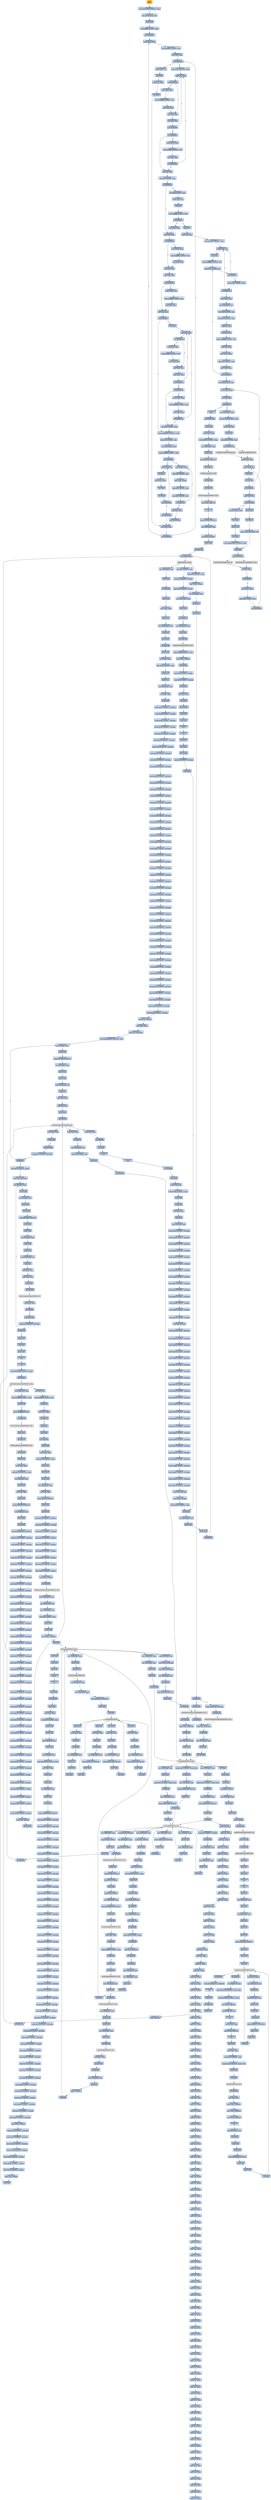 digraph G {
node[shape=rectangle,style=filled,fillcolor=lightsteelblue,color=lightsteelblue]
bgcolor="transparent"
a0x0080b4a0pusha_[label="start\npusha ",color="lightgrey",fillcolor="orange"];
a0x0080b4a1movl_0x807000UINT32_esi[label="0x0080b4a1\nmovl $0x807000<UINT32>, %esi"];
a0x0080b4a6leal__24576esi__edi[label="0x0080b4a6\nleal -24576(%esi), %edi"];
a0x0080b4acpushl_edi[label="0x0080b4ac\npushl %edi"];
a0x0080b4adorl_0xffffffffUINT8_ebp[label="0x0080b4ad\norl $0xffffffff<UINT8>, %ebp"];
a0x0080b4b0jmp_0x0080b4c2[label="0x0080b4b0\njmp 0x0080b4c2"];
a0x0080b4c2movl_esi__ebx[label="0x0080b4c2\nmovl (%esi), %ebx"];
a0x0080b4c4subl_0xfffffffcUINT8_esi[label="0x0080b4c4\nsubl $0xfffffffc<UINT8>, %esi"];
a0x0080b4c7adcl_ebx_ebx[label="0x0080b4c7\nadcl %ebx, %ebx"];
a0x0080b4c9jb_0x0080b4b8[label="0x0080b4c9\njb 0x0080b4b8"];
a0x0080b4b8movb_esi__al[label="0x0080b4b8\nmovb (%esi), %al"];
a0x0080b4baincl_esi[label="0x0080b4ba\nincl %esi"];
a0x0080b4bbmovb_al_edi_[label="0x0080b4bb\nmovb %al, (%edi)"];
a0x0080b4bdincl_edi[label="0x0080b4bd\nincl %edi"];
a0x0080b4beaddl_ebx_ebx[label="0x0080b4be\naddl %ebx, %ebx"];
a0x0080b4c0jne_0x0080b4c9[label="0x0080b4c0\njne 0x0080b4c9"];
a0x0080b4cbmovl_0x1UINT32_eax[label="0x0080b4cb\nmovl $0x1<UINT32>, %eax"];
a0x0080b4d0addl_ebx_ebx[label="0x0080b4d0\naddl %ebx, %ebx"];
a0x0080b4d2jne_0x0080b4db[label="0x0080b4d2\njne 0x0080b4db"];
a0x0080b4dbadcl_eax_eax[label="0x0080b4db\nadcl %eax, %eax"];
a0x0080b4ddaddl_ebx_ebx[label="0x0080b4dd\naddl %ebx, %ebx"];
a0x0080b4dfjae_0x0080b4d0[label="0x0080b4df\njae 0x0080b4d0"];
a0x0080b4e1jne_0x0080b4ec[label="0x0080b4e1\njne 0x0080b4ec"];
a0x0080b4ecxorl_ecx_ecx[label="0x0080b4ec\nxorl %ecx, %ecx"];
a0x0080b4eesubl_0x3UINT8_eax[label="0x0080b4ee\nsubl $0x3<UINT8>, %eax"];
a0x0080b4f1jb_0x0080b500[label="0x0080b4f1\njb 0x0080b500"];
a0x0080b500addl_ebx_ebx[label="0x0080b500\naddl %ebx, %ebx"];
a0x0080b502jne_0x0080b50b[label="0x0080b502\njne 0x0080b50b"];
a0x0080b50badcl_ecx_ecx[label="0x0080b50b\nadcl %ecx, %ecx"];
a0x0080b50daddl_ebx_ebx[label="0x0080b50d\naddl %ebx, %ebx"];
a0x0080b50fjne_0x0080b518[label="0x0080b50f\njne 0x0080b518"];
a0x0080b518adcl_ecx_ecx[label="0x0080b518\nadcl %ecx, %ecx"];
a0x0080b51ajne_0x0080b53c[label="0x0080b51a\njne 0x0080b53c"];
a0x0080b51cincl_ecx[label="0x0080b51c\nincl %ecx"];
a0x0080b51daddl_ebx_ebx[label="0x0080b51d\naddl %ebx, %ebx"];
a0x0080b51fjne_0x0080b528[label="0x0080b51f\njne 0x0080b528"];
a0x0080b528adcl_ecx_ecx[label="0x0080b528\nadcl %ecx, %ecx"];
a0x0080b52aaddl_ebx_ebx[label="0x0080b52a\naddl %ebx, %ebx"];
a0x0080b52cjae_0x0080b51d[label="0x0080b52c\njae 0x0080b51d"];
a0x0080b52ejne_0x0080b539[label="0x0080b52e\njne 0x0080b539"];
a0x0080b539addl_0x2UINT8_ecx[label="0x0080b539\naddl $0x2<UINT8>, %ecx"];
a0x0080b53ccmpl_0xfffff300UINT32_ebp[label="0x0080b53c\ncmpl $0xfffff300<UINT32>, %ebp"];
a0x0080b542adcl_0x1UINT8_ecx[label="0x0080b542\nadcl $0x1<UINT8>, %ecx"];
a0x0080b545leal_ediebp__edx[label="0x0080b545\nleal (%edi,%ebp), %edx"];
a0x0080b548cmpl_0xfffffffcUINT8_ebp[label="0x0080b548\ncmpl $0xfffffffc<UINT8>, %ebp"];
a0x0080b54bjbe_0x0080b55c[label="0x0080b54b\njbe 0x0080b55c"];
a0x0080b54dmovb_edx__al[label="0x0080b54d\nmovb (%edx), %al"];
a0x0080b54fincl_edx[label="0x0080b54f\nincl %edx"];
a0x0080b550movb_al_edi_[label="0x0080b550\nmovb %al, (%edi)"];
a0x0080b552incl_edi[label="0x0080b552\nincl %edi"];
a0x0080b553decl_ecx[label="0x0080b553\ndecl %ecx"];
a0x0080b554jne_0x0080b54d[label="0x0080b554\njne 0x0080b54d"];
a0x0080b556jmp_0x0080b4be[label="0x0080b556\njmp 0x0080b4be"];
a0x0080b4f3shll_0x8UINT8_eax[label="0x0080b4f3\nshll $0x8<UINT8>, %eax"];
a0x0080b4f6movb_esi__al[label="0x0080b4f6\nmovb (%esi), %al"];
a0x0080b4f8incl_esi[label="0x0080b4f8\nincl %esi"];
a0x0080b4f9xorl_0xffffffffUINT8_eax[label="0x0080b4f9\nxorl $0xffffffff<UINT8>, %eax"];
a0x0080b4fcje_0x0080b572[label="0x0080b4fc\nje 0x0080b572"];
a0x0080b4femovl_eax_ebp[label="0x0080b4fe\nmovl %eax, %ebp"];
a0x0080b55cmovl_edx__eax[label="0x0080b55c\nmovl (%edx), %eax"];
a0x0080b55eaddl_0x4UINT8_edx[label="0x0080b55e\naddl $0x4<UINT8>, %edx"];
a0x0080b561movl_eax_edi_[label="0x0080b561\nmovl %eax, (%edi)"];
a0x0080b563addl_0x4UINT8_edi[label="0x0080b563\naddl $0x4<UINT8>, %edi"];
a0x0080b566subl_0x4UINT8_ecx[label="0x0080b566\nsubl $0x4<UINT8>, %ecx"];
a0x0080b569ja_0x0080b55c[label="0x0080b569\nja 0x0080b55c"];
a0x0080b56baddl_ecx_edi[label="0x0080b56b\naddl %ecx, %edi"];
a0x0080b56djmp_0x0080b4be[label="0x0080b56d\njmp 0x0080b4be"];
a0x0080b4d4movl_esi__ebx[label="0x0080b4d4\nmovl (%esi), %ebx"];
a0x0080b4d6subl_0xfffffffcUINT8_esi[label="0x0080b4d6\nsubl $0xfffffffc<UINT8>, %esi"];
a0x0080b4d9adcl_ebx_ebx[label="0x0080b4d9\nadcl %ebx, %ebx"];
a0x0080b504movl_esi__ebx[label="0x0080b504\nmovl (%esi), %ebx"];
a0x0080b506subl_0xfffffffcUINT8_esi[label="0x0080b506\nsubl $0xfffffffc<UINT8>, %esi"];
a0x0080b509adcl_ebx_ebx[label="0x0080b509\nadcl %ebx, %ebx"];
a0x0080b4e3movl_esi__ebx[label="0x0080b4e3\nmovl (%esi), %ebx"];
a0x0080b4e5subl_0xfffffffcUINT8_esi[label="0x0080b4e5\nsubl $0xfffffffc<UINT8>, %esi"];
a0x0080b4e8adcl_ebx_ebx[label="0x0080b4e8\nadcl %ebx, %ebx"];
a0x0080b4eajae_0x0080b4d0[label="0x0080b4ea\njae 0x0080b4d0"];
a0x0080b511movl_esi__ebx[label="0x0080b511\nmovl (%esi), %ebx"];
a0x0080b513subl_0xfffffffcUINT8_esi[label="0x0080b513\nsubl $0xfffffffc<UINT8>, %esi"];
a0x0080b516adcl_ebx_ebx[label="0x0080b516\nadcl %ebx, %ebx"];
a0x0080b521movl_esi__ebx[label="0x0080b521\nmovl (%esi), %ebx"];
a0x0080b523subl_0xfffffffcUINT8_esi[label="0x0080b523\nsubl $0xfffffffc<UINT8>, %esi"];
a0x0080b526adcl_ebx_ebx[label="0x0080b526\nadcl %ebx, %ebx"];
a0x0080b530movl_esi__ebx[label="0x0080b530\nmovl (%esi), %ebx"];
a0x0080b532subl_0xfffffffcUINT8_esi[label="0x0080b532\nsubl $0xfffffffc<UINT8>, %esi"];
a0x0080b535adcl_ebx_ebx[label="0x0080b535\nadcl %ebx, %ebx"];
a0x0080b537jae_0x0080b51d[label="0x0080b537\njae 0x0080b51d"];
a0x0080b572popl_esi[label="0x0080b572\npopl %esi"];
a0x0080b573movl_esi_edi[label="0x0080b573\nmovl %esi, %edi"];
a0x0080b575movl_0x147UINT32_ecx[label="0x0080b575\nmovl $0x147<UINT32>, %ecx"];
a0x0080b57amovb_edi__al[label="0x0080b57a\nmovb (%edi), %al"];
a0x0080b57cincl_edi[label="0x0080b57c\nincl %edi"];
a0x0080b57dsubb_0xffffffe8UINT8_al[label="0x0080b57d\nsubb $0xffffffe8<UINT8>, %al"];
a0x0080b57fcmpb_0x1UINT8_al[label="0x0080b57f\ncmpb $0x1<UINT8>, %al"];
a0x0080b581ja_0x0080b57a[label="0x0080b581\nja 0x0080b57a"];
a0x0080b583cmpb_0x1UINT8_edi_[label="0x0080b583\ncmpb $0x1<UINT8>, (%edi)"];
a0x0080b586jne_0x0080b57a[label="0x0080b586\njne 0x0080b57a"];
a0x0080b588movl_edi__eax[label="0x0080b588\nmovl (%edi), %eax"];
a0x0080b58amovb_0x4edi__bl[label="0x0080b58a\nmovb 0x4(%edi), %bl"];
a0x0080b58dshrw_0x8UINT8_ax[label="0x0080b58d\nshrw $0x8<UINT8>, %ax"];
a0x0080b591roll_0x10UINT8_eax[label="0x0080b591\nroll $0x10<UINT8>, %eax"];
a0x0080b594xchgb_al_ah[label="0x0080b594\nxchgb %al, %ah"];
a0x0080b596subl_edi_eax[label="0x0080b596\nsubl %edi, %eax"];
a0x0080b598subb_0xffffffe8UINT8_bl[label="0x0080b598\nsubb $0xffffffe8<UINT8>, %bl"];
a0x0080b59baddl_esi_eax[label="0x0080b59b\naddl %esi, %eax"];
a0x0080b59dmovl_eax_edi_[label="0x0080b59d\nmovl %eax, (%edi)"];
a0x0080b59faddl_0x5UINT8_edi[label="0x0080b59f\naddl $0x5<UINT8>, %edi"];
a0x0080b5a2movl_ebx_eax[label="0x0080b5a2\nmovl %ebx, %eax"];
a0x0080b5a4loop_0x0080b57f[label="0x0080b5a4\nloop 0x0080b57f"];
a0x0080b5a6leal_0x9000esi__edi[label="0x0080b5a6\nleal 0x9000(%esi), %edi"];
a0x0080b5acmovl_edi__eax[label="0x0080b5ac\nmovl (%edi), %eax"];
a0x0080b5aeorl_eax_eax[label="0x0080b5ae\norl %eax, %eax"];
a0x0080b5b0je_0x0080b5f7[label="0x0080b5b0\nje 0x0080b5f7"];
a0x0080b5b2movl_0x4edi__ebx[label="0x0080b5b2\nmovl 0x4(%edi), %ebx"];
a0x0080b5b5leal_0xb514eaxesi__eax[label="0x0080b5b5\nleal 0xb514(%eax,%esi), %eax"];
a0x0080b5bcaddl_esi_ebx[label="0x0080b5bc\naddl %esi, %ebx"];
a0x0080b5bepushl_eax[label="0x0080b5be\npushl %eax"];
a0x0080b5bfaddl_0x8UINT8_edi[label="0x0080b5bf\naddl $0x8<UINT8>, %edi"];
a0x0080b5c2call_0xb58cesi_[label="0x0080b5c2\ncall 0xb58c(%esi)"];
LoadLibraryA_kernel32_dll[label="LoadLibraryA@kernel32.dll",color="lightgrey",fillcolor="lightgrey"];
a0x0080b5c8xchgl_eax_ebp[label="0x0080b5c8\nxchgl %eax, %ebp"];
a0x0080b5c9movb_edi__al[label="0x0080b5c9\nmovb (%edi), %al"];
a0x0080b5cbincl_edi[label="0x0080b5cb\nincl %edi"];
a0x0080b5ccorb_al_al[label="0x0080b5cc\norb %al, %al"];
a0x0080b5ceje_0x0080b5ac[label="0x0080b5ce\nje 0x0080b5ac"];
a0x0080b5d0movl_edi_ecx[label="0x0080b5d0\nmovl %edi, %ecx"];
a0x0080b5d2jns_0x0080b5db[label="0x0080b5d2\njns 0x0080b5db"];
a0x0080b5dbpushl_edi[label="0x0080b5db\npushl %edi"];
a0x0080b5dcdecl_eax[label="0x0080b5dc\ndecl %eax"];
a0x0080b5ddrepnz_scasb_es_edi__al[label="0x0080b5dd\nrepnz scasb %es:(%edi), %al"];
a0x0080b5dfpushl_ebp[label="0x0080b5df\npushl %ebp"];
a0x0080b5e0call_0xb590esi_[label="0x0080b5e0\ncall 0xb590(%esi)"];
GetProcAddress_kernel32_dll[label="GetProcAddress@kernel32.dll",color="lightgrey",fillcolor="lightgrey"];
a0x0080b5e6orl_eax_eax[label="0x0080b5e6\norl %eax, %eax"];
a0x0080b5e8je_0x0080b5f1[label="0x0080b5e8\nje 0x0080b5f1"];
a0x0080b5eamovl_eax_ebx_[label="0x0080b5ea\nmovl %eax, (%ebx)"];
a0x0080b5ecaddl_0x4UINT8_ebx[label="0x0080b5ec\naddl $0x4<UINT8>, %ebx"];
a0x0080b5efjmp_0x0080b5c9[label="0x0080b5ef\njmp 0x0080b5c9"];
GetProcAddress_KERNEL32_DLL[label="GetProcAddress@KERNEL32.DLL",color="lightgrey",fillcolor="lightgrey"];
LoadLibraryA_KERNEL32_DLL[label="LoadLibraryA@KERNEL32.DLL",color="lightgrey",fillcolor="lightgrey"];
a0x0080b5d4movzwl_edi__eax[label="0x0080b5d4\nmovzwl (%edi), %eax"];
a0x0080b5d7incl_edi[label="0x0080b5d7\nincl %edi"];
a0x0080b5d8pushl_eax[label="0x0080b5d8\npushl %eax"];
a0x0080b5d9incl_edi[label="0x0080b5d9\nincl %edi"];
a0x0080b5damovl_0xaef24857UINT32_ecx[label="0x0080b5da\nmovl $0xaef24857<UINT32>, %ecx"];
a0x0080b5f7popa_[label="0x0080b5f7\npopa "];
a0x0080b5f8jmp_0x00802d68[label="0x0080b5f8\njmp 0x00802d68"];
a0x00802d68pushl_ebp[label="0x00802d68\npushl %ebp"];
a0x00802d69movl_esp_ebp[label="0x00802d69\nmovl %esp, %ebp"];
a0x00802d6bsubl_0x298UINT32_esp[label="0x00802d6b\nsubl $0x298<UINT32>, %esp"];
a0x00802d71leal__664ebp__eax[label="0x00802d71\nleal -664(%ebp), %eax"];
a0x00802d77pushl_eax[label="0x00802d77\npushl %eax"];
a0x00802d78pushl_0x101UINT32[label="0x00802d78\npushl $0x101<UINT32>"];
a0x00802d7dcall_0x8011b0[label="0x00802d7d\ncall 0x8011b0"];
WSAStartup_WS2_32_dll[label="WSAStartup@WS2_32.dll",color="lightgrey",fillcolor="lightgrey"];
a0x00802d83call_0x802e90[label="0x00802d83\ncall 0x802e90"];
a0x00802e90call_0x8010c0[label="0x00802e90\ncall 0x8010c0"];
GetTickCount_KERNEL32_DLL[label="GetTickCount@KERNEL32.DLL",color="lightgrey",fillcolor="lightgrey"];
a0x00802e96movl_eax_0x807f20[label="0x00802e96\nmovl %eax, 0x807f20"];
a0x00802e9bret[label="0x00802e9b\nret"];
a0x00802d88pushl_0x108UINT32[label="0x00802d88\npushl $0x108<UINT32>"];
a0x00802d8dleal__264ebp__eax[label="0x00802d8d\nleal -264(%ebp), %eax"];
a0x00802d93pushl_0x0UINT8[label="0x00802d93\npushl $0x0<UINT8>"];
a0x00802d95pushl_eax[label="0x00802d95\npushl %eax"];
a0x00802d96call_0x807eba[label="0x00802d96\ncall 0x807eba"];
a0x00807ebajmp_0x008010f8[label="0x00807eba\njmp 0x008010f8"];
memset_MSVCRT_dll[label="memset@MSVCRT.dll",color="lightgrey",fillcolor="lightgrey"];
a0x00802d9bleal__264ebp__eax[label="0x00802d9b\nleal -264(%ebp), %eax"];
a0x00802da1pushl_eax[label="0x00802da1\npushl %eax"];
a0x00802da2call_0x802cb2[label="0x00802da2\ncall 0x802cb2"];
a0x00802cb2pushl_ebp[label="0x00802cb2\npushl %ebp"];
a0x00802cb3movl_esp_ebp[label="0x00802cb3\nmovl %esp, %ebp"];
a0x00802cb5pushl_ebx[label="0x00802cb5\npushl %ebx"];
a0x00802cb6movl_0x8ebp__ebx[label="0x00802cb6\nmovl 0x8(%ebp), %ebx"];
a0x00802cb9pushl_esi[label="0x00802cb9\npushl %esi"];
a0x00802cbapushl_ebx[label="0x00802cba\npushl %ebx"];
a0x00802cbbcall_0x802790[label="0x00802cbb\ncall 0x802790"];
a0x00802790pushl_ebp[label="0x00802790\npushl %ebp"];
a0x00802791movl_esp_ebp[label="0x00802791\nmovl %esp, %ebp"];
a0x00802793subl_0x38UINT8_esp[label="0x00802793\nsubl $0x38<UINT8>, %esp"];
a0x00802796pushl_ebx[label="0x00802796\npushl %ebx"];
a0x00802797pushl_esi[label="0x00802797\npushl %esi"];
a0x00802798movl_0x8ebp__esi[label="0x00802798\nmovl 0x8(%ebp), %esi"];
a0x0080279bxorl_ebx_ebx[label="0x0080279b\nxorl %ebx, %ebx"];
a0x0080279dpushl_edi[label="0x0080279d\npushl %edi"];
a0x0080279emovb_0x53UINT8__56ebp_[label="0x0080279e\nmovb $0x53<UINT8>, -56(%ebp)"];
a0x008027a2movb_0x6fUINT8__55ebp_[label="0x008027a2\nmovb $0x6f<UINT8>, -55(%ebp)"];
a0x008027a6movb_0x66UINT8__54ebp_[label="0x008027a6\nmovb $0x66<UINT8>, -54(%ebp)"];
a0x008027aamovb_0x74UINT8__53ebp_[label="0x008027aa\nmovb $0x74<UINT8>, -53(%ebp)"];
a0x008027aemovb_0x77UINT8__52ebp_[label="0x008027ae\nmovb $0x77<UINT8>, -52(%ebp)"];
a0x008027b2movb_0x61UINT8__51ebp_[label="0x008027b2\nmovb $0x61<UINT8>, -51(%ebp)"];
a0x008027b6movb_0x72UINT8__50ebp_[label="0x008027b6\nmovb $0x72<UINT8>, -50(%ebp)"];
a0x008027bamovb_0x65UINT8__49ebp_[label="0x008027ba\nmovb $0x65<UINT8>, -49(%ebp)"];
a0x008027bemovb_0x5cUINT8__48ebp_[label="0x008027be\nmovb $0x5c<UINT8>, -48(%ebp)"];
a0x008027c2movb_0x4dUINT8__47ebp_[label="0x008027c2\nmovb $0x4d<UINT8>, -47(%ebp)"];
a0x008027c6movb_0x69UINT8__46ebp_[label="0x008027c6\nmovb $0x69<UINT8>, -46(%ebp)"];
a0x008027camovb_0x63UINT8__45ebp_[label="0x008027ca\nmovb $0x63<UINT8>, -45(%ebp)"];
a0x008027cemovb_0x72UINT8__44ebp_[label="0x008027ce\nmovb $0x72<UINT8>, -44(%ebp)"];
a0x008027d2movb_0x6fUINT8__43ebp_[label="0x008027d2\nmovb $0x6f<UINT8>, -43(%ebp)"];
a0x008027d6movb_0x73UINT8__42ebp_[label="0x008027d6\nmovb $0x73<UINT8>, -42(%ebp)"];
a0x008027damovb_0x6fUINT8__41ebp_[label="0x008027da\nmovb $0x6f<UINT8>, -41(%ebp)"];
a0x008027demovb_0x66UINT8__40ebp_[label="0x008027de\nmovb $0x66<UINT8>, -40(%ebp)"];
a0x008027e2movb_0x74UINT8__39ebp_[label="0x008027e2\nmovb $0x74<UINT8>, -39(%ebp)"];
a0x008027e6movb_0x5cUINT8__38ebp_[label="0x008027e6\nmovb $0x5c<UINT8>, -38(%ebp)"];
a0x008027eamovb_0x57UINT8__37ebp_[label="0x008027ea\nmovb $0x57<UINT8>, -37(%ebp)"];
a0x008027eemovb_0x69UINT8__36ebp_[label="0x008027ee\nmovb $0x69<UINT8>, -36(%ebp)"];
a0x008027f2movb_0x6eUINT8__35ebp_[label="0x008027f2\nmovb $0x6e<UINT8>, -35(%ebp)"];
a0x008027f6movb_0x64UINT8__34ebp_[label="0x008027f6\nmovb $0x64<UINT8>, -34(%ebp)"];
a0x008027famovb_0x6fUINT8__33ebp_[label="0x008027fa\nmovb $0x6f<UINT8>, -33(%ebp)"];
a0x008027femovb_0x77UINT8__32ebp_[label="0x008027fe\nmovb $0x77<UINT8>, -32(%ebp)"];
a0x00802802movb_0x73UINT8__31ebp_[label="0x00802802\nmovb $0x73<UINT8>, -31(%ebp)"];
a0x00802806movb_0x5cUINT8__30ebp_[label="0x00802806\nmovb $0x5c<UINT8>, -30(%ebp)"];
a0x0080280amovb_0x43UINT8__29ebp_[label="0x0080280a\nmovb $0x43<UINT8>, -29(%ebp)"];
a0x0080280emovb_0x75UINT8__28ebp_[label="0x0080280e\nmovb $0x75<UINT8>, -28(%ebp)"];
a0x00802812movb_0x72UINT8__27ebp_[label="0x00802812\nmovb $0x72<UINT8>, -27(%ebp)"];
a0x00802816movb_0x72UINT8__26ebp_[label="0x00802816\nmovb $0x72<UINT8>, -26(%ebp)"];
a0x0080281amovb_0x65UINT8__25ebp_[label="0x0080281a\nmovb $0x65<UINT8>, -25(%ebp)"];
a0x0080281emovb_0x6eUINT8__24ebp_[label="0x0080281e\nmovb $0x6e<UINT8>, -24(%ebp)"];
a0x00802822movb_0x74UINT8__23ebp_[label="0x00802822\nmovb $0x74<UINT8>, -23(%ebp)"];
a0x00802826movb_0x56UINT8__22ebp_[label="0x00802826\nmovb $0x56<UINT8>, -22(%ebp)"];
a0x0080282amovb_0x65UINT8__21ebp_[label="0x0080282a\nmovb $0x65<UINT8>, -21(%ebp)"];
a0x0080282emovb_0x72UINT8__20ebp_[label="0x0080282e\nmovb $0x72<UINT8>, -20(%ebp)"];
a0x00802832movb_0x73UINT8__19ebp_[label="0x00802832\nmovb $0x73<UINT8>, -19(%ebp)"];
a0x00802836movb_0x69UINT8__18ebp_[label="0x00802836\nmovb $0x69<UINT8>, -18(%ebp)"];
a0x0080283amovb_0x6fUINT8__17ebp_[label="0x0080283a\nmovb $0x6f<UINT8>, -17(%ebp)"];
a0x0080283emovb_0x6eUINT8__16ebp_[label="0x0080283e\nmovb $0x6e<UINT8>, -16(%ebp)"];
a0x00802842movb_0x5cUINT8__15ebp_[label="0x00802842\nmovb $0x5c<UINT8>, -15(%ebp)"];
a0x00802846movb_0x50UINT8__14ebp_[label="0x00802846\nmovb $0x50<UINT8>, -14(%ebp)"];
a0x0080284amovb_0x4fUINT8__13ebp_[label="0x0080284a\nmovb $0x4f<UINT8>, -13(%ebp)"];
a0x0080284emovb_0x53UINT8__12ebp_[label="0x0080284e\nmovb $0x53<UINT8>, -12(%ebp)"];
a0x00802852movb_0x49UINT8__11ebp_[label="0x00802852\nmovb $0x49<UINT8>, -11(%ebp)"];
a0x00802856movb_0x58UINT8__10ebp_[label="0x00802856\nmovb $0x58<UINT8>, -10(%ebp)"];
a0x0080285amovb_bl__9ebp_[label="0x0080285a\nmovb %bl, -9(%ebp)"];
a0x0080285dmovl_ebx_esi_[label="0x0080285d\nmovl %ebx, (%esi)"];
a0x0080285fmovb_bl_0xbebp_[label="0x0080285f\nmovb %bl, 0xb(%ebp)"];
a0x00802862movl_0x80000002UINT32_edi[label="0x00802862\nmovl $0x80000002<UINT32>, %edi"];
a0x00802867leal__4ebp__eax[label="0x00802867\nleal -4(%ebp), %eax"];
a0x0080286apushl_eax[label="0x0080286a\npushl %eax"];
a0x0080286bpushl_0x20019UINT32[label="0x0080286b\npushl $0x20019<UINT32>"];
a0x00802870leal__56ebp__eax[label="0x00802870\nleal -56(%ebp), %eax"];
a0x00802873pushl_ebx[label="0x00802873\npushl %ebx"];
a0x00802874pushl_eax[label="0x00802874\npushl %eax"];
a0x00802875movb_0xbebp__al[label="0x00802875\nmovb 0xb(%ebp), %al"];
a0x00802878negb_al[label="0x00802878\nnegb %al"];
a0x0080287asbbl_eax_eax[label="0x0080287a\nsbbl %eax, %eax"];
a0x0080287caddl_edi_eax[label="0x0080287c\naddl %edi, %eax"];
a0x0080287epushl_eax[label="0x0080287e\npushl %eax"];
a0x0080287fcall_0x801004[label="0x0080287f\ncall 0x801004"];
RegOpenKeyExA_ADVAPI32_dll[label="RegOpenKeyExA@ADVAPI32.dll",color="lightgrey",fillcolor="lightgrey"];
a0x00802885testl_eax_eax[label="0x00802885\ntestl %eax, %eax"];
a0x00802887je_0x8028db[label="0x00802887\nje 0x8028db"];
a0x00802889incb_0xbebp_[label="0x00802889\nincb 0xb(%ebp)"];
a0x0080288ccmpb_0x2UINT8_0xbebp_[label="0x0080288c\ncmpb $0x2<UINT8>, 0xb(%ebp)"];
a0x00802890jl_0x802867[label="0x00802890\njl 0x802867"];
a0x00802892movl_0x1UINT32_esi_[label="0x00802892\nmovl $0x1<UINT32>, (%esi)"];
a0x00802898movb_bl_0xbebp_[label="0x00802898\nmovb %bl, 0xb(%ebp)"];
a0x0080289bleal__8ebp__eax[label="0x0080289b\nleal -8(%ebp), %eax"];
a0x0080289epushl_eax[label="0x0080289e\npushl %eax"];
a0x0080289fleal__4ebp__eax[label="0x0080289f\nleal -4(%ebp), %eax"];
a0x008028a2pushl_eax[label="0x008028a2\npushl %eax"];
a0x008028a3pushl_ebx[label="0x008028a3\npushl %ebx"];
a0x008028a4pushl_0x20006UINT32[label="0x008028a4\npushl $0x20006<UINT32>"];
a0x008028a9pushl_ebx[label="0x008028a9\npushl %ebx"];
a0x008028aapushl_ebx[label="0x008028aa\npushl %ebx"];
a0x008028ableal__56ebp__eax[label="0x008028ab\nleal -56(%ebp), %eax"];
a0x008028aepushl_ebx[label="0x008028ae\npushl %ebx"];
a0x008028afpushl_eax[label="0x008028af\npushl %eax"];
a0x008028b0movb_0xbebp__al[label="0x008028b0\nmovb 0xb(%ebp), %al"];
a0x008028b3negb_al[label="0x008028b3\nnegb %al"];
a0x008028b5sbbl_eax_eax[label="0x008028b5\nsbbl %eax, %eax"];
a0x008028b7addl_edi_eax[label="0x008028b7\naddl %edi, %eax"];
a0x008028b9pushl_eax[label="0x008028b9\npushl %eax"];
a0x008028bacall_0x801008[label="0x008028ba\ncall 0x801008"];
RegCreateKeyExA_ADVAPI32_dll[label="RegCreateKeyExA@ADVAPI32.dll",color="lightgrey",fillcolor="lightgrey"];
a0x008028c0testl_eax_eax[label="0x008028c0\ntestl %eax, %eax"];
a0x008028c2jne_0x8028cd[label="0x008028c2\njne 0x8028cd"];
a0x008028cdincb_0xbebp_[label="0x008028cd\nincb 0xb(%ebp)"];
a0x008028d0cmpb_0x2UINT8_0xbebp_[label="0x008028d0\ncmpb $0x2<UINT8>, 0xb(%ebp)"];
a0x008028d4jl_0x80289b[label="0x008028d4\njl 0x80289b"];
a0x008028d6popl_edi[label="0x008028d6\npopl %edi"];
a0x008028d7popl_esi[label="0x008028d7\npopl %esi"];
a0x008028d8popl_ebx[label="0x008028d8\npopl %ebx"];
a0x008028d9leave_[label="0x008028d9\nleave "];
a0x008028daret[label="0x008028da\nret"];
a0x00802cc0movl_0x801388UINT32_esp_[label="0x00802cc0\nmovl $0x801388<UINT32>, (%esp)"];
a0x00802cc7call_0x801070[label="0x00802cc7\ncall 0x801070"];
GetFileAttributesA_KERNEL32_DLL[label="GetFileAttributesA@KERNEL32.DLL",color="lightgrey",fillcolor="lightgrey"];
a0x00802ccdxorl_esi_esi[label="0x00802ccd\nxorl %esi, %esi"];
a0x00802ccfcmpl_0xffffffffUINT8_eax[label="0x00802ccf\ncmpl $0xffffffff<UINT8>, %eax"];
a0x00802cd2je_0x802cd6[label="0x00802cd2\nje 0x802cd6"];
a0x00802cd6cmpl_esi_ebx_[label="0x00802cd6\ncmpl %esi, (%ebx)"];
a0x00802cd8jne_0x802ce5[label="0x00802cd8\njne 0x802ce5"];
a0x00802ce5pushl_edi[label="0x00802ce5\npushl %edi"];
a0x00802ce6pushl_ebx[label="0x00802ce6\npushl %ebx"];
a0x00802ce7call_0x80299e[label="0x00802ce7\ncall 0x80299e"];
a0x0080299epushl_ebp[label="0x0080299e\npushl %ebp"];
a0x0080299fmovl_esp_ebp[label="0x0080299f\nmovl %esp, %ebp"];
a0x008029a1subl_0x22cUINT32_esp[label="0x008029a1\nsubl $0x22c<UINT32>, %esp"];
a0x008029a7pushl_ebx[label="0x008029a7\npushl %ebx"];
a0x008029a8pushl_esi[label="0x008029a8\npushl %esi"];
a0x008029a9pushl_edi[label="0x008029a9\npushl %edi"];
a0x008029aaleal__556ebp__eax[label="0x008029aa\nleal -556(%ebp), %eax"];
a0x008029b0xorl_ebx_ebx[label="0x008029b0\nxorl %ebx, %ebx"];
a0x008029b2pushl_0x104UINT32[label="0x008029b2\npushl $0x104<UINT32>"];
a0x008029b7pushl_eax[label="0x008029b7\npushl %eax"];
a0x008029b8pushl_ebx[label="0x008029b8\npushl %ebx"];
a0x008029b9movb_0x6cUINT8__12ebp_[label="0x008029b9\nmovb $0x6c<UINT8>, -12(%ebp)"];
a0x008029bdmovb_0x73UINT8__11ebp_[label="0x008029bd\nmovb $0x73<UINT8>, -11(%ebp)"];
a0x008029c1movb_0x61UINT8__10ebp_[label="0x008029c1\nmovb $0x61<UINT8>, -10(%ebp)"];
a0x008029c5movb_0x73UINT8__9ebp_[label="0x008029c5\nmovb $0x73<UINT8>, -9(%ebp)"];
a0x008029c9movb_0x73UINT8__8ebp_[label="0x008029c9\nmovb $0x73<UINT8>, -8(%ebp)"];
a0x008029cdmovb_0x2eUINT8__7ebp_[label="0x008029cd\nmovb $0x2e<UINT8>, -7(%ebp)"];
a0x008029d1movb_0x65UINT8__6ebp_[label="0x008029d1\nmovb $0x65<UINT8>, -6(%ebp)"];
a0x008029d5movb_0x78UINT8__5ebp_[label="0x008029d5\nmovb $0x78<UINT8>, -5(%ebp)"];
a0x008029d9movb_0x65UINT8__4ebp_[label="0x008029d9\nmovb $0x65<UINT8>, -4(%ebp)"];
a0x008029ddmovb_bl__3ebp_[label="0x008029dd\nmovb %bl, -3(%ebp)"];
a0x008029e0call_0x80109c[label="0x008029e0\ncall 0x80109c"];
GetModuleFileNameA_KERNEL32_DLL[label="GetModuleFileNameA@KERNEL32.DLL",color="lightgrey",fillcolor="lightgrey"];
a0x008029e6movl_0x8ebp__eax[label="0x008029e6\nmovl 0x8(%ebp), %eax"];
a0x008029e9movl_0x801098_edi[label="0x008029e9\nmovl 0x801098, %edi"];
a0x008029efleal__556ebp__ecx[label="0x008029ef\nleal -556(%ebp), %ecx"];
a0x008029f5addl_0x4UINT8_eax[label="0x008029f5\naddl $0x4<UINT8>, %eax"];
a0x008029f8pushl_ecx[label="0x008029f8\npushl %ecx"];
a0x008029f9pushl_eax[label="0x008029f9\npushl %eax"];
a0x008029famovl_eax__16ebp_[label="0x008029fa\nmovl %eax, -16(%ebp)"];
a0x008029fdcall_edi[label="0x008029fd\ncall %edi"];
lstrcpyA_KERNEL32_DLL[label="lstrcpyA@KERNEL32.DLL",color="lightgrey",fillcolor="lightgrey"];
a0x008029ffmovl_0x801094_esi[label="0x008029ff\nmovl 0x801094, %esi"];
a0x00802a05movl_ebx_0x8ebp_[label="0x00802a05\nmovl %ebx, 0x8(%ebp)"];
a0x00802a08cmpl_ebx_0x8ebp_[label="0x00802a08\ncmpl %ebx, 0x8(%ebp)"];
a0x00802a0bleal__296ebp__eax[label="0x00802a0b\nleal -296(%ebp), %eax"];
a0x00802a11jne_0x802a21[label="0x00802a11\njne 0x802a21"];
a0x00802a13pushl_0x118UINT32[label="0x00802a13\npushl $0x118<UINT32>"];
a0x00802a18pushl_eax[label="0x00802a18\npushl %eax"];
a0x00802a19call_0x801090[label="0x00802a19\ncall 0x801090"];
GetWindowsDirectoryA_KERNEL32_DLL[label="GetWindowsDirectoryA@KERNEL32.DLL",color="lightgrey",fillcolor="lightgrey"];
a0x00802a1fjmp_0x802a2d[label="0x00802a1f\njmp 0x802a2d"];
a0x00802a2dcmpb_bl__296ebp_[label="0x00802a2d\ncmpb %bl, -296(%ebp)"];
a0x00802a33je_0x802ae2[label="0x00802a33\nje 0x802ae2"];
a0x00802a39leal__296ebp__eax[label="0x00802a39\nleal -296(%ebp), %eax"];
a0x00802a3fpushl_eax[label="0x00802a3f\npushl %eax"];
a0x00802a40call_0x801088[label="0x00802a40\ncall 0x801088"];
lstrlenA_KERNEL32_DLL[label="lstrlenA@KERNEL32.DLL",color="lightgrey",fillcolor="lightgrey"];
a0x00802a46leal__296ebp__ecx[label="0x00802a46\nleal -296(%ebp), %ecx"];
a0x00802a4cdecl_ecx[label="0x00802a4c\ndecl %ecx"];
a0x00802a4dcmpb_0x5cUINT8_eaxecx_[label="0x00802a4d\ncmpb $0x5c<UINT8>, (%eax,%ecx)"];
a0x00802a51je_0x802a61[label="0x00802a51\nje 0x802a61"];
a0x00802a53leal__296ebp__eax[label="0x00802a53\nleal -296(%ebp), %eax"];
a0x00802a59pushl_0x801360UINT32[label="0x00802a59\npushl $0x801360<UINT32>"];
a0x00802a5epushl_eax[label="0x00802a5e\npushl %eax"];
a0x00802a5fcall_esi[label="0x00802a5f\ncall %esi"];
lstrcatA_KERNEL32_DLL[label="lstrcatA@KERNEL32.DLL",color="lightgrey",fillcolor="lightgrey"];
a0x00802a61leal__12ebp__eax[label="0x00802a61\nleal -12(%ebp), %eax"];
a0x00802a64pushl_eax[label="0x00802a64\npushl %eax"];
a0x00802a65leal__296ebp__eax[label="0x00802a65\nleal -296(%ebp), %eax"];
a0x00802a6bpushl_eax[label="0x00802a6b\npushl %eax"];
a0x00802a6ccall_esi[label="0x00802a6c\ncall %esi"];
a0x00802a6eleal__296ebp__eax[label="0x00802a6e\nleal -296(%ebp), %eax"];
a0x00802a74pushl_0x20UINT8[label="0x00802a74\npushl $0x20<UINT8>"];
a0x00802a76pushl_eax[label="0x00802a76\npushl %eax"];
a0x00802a77call_0x801084[label="0x00802a77\ncall 0x801084"];
SetFileAttributesA_KERNEL32_DLL[label="SetFileAttributesA@KERNEL32.DLL",color="lightgrey",fillcolor="lightgrey"];
a0x00802a7dpushl_ebx[label="0x00802a7d\npushl %ebx"];
a0x00802a7epushl_0x80UINT32[label="0x00802a7e\npushl $0x80<UINT32>"];
a0x00802a83pushl_0x2UINT8[label="0x00802a83\npushl $0x2<UINT8>"];
a0x00802a85pushl_ebx[label="0x00802a85\npushl %ebx"];
a0x00802a86pushl_0x3UINT8[label="0x00802a86\npushl $0x3<UINT8>"];
a0x00802a88leal__296ebp__eax[label="0x00802a88\nleal -296(%ebp), %eax"];
a0x00802a8epushl_0x40000000UINT32[label="0x00802a8e\npushl $0x40000000<UINT32>"];
a0x00802a93pushl_eax[label="0x00802a93\npushl %eax"];
a0x00802a94call_0x801080[label="0x00802a94\ncall 0x801080"];
CreateFileA_KERNEL32_DLL[label="CreateFileA@KERNEL32.DLL",color="lightgrey",fillcolor="lightgrey"];
a0x00802a9acmpl_ebx_eax[label="0x00802a9a\ncmpl %ebx, %eax"];
a0x00802a9cje_0x802ad0[label="0x00802a9c\nje 0x802ad0"];
a0x00802a9ecmpl_0xffffffffUINT8_eax[label="0x00802a9e\ncmpl $0xffffffff<UINT8>, %eax"];
a0x00802aa1je_0x802ad0[label="0x00802aa1\nje 0x802ad0"];
a0x00802aa3pushl_eax[label="0x00802aa3\npushl %eax"];
a0x00802aa4call_0x80107c[label="0x00802aa4\ncall 0x80107c"];
CloseHandle_KERNEL32_DLL[label="CloseHandle@KERNEL32.DLL",color="lightgrey",fillcolor="lightgrey"];
a0x00802aaaleal__296ebp__eax[label="0x00802aaa\nleal -296(%ebp), %eax"];
a0x00802ab0pushl_eax[label="0x00802ab0\npushl %eax"];
a0x00802ab1call_0x801078[label="0x00802ab1\ncall 0x801078"];
DeleteFileA_KERNEL32_DLL[label="DeleteFileA@KERNEL32.DLL",color="lightgrey",fillcolor="lightgrey"];
a0x00802ab7leal__296ebp__eax[label="0x00802ab7\nleal -296(%ebp), %eax"];
a0x00802abdpushl_ebx[label="0x00802abd\npushl %ebx"];
a0x00802abepushl_eax[label="0x00802abe\npushl %eax"];
a0x00802abfleal__556ebp__eax[label="0x00802abf\nleal -556(%ebp), %eax"];
a0x00802ac5pushl_eax[label="0x00802ac5\npushl %eax"];
a0x00802ac6call_0x801074[label="0x00802ac6\ncall 0x801074"];
CopyFileA_KERNEL32_DLL[label="CopyFileA@KERNEL32.DLL",color="lightgrey",fillcolor="lightgrey"];
a0x00802acctestl_eax_eax[label="0x00802acc\ntestl %eax, %eax"];
a0x00802acejmp_0x802ae0[label="0x00802ace\njmp 0x802ae0"];
a0x00802ae0jne_0x802af1[label="0x00802ae0\njne 0x802af1"];
a0x00802af1leal__296ebp__eax[label="0x00802af1\nleal -296(%ebp), %eax"];
a0x00802af7pushl_eax[label="0x00802af7\npushl %eax"];
a0x00802af8pushl__16ebp_[label="0x00802af8\npushl -16(%ebp)"];
a0x00802afbcall_edi[label="0x00802afb\ncall %edi"];
a0x00802afdpopl_edi[label="0x00802afd\npopl %edi"];
a0x00802afepopl_esi[label="0x00802afe\npopl %esi"];
a0x00802affpopl_ebx[label="0x00802aff\npopl %ebx"];
a0x00802b00leave_[label="0x00802b00\nleave "];
a0x00802b01ret[label="0x00802b01\nret"];
a0x00802cecpushl_ebx[label="0x00802cec\npushl %ebx"];
a0x00802cedcall_0x802b02[label="0x00802ced\ncall 0x802b02"];
a0x00802b02pushl_ebp[label="0x00802b02\npushl %ebp"];
a0x00802b03movl_esp_ebp[label="0x00802b03\nmovl %esp, %ebp"];
a0x00802b05subl_0x3cUINT8_esp[label="0x00802b05\nsubl $0x3c<UINT8>, %esp"];
a0x00802b08pushl_ebx[label="0x00802b08\npushl %ebx"];
a0x00802b09pushl_esi[label="0x00802b09\npushl %esi"];
a0x00802b0amovl_0x801004_esi[label="0x00802b0a\nmovl 0x801004, %esi"];
a0x00802b10pushl_edi[label="0x00802b10\npushl %edi"];
a0x00802b11leal__4ebp__eax[label="0x00802b11\nleal -4(%ebp), %eax"];
a0x00802b14movl_0x20006UINT32_edi[label="0x00802b14\nmovl $0x20006<UINT32>, %edi"];
a0x00802b19xorl_ebx_ebx[label="0x00802b19\nxorl %ebx, %ebx"];
a0x00802b1bpushl_eax[label="0x00802b1b\npushl %eax"];
a0x00802b1cpushl_edi[label="0x00802b1c\npushl %edi"];
a0x00802b1dleal__60ebp__eax[label="0x00802b1d\nleal -60(%ebp), %eax"];
a0x00802b20pushl_ebx[label="0x00802b20\npushl %ebx"];
a0x00802b21pushl_eax[label="0x00802b21\npushl %eax"];
a0x00802b22pushl_0x80000002UINT32[label="0x00802b22\npushl $0x80000002<UINT32>"];
a0x00802b27movb_0x53UINT8__60ebp_[label="0x00802b27\nmovb $0x53<UINT8>, -60(%ebp)"];
a0x00802b2bmovb_0x6fUINT8__59ebp_[label="0x00802b2b\nmovb $0x6f<UINT8>, -59(%ebp)"];
a0x00802b2fmovb_0x66UINT8__58ebp_[label="0x00802b2f\nmovb $0x66<UINT8>, -58(%ebp)"];
a0x00802b33movb_0x74UINT8__57ebp_[label="0x00802b33\nmovb $0x74<UINT8>, -57(%ebp)"];
a0x00802b37movb_0x77UINT8__56ebp_[label="0x00802b37\nmovb $0x77<UINT8>, -56(%ebp)"];
a0x00802b3bmovb_0x61UINT8__55ebp_[label="0x00802b3b\nmovb $0x61<UINT8>, -55(%ebp)"];
a0x00802b3fmovb_0x72UINT8__54ebp_[label="0x00802b3f\nmovb $0x72<UINT8>, -54(%ebp)"];
a0x00802b43movb_0x65UINT8__53ebp_[label="0x00802b43\nmovb $0x65<UINT8>, -53(%ebp)"];
a0x00802b47movb_0x5cUINT8__52ebp_[label="0x00802b47\nmovb $0x5c<UINT8>, -52(%ebp)"];
a0x00802b4bmovb_0x4dUINT8__51ebp_[label="0x00802b4b\nmovb $0x4d<UINT8>, -51(%ebp)"];
a0x00802b4fmovb_0x69UINT8__50ebp_[label="0x00802b4f\nmovb $0x69<UINT8>, -50(%ebp)"];
a0x00802b53movb_0x63UINT8__49ebp_[label="0x00802b53\nmovb $0x63<UINT8>, -49(%ebp)"];
a0x00802b57movb_0x72UINT8__48ebp_[label="0x00802b57\nmovb $0x72<UINT8>, -48(%ebp)"];
a0x00802b5bmovb_0x6fUINT8__47ebp_[label="0x00802b5b\nmovb $0x6f<UINT8>, -47(%ebp)"];
a0x00802b5fmovb_0x73UINT8__46ebp_[label="0x00802b5f\nmovb $0x73<UINT8>, -46(%ebp)"];
a0x00802b63movb_0x6fUINT8__45ebp_[label="0x00802b63\nmovb $0x6f<UINT8>, -45(%ebp)"];
a0x00802b67movb_0x66UINT8__44ebp_[label="0x00802b67\nmovb $0x66<UINT8>, -44(%ebp)"];
a0x00802b6bmovb_0x74UINT8__43ebp_[label="0x00802b6b\nmovb $0x74<UINT8>, -43(%ebp)"];
a0x00802b6fmovb_0x5cUINT8__42ebp_[label="0x00802b6f\nmovb $0x5c<UINT8>, -42(%ebp)"];
a0x00802b73movb_0x57UINT8__41ebp_[label="0x00802b73\nmovb $0x57<UINT8>, -41(%ebp)"];
a0x00802b77movb_0x69UINT8__40ebp_[label="0x00802b77\nmovb $0x69<UINT8>, -40(%ebp)"];
a0x00802b7bmovb_0x6eUINT8__39ebp_[label="0x00802b7b\nmovb $0x6e<UINT8>, -39(%ebp)"];
a0x00802b7fmovb_0x64UINT8__38ebp_[label="0x00802b7f\nmovb $0x64<UINT8>, -38(%ebp)"];
a0x00802b83movb_0x6fUINT8__37ebp_[label="0x00802b83\nmovb $0x6f<UINT8>, -37(%ebp)"];
a0x00802b87movb_0x77UINT8__36ebp_[label="0x00802b87\nmovb $0x77<UINT8>, -36(%ebp)"];
a0x00802b8bmovb_0x73UINT8__35ebp_[label="0x00802b8b\nmovb $0x73<UINT8>, -35(%ebp)"];
a0x00802b8fmovb_0x5cUINT8__34ebp_[label="0x00802b8f\nmovb $0x5c<UINT8>, -34(%ebp)"];
a0x00802b93movb_0x43UINT8__33ebp_[label="0x00802b93\nmovb $0x43<UINT8>, -33(%ebp)"];
a0x00802b97movb_0x75UINT8__32ebp_[label="0x00802b97\nmovb $0x75<UINT8>, -32(%ebp)"];
a0x00802b9bmovb_0x72UINT8__31ebp_[label="0x00802b9b\nmovb $0x72<UINT8>, -31(%ebp)"];
a0x00802b9fmovb_0x72UINT8__30ebp_[label="0x00802b9f\nmovb $0x72<UINT8>, -30(%ebp)"];
a0x00802ba3movb_0x65UINT8__29ebp_[label="0x00802ba3\nmovb $0x65<UINT8>, -29(%ebp)"];
a0x00802ba7movb_0x6eUINT8__28ebp_[label="0x00802ba7\nmovb $0x6e<UINT8>, -28(%ebp)"];
a0x00802babmovb_0x74UINT8__27ebp_[label="0x00802bab\nmovb $0x74<UINT8>, -27(%ebp)"];
a0x00802bafmovb_0x56UINT8__26ebp_[label="0x00802baf\nmovb $0x56<UINT8>, -26(%ebp)"];
a0x00802bb3movb_0x65UINT8__25ebp_[label="0x00802bb3\nmovb $0x65<UINT8>, -25(%ebp)"];
a0x00802bb7movb_0x72UINT8__24ebp_[label="0x00802bb7\nmovb $0x72<UINT8>, -24(%ebp)"];
a0x00802bbbmovb_0x73UINT8__23ebp_[label="0x00802bbb\nmovb $0x73<UINT8>, -23(%ebp)"];
a0x00802bbfmovb_0x69UINT8__22ebp_[label="0x00802bbf\nmovb $0x69<UINT8>, -22(%ebp)"];
a0x00802bc3movb_0x6fUINT8__21ebp_[label="0x00802bc3\nmovb $0x6f<UINT8>, -21(%ebp)"];
a0x00802bc7movb_0x6eUINT8__20ebp_[label="0x00802bc7\nmovb $0x6e<UINT8>, -20(%ebp)"];
a0x00802bcbmovb_0x5cUINT8__19ebp_[label="0x00802bcb\nmovb $0x5c<UINT8>, -19(%ebp)"];
a0x00802bcfmovb_0x52UINT8__18ebp_[label="0x00802bcf\nmovb $0x52<UINT8>, -18(%ebp)"];
a0x00802bd3movb_0x75UINT8__17ebp_[label="0x00802bd3\nmovb $0x75<UINT8>, -17(%ebp)"];
a0x00802bd7movb_0x6eUINT8__16ebp_[label="0x00802bd7\nmovb $0x6e<UINT8>, -16(%ebp)"];
a0x00802bdbmovb_bl__15ebp_[label="0x00802bdb\nmovb %bl, -15(%ebp)"];
a0x00802bdemovb_0x54UINT8__12ebp_[label="0x00802bde\nmovb $0x54<UINT8>, -12(%ebp)"];
a0x00802be2movb_0x72UINT8__11ebp_[label="0x00802be2\nmovb $0x72<UINT8>, -11(%ebp)"];
a0x00802be6movb_0x61UINT8__10ebp_[label="0x00802be6\nmovb $0x61<UINT8>, -10(%ebp)"];
a0x00802beamovb_0x79UINT8__9ebp_[label="0x00802bea\nmovb $0x79<UINT8>, -9(%ebp)"];
a0x00802beemovb_0x62UINT8__8ebp_[label="0x00802bee\nmovb $0x62<UINT8>, -8(%ebp)"];
a0x00802bf2movb_0x61UINT8__7ebp_[label="0x00802bf2\nmovb $0x61<UINT8>, -7(%ebp)"];
a0x00802bf6movb_0x72UINT8__6ebp_[label="0x00802bf6\nmovb $0x72<UINT8>, -6(%ebp)"];
a0x00802bfamovb_bl__5ebp_[label="0x00802bfa\nmovb %bl, -5(%ebp)"];
a0x00802bfdcall_esi[label="0x00802bfd\ncall %esi"];
a0x00802bfftestl_eax_eax[label="0x00802bff\ntestl %eax, %eax"];
a0x00802c01je_0x802c18[label="0x00802c01\nje 0x802c18"];
a0x00802c18movl_0x8ebp__esi[label="0x00802c18\nmovl 0x8(%ebp), %esi"];
a0x00802c1baddl_0x4UINT8_esi[label="0x00802c1b\naddl $0x4<UINT8>, %esi"];
a0x00802c1epushl_esi[label="0x00802c1e\npushl %esi"];
a0x00802c1fcall_0x801088[label="0x00802c1f\ncall 0x801088"];
a0x00802c25incl_eax[label="0x00802c25\nincl %eax"];
a0x00802c26pushl_eax[label="0x00802c26\npushl %eax"];
a0x00802c27pushl_esi[label="0x00802c27\npushl %esi"];
a0x00802c28pushl_0x1UINT8[label="0x00802c28\npushl $0x1<UINT8>"];
a0x00802c2aleal__12ebp__eax[label="0x00802c2a\nleal -12(%ebp), %eax"];
a0x00802c2dpushl_ebx[label="0x00802c2d\npushl %ebx"];
a0x00802c2epushl_eax[label="0x00802c2e\npushl %eax"];
a0x00802c2fpushl__4ebp_[label="0x00802c2f\npushl -4(%ebp)"];
a0x00802c32call_0x801000[label="0x00802c32\ncall 0x801000"];
RegSetValueExA_ADVAPI32_dll[label="RegSetValueExA@ADVAPI32.dll",color="lightgrey",fillcolor="lightgrey"];
a0x00802c38pushl__4ebp_[label="0x00802c38\npushl -4(%ebp)"];
a0x00802c3bcall_0x80100c[label="0x00802c3b\ncall 0x80100c"];
RegCloseKey_ADVAPI32_dll[label="RegCloseKey@ADVAPI32.dll",color="lightgrey",fillcolor="lightgrey"];
a0x00802c41popl_edi[label="0x00802c41\npopl %edi"];
a0x00802c42popl_esi[label="0x00802c42\npopl %esi"];
a0x00802c43popl_ebx[label="0x00802c43\npopl %ebx"];
a0x00802c44leave_[label="0x00802c44\nleave "];
a0x00802c45ret[label="0x00802c45\nret"];
a0x00802cf2popl_ecx[label="0x00802cf2\npopl %ecx"];
a0x00802cf3movl_0x8010a8_edi[label="0x00802cf3\nmovl 0x8010a8, %edi"];
a0x00802cf9popl_ecx[label="0x00802cf9\npopl %ecx"];
a0x00802cfaleal_0x8ebp__eax[label="0x00802cfa\nleal 0x8(%ebp), %eax"];
a0x00802cfdpushl_eax[label="0x00802cfd\npushl %eax"];
a0x00802cfepushl_esi[label="0x00802cfe\npushl %esi"];
a0x00802cffpushl_esi[label="0x00802cff\npushl %esi"];
a0x00802d00pushl_0x807eacUINT32[label="0x00802d00\npushl $0x807eac<UINT32>"];
a0x00802d05pushl_esi[label="0x00802d05\npushl %esi"];
a0x00802d06pushl_esi[label="0x00802d06\npushl %esi"];
a0x00802d07call_edi[label="0x00802d07\ncall %edi"];
CreateThread_KERNEL32_DLL[label="CreateThread@KERNEL32.DLL",color="lightgrey",fillcolor="lightgrey"];
a0x00802d09cmpl_esi_ebx_[label="0x00802d09\ncmpl %esi, (%ebx)"];
a0x00802d0bmovl_0x8010a4_ebx[label="0x00802d0b\nmovl 0x8010a4, %ebx"];
a0x00802d11je_0x802d3c[label="0x00802d11\nje 0x802d3c"];
a0x00802d13leal_0x8ebp__eax[label="0x00802d13\nleal 0x8(%ebp), %eax"];
a0x00802d16pushl_eax[label="0x00802d16\npushl %eax"];
a0x00802d17pushl_esi[label="0x00802d17\npushl %esi"];
a0x00802d18pushl_esi[label="0x00802d18\npushl %esi"];
a0x00802d19pushl_0x802c72UINT32[label="0x00802d19\npushl $0x802c72<UINT32>"];
a0x00802d1epushl_esi[label="0x00802d1e\npushl %esi"];
a0x00802d1fpushl_esi[label="0x00802d1f\npushl %esi"];
a0x00802d20call_edi[label="0x00802d20\ncall %edi"];
a0x00802d22call_0x802e9c[label="0x00802d22\ncall 0x802e9c"];
a0x00802e9cmovl_0x807f20_eax[label="0x00802e9c\nmovl 0x807f20, %eax"];
a0x00802ea1imull_0x343fdUINT32_eax_eax[label="0x00802ea1\nimull $0x343fd<UINT32>, %eax, %eax"];
a0x00802ea7addl_0x269ec3UINT32_eax[label="0x00802ea7\naddl $0x269ec3<UINT32>, %eax"];
a0x00802eacmovl_eax_0x807f20[label="0x00802eac\nmovl %eax, 0x807f20"];
a0x00802eb1movw_0x807f22_ax[label="0x00802eb1\nmovw 0x807f22, %ax"];
a0x00802eb7ret[label="0x00802eb7\nret"];
a0x00802d27movzwl_ax_eax[label="0x00802d27\nmovzwl %ax, %eax"];
a0x00802d2apushl_0x5aUINT8[label="0x00802d2a\npushl $0x5a<UINT8>"];
a0x00802d2ccltd_[label="0x00802d2c\ncltd "];
a0x00802d2dpopl_ecx[label="0x00802d2d\npopl %ecx"];
a0x00802d2eidivl_ecx_eax[label="0x00802d2e\nidivl %ecx, %eax"];
a0x00802d30addl_0x2dUINT8_edx[label="0x00802d30\naddl $0x2d<UINT8>, %edx"];
a0x00802d33imull_0x3e8UINT32_edx_edx[label="0x00802d33\nimull $0x3e8<UINT32>, %edx, %edx"];
a0x00802d39pushl_edx[label="0x00802d39\npushl %edx"];
a0x00802d3acall_ebx[label="0x00802d3a\ncall %ebx"];
Sleep_KERNEL32_DLL[label="Sleep@KERNEL32.DLL",color="lightgrey",fillcolor="lightgrey"];
a0x00802d3ccall_0x8046a9[label="0x00802d3c\ncall 0x8046a9"];
a0x008046a9xorl_eax_eax[label="0x008046a9\nxorl %eax, %eax"];
a0x008046abmovl_eax_0x80824c[label="0x008046ab\nmovl %eax, 0x80824c"];
a0x008046b0movl_eax_0x808250[label="0x008046b0\nmovl %eax, 0x808250"];
a0x008046b5movl_eax_0x808254[label="0x008046b5\nmovl %eax, 0x808254"];
a0x008046baret[label="0x008046ba\nret"];
a0x00802d41leal_0x8ebp__eax[label="0x00802d41\nleal 0x8(%ebp), %eax"];
a0x00802d44pushl_eax[label="0x00802d44\npushl %eax"];
a0x00802d45pushl_esi[label="0x00802d45\npushl %esi"];
a0x00802d46pushl_esi[label="0x00802d46\npushl %esi"];
a0x00802d47pushl_0x8046bbUINT32[label="0x00802d47\npushl $0x8046bb<UINT32>"];
a0x00802d4cpushl_esi[label="0x00802d4c\npushl %esi"];
a0x00802d4dpushl_esi[label="0x00802d4d\npushl %esi"];
a0x00802d4ecall_edi[label="0x00802d4e\ncall %edi"];
a0x00802d50call_0x804ba1[label="0x00802d50\ncall 0x804ba1"];
a0x00804ba1movl_0x0UINT32_0x808248[label="0x00804ba1\nmovl $0x0<UINT32>, 0x808248"];
a0x00804babret[label="0x00804bab\nret"];
a0x00802d55popl_edi[label="0x00802d55\npopl %edi"];
a0x00802d56call_0x805158[label="0x00802d56\ncall 0x805158"];
a0x00805158pushl_esi[label="0x00805158\npushl %esi"];
a0x00805159pushl_0x801350[label="0x00805159\npushl 0x801350"];
a0x0080515fcall_0x801070[label="0x0080515f\ncall 0x801070"];
a0x00805165movl_0x8010a4_esi[label="0x00805165\nmovl 0x8010a4, %esi"];
a0x0080516bcmpl_0xffffffffUINT8_eax[label="0x0080516b\ncmpl $0xffffffff<UINT8>, %eax"];
a0x0080516eje_0x80518f[label="0x0080516e\nje 0x80518f"];
a0x0080518fpushl_0xffffffffUINT8[label="0x0080518f\npushl $0xffffffff<UINT8>"];
a0x00805191call_0x801028[label="0x00805191\ncall 0x801028"];
GetCurrentThread_KERNEL32_DLL[label="GetCurrentThread@KERNEL32.DLL",color="lightgrey",fillcolor="lightgrey"];
a0x00805197pushl_eax[label="0x00805197\npushl %eax"];
a0x00805198call_0x80102c[label="0x00805198\ncall 0x80102c"];
SetThreadPriority_KERNEL32_DLL[label="SetThreadPriority@KERNEL32.DLL",color="lightgrey",fillcolor="lightgrey"];
a0x0080519ecall_0x804a7d[label="0x0080519e\ncall 0x804a7d"];
a0x00804a7dpushl_ebp[label="0x00804a7d\npushl %ebp"];
a0x00804a7emovl_esp_ebp[label="0x00804a7e\nmovl %esp, %ebp"];
a0x00804a80subl_0x134UINT32_esp[label="0x00804a80\nsubl $0x134<UINT32>, %esp"];
a0x00804a86leal__48ebp__eax[label="0x00804a86\nleal -48(%ebp), %eax"];
a0x00804a89pushl_ebx[label="0x00804a89\npushl %ebx"];
a0x00804a8axorl_ebx_ebx[label="0x00804a8a\nxorl %ebx, %ebx"];
a0x00804a8cpushl_eax[label="0x00804a8c\npushl %eax"];
a0x00804a8dpushl_0x20019UINT32[label="0x00804a8d\npushl $0x20019<UINT32>"];
a0x00804a92leal__44ebp__eax[label="0x00804a92\nleal -44(%ebp), %eax"];
a0x00804a95pushl_ebx[label="0x00804a95\npushl %ebx"];
a0x00804a96pushl_eax[label="0x00804a96\npushl %eax"];
a0x00804a97pushl_0x80000001UINT32[label="0x00804a97\npushl $0x80000001<UINT32>"];
a0x00804a9cmovb_0x53UINT8__44ebp_[label="0x00804a9c\nmovb $0x53<UINT8>, -44(%ebp)"];
a0x00804aa0movb_0x6fUINT8__43ebp_[label="0x00804aa0\nmovb $0x6f<UINT8>, -43(%ebp)"];
a0x00804aa4movb_0x66UINT8__42ebp_[label="0x00804aa4\nmovb $0x66<UINT8>, -42(%ebp)"];
a0x00804aa8movb_0x74UINT8__41ebp_[label="0x00804aa8\nmovb $0x74<UINT8>, -41(%ebp)"];
a0x00804aacmovb_0x77UINT8__40ebp_[label="0x00804aac\nmovb $0x77<UINT8>, -40(%ebp)"];
a0x00804ab0movb_0x61UINT8__39ebp_[label="0x00804ab0\nmovb $0x61<UINT8>, -39(%ebp)"];
a0x00804ab4movb_0x72UINT8__38ebp_[label="0x00804ab4\nmovb $0x72<UINT8>, -38(%ebp)"];
a0x00804ab8movb_0x65UINT8__37ebp_[label="0x00804ab8\nmovb $0x65<UINT8>, -37(%ebp)"];
a0x00804abcmovb_0x5cUINT8__36ebp_[label="0x00804abc\nmovb $0x5c<UINT8>, -36(%ebp)"];
a0x00804ac0movb_0x4dUINT8__35ebp_[label="0x00804ac0\nmovb $0x4d<UINT8>, -35(%ebp)"];
a0x00804ac4movb_0x69UINT8__34ebp_[label="0x00804ac4\nmovb $0x69<UINT8>, -34(%ebp)"];
a0x00804ac8movb_0x63UINT8__33ebp_[label="0x00804ac8\nmovb $0x63<UINT8>, -33(%ebp)"];
a0x00804accmovb_0x72UINT8__32ebp_[label="0x00804acc\nmovb $0x72<UINT8>, -32(%ebp)"];
a0x00804ad0movb_0x6fUINT8__31ebp_[label="0x00804ad0\nmovb $0x6f<UINT8>, -31(%ebp)"];
a0x00804ad4movb_0x73UINT8__30ebp_[label="0x00804ad4\nmovb $0x73<UINT8>, -30(%ebp)"];
a0x00804ad8movb_0x6fUINT8__29ebp_[label="0x00804ad8\nmovb $0x6f<UINT8>, -29(%ebp)"];
a0x00804adcmovb_0x66UINT8__28ebp_[label="0x00804adc\nmovb $0x66<UINT8>, -28(%ebp)"];
a0x00804ae0movb_0x74UINT8__27ebp_[label="0x00804ae0\nmovb $0x74<UINT8>, -27(%ebp)"];
a0x00804ae4movb_0x5cUINT8__26ebp_[label="0x00804ae4\nmovb $0x5c<UINT8>, -26(%ebp)"];
a0x00804ae8movb_0x57UINT8__25ebp_[label="0x00804ae8\nmovb $0x57<UINT8>, -25(%ebp)"];
a0x00804aecmovb_0x41UINT8__24ebp_[label="0x00804aec\nmovb $0x41<UINT8>, -24(%ebp)"];
a0x00804af0movb_0x42UINT8__23ebp_[label="0x00804af0\nmovb $0x42<UINT8>, -23(%ebp)"];
a0x00804af4movb_0x5cUINT8__22ebp_[label="0x00804af4\nmovb $0x5c<UINT8>, -22(%ebp)"];
a0x00804af8movb_0x57UINT8__21ebp_[label="0x00804af8\nmovb $0x57<UINT8>, -21(%ebp)"];
a0x00804afcmovb_0x41UINT8__20ebp_[label="0x00804afc\nmovb $0x41<UINT8>, -20(%ebp)"];
a0x00804b00movb_0x42UINT8__19ebp_[label="0x00804b00\nmovb $0x42<UINT8>, -19(%ebp)"];
a0x00804b04movb_0x34UINT8__18ebp_[label="0x00804b04\nmovb $0x34<UINT8>, -18(%ebp)"];
a0x00804b08movb_0x5cUINT8__17ebp_[label="0x00804b08\nmovb $0x5c<UINT8>, -17(%ebp)"];
a0x00804b0cmovb_0x57UINT8__16ebp_[label="0x00804b0c\nmovb $0x57<UINT8>, -16(%ebp)"];
a0x00804b10movb_0x61UINT8__15ebp_[label="0x00804b10\nmovb $0x61<UINT8>, -15(%ebp)"];
a0x00804b14movb_0x62UINT8__14ebp_[label="0x00804b14\nmovb $0x62<UINT8>, -14(%ebp)"];
a0x00804b18movb_0x20UINT8__13ebp_[label="0x00804b18\nmovb $0x20<UINT8>, -13(%ebp)"];
a0x00804b1cmovb_0x46UINT8__12ebp_[label="0x00804b1c\nmovb $0x46<UINT8>, -12(%ebp)"];
a0x00804b20movb_0x69UINT8__11ebp_[label="0x00804b20\nmovb $0x69<UINT8>, -11(%ebp)"];
a0x00804b24movb_0x6cUINT8__10ebp_[label="0x00804b24\nmovb $0x6c<UINT8>, -10(%ebp)"];
a0x00804b28movb_0x65UINT8__9ebp_[label="0x00804b28\nmovb $0x65<UINT8>, -9(%ebp)"];
a0x00804b2cmovb_0x20UINT8__8ebp_[label="0x00804b2c\nmovb $0x20<UINT8>, -8(%ebp)"];
a0x00804b30movb_0x4eUINT8__7ebp_[label="0x00804b30\nmovb $0x4e<UINT8>, -7(%ebp)"];
a0x00804b34movb_0x61UINT8__6ebp_[label="0x00804b34\nmovb $0x61<UINT8>, -6(%ebp)"];
a0x00804b38movb_0x6dUINT8__5ebp_[label="0x00804b38\nmovb $0x6d<UINT8>, -5(%ebp)"];
a0x00804b3cmovb_0x65UINT8__4ebp_[label="0x00804b3c\nmovb $0x65<UINT8>, -4(%ebp)"];
a0x00804b40movb_bl__3ebp_[label="0x00804b40\nmovb %bl, -3(%ebp)"];
a0x00804b43call_0x801004[label="0x00804b43\ncall 0x801004"];
a0x00804b49testl_eax_eax[label="0x00804b49\ntestl %eax, %eax"];
a0x00804b4bjne_0x804b9e[label="0x00804b4b\njne 0x804b9e"];
a0x00804b9epopl_ebx[label="0x00804b9e\npopl %ebx"];
a0x00804b9fleave_[label="0x00804b9f\nleave "];
a0x00804ba0ret[label="0x00804ba0\nret"];
a0x008051a3call_0x804f46[label="0x008051a3\ncall 0x804f46"];
a0x00804f46pushl_ebp[label="0x00804f46\npushl %ebp"];
a0x00804f47movl_esp_ebp[label="0x00804f47\nmovl %esp, %ebp"];
a0x00804f49subl_0x1b4UINT32_esp[label="0x00804f49\nsubl $0x1b4<UINT32>, %esp"];
a0x00804f4fpushl_ebx[label="0x00804f4f\npushl %ebx"];
a0x00804f50pushl_esi[label="0x00804f50\npushl %esi"];
a0x00804f51xorl_ebx_ebx[label="0x00804f51\nxorl %ebx, %ebx"];
a0x00804f53pushl_edi[label="0x00804f53\npushl %edi"];
a0x00804f54movl_0x801094_edi[label="0x00804f54\nmovl 0x801094, %edi"];
a0x00804f5amovb_0x4cUINT8__20ebp_[label="0x00804f5a\nmovb $0x4c<UINT8>, -20(%ebp)"];
a0x00804f5emovb_0x6fUINT8__19ebp_[label="0x00804f5e\nmovb $0x6f<UINT8>, -19(%ebp)"];
a0x00804f62movb_0x63UINT8__18ebp_[label="0x00804f62\nmovb $0x63<UINT8>, -18(%ebp)"];
a0x00804f66movb_0x61UINT8__17ebp_[label="0x00804f66\nmovb $0x61<UINT8>, -17(%ebp)"];
a0x00804f6amovb_0x6cUINT8__16ebp_[label="0x00804f6a\nmovb $0x6c<UINT8>, -16(%ebp)"];
a0x00804f6emovb_0x20UINT8__15ebp_[label="0x00804f6e\nmovb $0x20<UINT8>, -15(%ebp)"];
a0x00804f72movb_0x53UINT8__14ebp_[label="0x00804f72\nmovb $0x53<UINT8>, -14(%ebp)"];
a0x00804f76movb_0x65UINT8__13ebp_[label="0x00804f76\nmovb $0x65<UINT8>, -13(%ebp)"];
a0x00804f7amovb_0x74UINT8__12ebp_[label="0x00804f7a\nmovb $0x74<UINT8>, -12(%ebp)"];
a0x00804f7emovb_0x74UINT8__11ebp_[label="0x00804f7e\nmovb $0x74<UINT8>, -11(%ebp)"];
a0x00804f82movb_0x69UINT8__10ebp_[label="0x00804f82\nmovb $0x69<UINT8>, -10(%ebp)"];
a0x00804f86movb_0x6eUINT8__9ebp_[label="0x00804f86\nmovb $0x6e<UINT8>, -9(%ebp)"];
a0x00804f8amovb_0x67UINT8__8ebp_[label="0x00804f8a\nmovb $0x67<UINT8>, -8(%ebp)"];
a0x00804f8emovb_0x73UINT8__7ebp_[label="0x00804f8e\nmovb $0x73<UINT8>, -7(%ebp)"];
a0x00804f92movb_bl__6ebp_[label="0x00804f92\nmovb %bl, -6(%ebp)"];
a0x00804f95movb_0x54UINT8__48ebp_[label="0x00804f95\nmovb $0x54<UINT8>, -48(%ebp)"];
a0x00804f99movb_0x65UINT8__47ebp_[label="0x00804f99\nmovb $0x65<UINT8>, -47(%ebp)"];
a0x00804f9dmovb_0x6dUINT8__46ebp_[label="0x00804f9d\nmovb $0x6d<UINT8>, -46(%ebp)"];
a0x00804fa1movb_0x70UINT8__45ebp_[label="0x00804fa1\nmovb $0x70<UINT8>, -45(%ebp)"];
a0x00804fa5movb_0x6fUINT8__44ebp_[label="0x00804fa5\nmovb $0x6f<UINT8>, -44(%ebp)"];
a0x00804fa9movb_0x72UINT8__43ebp_[label="0x00804fa9\nmovb $0x72<UINT8>, -43(%ebp)"];
a0x00804fadmovb_0x61UINT8__42ebp_[label="0x00804fad\nmovb $0x61<UINT8>, -42(%ebp)"];
a0x00804fb1movb_0x72UINT8__41ebp_[label="0x00804fb1\nmovb $0x72<UINT8>, -41(%ebp)"];
a0x00804fb5movb_0x79UINT8__40ebp_[label="0x00804fb5\nmovb $0x79<UINT8>, -40(%ebp)"];
a0x00804fb9movb_0x20UINT8__39ebp_[label="0x00804fb9\nmovb $0x20<UINT8>, -39(%ebp)"];
a0x00804fbdmovb_0x49UINT8__38ebp_[label="0x00804fbd\nmovb $0x49<UINT8>, -38(%ebp)"];
a0x00804fc1movb_0x6eUINT8__37ebp_[label="0x00804fc1\nmovb $0x6e<UINT8>, -37(%ebp)"];
a0x00804fc5movb_0x74UINT8__36ebp_[label="0x00804fc5\nmovb $0x74<UINT8>, -36(%ebp)"];
a0x00804fc9movb_0x65UINT8__35ebp_[label="0x00804fc9\nmovb $0x65<UINT8>, -35(%ebp)"];
a0x00804fcdmovb_0x72UINT8__34ebp_[label="0x00804fcd\nmovb $0x72<UINT8>, -34(%ebp)"];
a0x00804fd1movb_0x6eUINT8__33ebp_[label="0x00804fd1\nmovb $0x6e<UINT8>, -33(%ebp)"];
a0x00804fd5movb_0x65UINT8__32ebp_[label="0x00804fd5\nmovb $0x65<UINT8>, -32(%ebp)"];
a0x00804fd9movb_0x74UINT8__31ebp_[label="0x00804fd9\nmovb $0x74<UINT8>, -31(%ebp)"];
a0x00804fddmovb_0x20UINT8__30ebp_[label="0x00804fdd\nmovb $0x20<UINT8>, -30(%ebp)"];
a0x00804fe1movb_0x46UINT8__29ebp_[label="0x00804fe1\nmovb $0x46<UINT8>, -29(%ebp)"];
a0x00804fe5movb_0x69UINT8__28ebp_[label="0x00804fe5\nmovb $0x69<UINT8>, -28(%ebp)"];
a0x00804fe9movb_0x6cUINT8__27ebp_[label="0x00804fe9\nmovb $0x6c<UINT8>, -27(%ebp)"];
a0x00804fedmovb_0x65UINT8__26ebp_[label="0x00804fed\nmovb $0x65<UINT8>, -26(%ebp)"];
a0x00804ff1movb_0x73UINT8__25ebp_[label="0x00804ff1\nmovb $0x73<UINT8>, -25(%ebp)"];
a0x00804ff5movb_bl__24ebp_[label="0x00804ff5\nmovb %bl, -24(%ebp)"];
a0x00804ff8movl_ebx__4ebp_[label="0x00804ff8\nmovl %ebx, -4(%ebp)"];
a0x00804ffbmovl_0x184UINT32_esi[label="0x00804ffb\nmovl $0x184<UINT32>, %esi"];
a0x00805000pushl_esi[label="0x00805000\npushl %esi"];
a0x00805001leal__436ebp__eax[label="0x00805001\nleal -436(%ebp), %eax"];
a0x00805007pushl_ebx[label="0x00805007\npushl %ebx"];
a0x00805008pushl_eax[label="0x00805008\npushl %eax"];
a0x00805009call_0x807eba[label="0x00805009\ncall 0x807eba"];
a0x0080500eaddl_0xcUINT8_esp[label="0x0080500e\naddl $0xc<UINT8>, %esp"];
a0x00805011cmpl_ebx__4ebp_[label="0x00805011\ncmpl %ebx, -4(%ebp)"];
a0x00805014leal__436ebp__eax[label="0x00805014\nleal -436(%ebp), %eax"];
a0x0080501apushl_esi[label="0x0080501a\npushl %esi"];
a0x0080501bpushl_eax[label="0x0080501b\npushl %eax"];
a0x0080501cjne_0x805026[label="0x0080501c\njne 0x805026"];
a0x0080501ecall_0x801090[label="0x0080501e\ncall 0x801090"];
a0x00805024jmp_0x805031[label="0x00805024\njmp 0x805031"];
a0x00805031cmpb_bl__436ebp_[label="0x00805031\ncmpb %bl, -436(%ebp)"];
a0x00805037je_0x80509f[label="0x00805037\nje 0x80509f"];
a0x00805039leal__436ebp__eax[label="0x00805039\nleal -436(%ebp), %eax"];
a0x0080503fpushl_eax[label="0x0080503f\npushl %eax"];
a0x00805040call_0x801088[label="0x00805040\ncall 0x801088"];
a0x00805046leal__436ebp__ecx[label="0x00805046\nleal -436(%ebp), %ecx"];
a0x0080504cdecl_ecx[label="0x0080504c\ndecl %ecx"];
a0x0080504dcmpb_0x5cUINT8_eaxecx_[label="0x0080504d\ncmpb $0x5c<UINT8>, (%eax,%ecx)"];
a0x00805051je_0x805061[label="0x00805051\nje 0x805061"];
a0x00805053leal__436ebp__eax[label="0x00805053\nleal -436(%ebp), %eax"];
a0x00805059pushl_0x801360UINT32[label="0x00805059\npushl $0x801360<UINT32>"];
a0x0080505epushl_eax[label="0x0080505e\npushl %eax"];
a0x0080505fcall_edi[label="0x0080505f\ncall %edi"];
a0x00805061cmpl_0x1UINT8__4ebp_[label="0x00805061\ncmpl $0x1<UINT8>, -4(%ebp)"];
a0x00805065jne_0x805082[label="0x00805065\njne 0x805082"];
a0x00805082leal__48ebp__eax[label="0x00805082\nleal -48(%ebp), %eax"];
a0x00805085pushl_eax[label="0x00805085\npushl %eax"];
a0x00805086leal__436ebp__eax[label="0x00805086\nleal -436(%ebp), %eax"];
a0x0080508cpushl_eax[label="0x0080508c\npushl %eax"];
a0x0080508dcall_edi[label="0x0080508d\ncall %edi"];
a0x0080508fleal__436ebp__eax[label="0x0080508f\nleal -436(%ebp), %eax"];
a0x00805095pushl_0x5UINT8[label="0x00805095\npushl $0x5<UINT8>"];
a0x00805097pushl_eax[label="0x00805097\npushl %eax"];
a0x00805098call_0x804d32[label="0x00805098\ncall 0x804d32"];
a0x00804d32pushl_ebp[label="0x00804d32\npushl %ebp"];
a0x00804d33movl_esp_ebp[label="0x00804d33\nmovl %esp, %ebp"];
a0x00804d35subl_0x25cUINT32_esp[label="0x00804d35\nsubl $0x25c<UINT32>, %esp"];
a0x00804d3bpushl_esi[label="0x00804d3b\npushl %esi"];
a0x00804d3cpushl_edi[label="0x00804d3c\npushl %edi"];
a0x00804d3dxorl_edi_edi[label="0x00804d3d\nxorl %edi, %edi"];
a0x00804d3fcmpl_edi_0xcebp_[label="0x00804d3f\ncmpl %edi, 0xc(%ebp)"];
a0x00804d42jle_0x804d50[label="0x00804d42\njle 0x804d50"];
a0x00804d44movl_0x8ebp__esi[label="0x00804d44\nmovl 0x8(%ebp), %esi"];
a0x00804d47cmpl_edi_esi[label="0x00804d47\ncmpl %edi, %esi"];
a0x00804d49je_0x804d50[label="0x00804d49\nje 0x804d50"];
a0x00804d4bcmpb_0x0UINT8_esi_[label="0x00804d4b\ncmpb $0x0<UINT8>, (%esi)"];
a0x00804d4ejne_0x804d62[label="0x00804d4e\njne 0x804d62"];
a0x00804d62cmpl_edi_0x808248[label="0x00804d62\ncmpl %edi, 0x808248"];
a0x00804d68jne_0x804d57[label="0x00804d68\njne 0x804d57"];
a0x00804d6apushl_ebx[label="0x00804d6a\npushl %ebx"];
a0x00804d6bmovl_0x801098_ebx[label="0x00804d6b\nmovl 0x801098, %ebx"];
a0x00804d71leal__284ebp__eax[label="0x00804d71\nleal -284(%ebp), %eax"];
a0x00804d77pushl_esi[label="0x00804d77\npushl %esi"];
a0x00804d78pushl_eax[label="0x00804d78\npushl %eax"];
a0x00804d79call_ebx[label="0x00804d79\ncall %ebx"];
a0x00804d7bleal__284ebp__eax[label="0x00804d7b\nleal -284(%ebp), %eax"];
a0x00804d81pushl_eax[label="0x00804d81\npushl %eax"];
a0x00804d82call_0x801158[label="0x00804d82\ncall 0x801158"];
CharLowerA_USER32_dll[label="CharLowerA@USER32.dll",color="lightgrey",fillcolor="lightgrey"];
a0x00804d88movl_0x80111c_edi[label="0x00804d88\nmovl 0x80111c, %edi"];
a0x00804d8eleal__284ebp__eax[label="0x00804d8e\nleal -284(%ebp), %eax"];
a0x00804d94pushl_0x801a7cUINT32[label="0x00804d94\npushl $0x801a7c<UINT32>"];
a0x00804d99pushl_eax[label="0x00804d99\npushl %eax"];
a0x00804d9acall_edi[label="0x00804d9a\ncall %edi"];
strstr_MSVCRT_dll[label="strstr@MSVCRT.dll",color="lightgrey",fillcolor="lightgrey"];
a0x00804d9cpopl_ecx[label="0x00804d9c\npopl %ecx"];
a0x00804d9dtestl_eax_eax[label="0x00804d9d\ntestl %eax, %eax"];
a0x00804d9fpopl_ecx[label="0x00804d9f\npopl %ecx"];
a0x00804da0jne_0x804dde[label="0x00804da0\njne 0x804dde"];
a0x00804da2leal__284ebp__eax[label="0x00804da2\nleal -284(%ebp), %eax"];
a0x00804da8pushl_0x801a70UINT32[label="0x00804da8\npushl $0x801a70<UINT32>"];
a0x00804dadpushl_eax[label="0x00804dad\npushl %eax"];
a0x00804daecall_edi[label="0x00804dae\ncall %edi"];
a0x00804db0popl_ecx[label="0x00804db0\npopl %ecx"];
a0x00804db1testl_eax_eax[label="0x00804db1\ntestl %eax, %eax"];
a0x00804db3popl_ecx[label="0x00804db3\npopl %ecx"];
a0x00804db4jne_0x804dde[label="0x00804db4\njne 0x804dde"];
a0x00804db6leal__284ebp__eax[label="0x00804db6\nleal -284(%ebp), %eax"];
a0x00804dbcpushl_0x801a68UINT32[label="0x00804dbc\npushl $0x801a68<UINT32>"];
a0x00804dc1pushl_eax[label="0x00804dc1\npushl %eax"];
a0x00804dc2call_edi[label="0x00804dc2\ncall %edi"];
a0x00804dc4popl_ecx[label="0x00804dc4\npopl %ecx"];
a0x00804dc5testl_eax_eax[label="0x00804dc5\ntestl %eax, %eax"];
a0x00804dc7popl_ecx[label="0x00804dc7\npopl %ecx"];
a0x00804dc8jne_0x804dde[label="0x00804dc8\njne 0x804dde"];
a0x00804dcaleal__284ebp__eax[label="0x00804dca\nleal -284(%ebp), %eax"];
a0x00804dd0pushl_0x801a5cUINT32[label="0x00804dd0\npushl $0x801a5c<UINT32>"];
a0x00804dd5pushl_eax[label="0x00804dd5\npushl %eax"];
a0x00804dd6call_edi[label="0x00804dd6\ncall %edi"];
a0x00804dd8popl_ecx[label="0x00804dd8\npopl %ecx"];
a0x00804dd9testl_eax_eax[label="0x00804dd9\ntestl %eax, %eax"];
a0x00804ddbpopl_ecx[label="0x00804ddb\npopl %ecx"];
a0x00804ddcje_0x804de5[label="0x00804ddc\nje 0x804de5"];
a0x00804de5leal__284ebp__eax[label="0x00804de5\nleal -284(%ebp), %eax"];
a0x00804debpushl_esi[label="0x00804deb\npushl %esi"];
a0x00804decpushl_eax[label="0x00804dec\npushl %eax"];
a0x00804dedcall_ebx[label="0x00804ded\ncall %ebx"];
a0x00804defleal__284ebp__eax[label="0x00804def\nleal -284(%ebp), %eax"];
a0x00804df5leal__284ebp__edi[label="0x00804df5\nleal -284(%ebp), %edi"];
a0x00804dfbpushl_eax[label="0x00804dfb\npushl %eax"];
a0x00804dfcdecl_edi[label="0x00804dfc\ndecl %edi"];
a0x00804dfdcall_0x801088[label="0x00804dfd\ncall 0x801088"];
a0x00804e03cmpb_0x5cUINT8_eaxedi_[label="0x00804e03\ncmpb $0x5c<UINT8>, (%eax,%edi)"];
a0x00804e07je_0x804e1b[label="0x00804e07\nje 0x804e1b"];
a0x00804e09leal__284ebp__eax[label="0x00804e09\nleal -284(%ebp), %eax"];
a0x00804e0fpushl_0x801360UINT32[label="0x00804e0f\npushl $0x801360<UINT32>"];
a0x00804e14pushl_eax[label="0x00804e14\npushl %eax"];
a0x00804e15call_0x801094[label="0x00804e15\ncall 0x801094"];
a0x00804e1bleal__284ebp__eax[label="0x00804e1b\nleal -284(%ebp), %eax"];
a0x00804e21pushl_0x801a58UINT32[label="0x00804e21\npushl $0x801a58<UINT32>"];
a0x00804e26pushl_eax[label="0x00804e26\npushl %eax"];
a0x00804e27call_0x801094[label="0x00804e27\ncall 0x801094"];
a0x00804e2dpushl_0x140UINT32[label="0x00804e2d\npushl $0x140<UINT32>"];
a0x00804e32leal__604ebp__eax[label="0x00804e32\nleal -604(%ebp), %eax"];
a0x00804e38pushl_0x0UINT8[label="0x00804e38\npushl $0x0<UINT8>"];
a0x00804e3apushl_eax[label="0x00804e3a\npushl %eax"];
a0x00804e3bcall_0x807eba[label="0x00804e3b\ncall 0x807eba"];
a0x00804e40addl_0xcUINT8_esp[label="0x00804e40\naddl $0xc<UINT8>, %esp"];
a0x00804e43andl_0x0UINT8__4ebp_[label="0x00804e43\nandl $0x0<UINT8>, -4(%ebp)"];
a0x00804e47cmpl_0x0UINT8__4ebp_[label="0x00804e47\ncmpl $0x0<UINT8>, -4(%ebp)"];
a0x00804e4bleal__604ebp__eax[label="0x00804e4b\nleal -604(%ebp), %eax"];
a0x00804e51pushl_eax[label="0x00804e51\npushl %eax"];
a0x00804e52jne_0x804e79[label="0x00804e52\njne 0x804e79"];
a0x00804e54leal__284ebp__eax[label="0x00804e54\nleal -284(%ebp), %eax"];
a0x00804e5apushl_eax[label="0x00804e5a\npushl %eax"];
a0x00804e5bcall_0x801038[label="0x00804e5b\ncall 0x801038"];
FindFirstFileA_KERNEL32_DLL[label="FindFirstFileA@KERNEL32.DLL",color="lightgrey",fillcolor="lightgrey"];
a0x00804e61cmpl_0xffffffffUINT8_eax[label="0x00804e61\ncmpl $0xffffffff<UINT8>, %eax"];
a0x00804e64movl_eax__4ebp_[label="0x00804e64\nmovl %eax, -4(%ebp)"];
a0x00804e67jne_0x804e6d[label="0x00804e67\njne 0x804e6d"];
a0x00804e69andl_0x0UINT8__4ebp_[label="0x00804e69\nandl $0x0<UINT8>, -4(%ebp)"];
a0x00804e6dcmpl_0x0UINT8__4ebp_[label="0x00804e6d\ncmpl $0x0<UINT8>, -4(%ebp)"];
a0x00804e71je_0x804f3e[label="0x00804e71\nje 0x804f3e"];
a0x00804f3exorl_eax_eax[label="0x00804f3e\nxorl %eax, %eax"];
a0x00804f40popl_ebx[label="0x00804f40\npopl %ebx"];
a0x00804f41jmp_0x804d53[label="0x00804f41\njmp 0x804d53"];
a0x00804d53popl_edi[label="0x00804d53\npopl %edi"];
a0x00804d54popl_esi[label="0x00804d54\npopl %esi"];
a0x00804d55leave_[label="0x00804d55\nleave "];
a0x00804d56ret[label="0x00804d56\nret"];
a0x0080509dpopl_ecx[label="0x0080509d\npopl %ecx"];
a0x0080509epopl_ecx[label="0x0080509e\npopl %ecx"];
a0x0080509fincl__4ebp_[label="0x0080509f\nincl -4(%ebp)"];
a0x008050a2cmpl_0x2UINT8__4ebp_[label="0x008050a2\ncmpl $0x2<UINT8>, -4(%ebp)"];
a0x008050a6jl_0x805000[label="0x008050a6\njl 0x805000"];
a0x00805026pushl_0x801a84UINT32[label="0x00805026\npushl $0x801a84<UINT32>"];
a0x0080502bcall_0x801064[label="0x0080502b\ncall 0x801064"];
GetEnvironmentVariableA_KERNEL32_DLL[label="GetEnvironmentVariableA@KERNEL32.DLL",color="lightgrey",fillcolor="lightgrey"];
a0x00000000addb_al_eax_[label="0x00000000\naddb %al, (%eax)"];
a0x00000002addb_al_eax_[label="0x00000002\naddb %al, (%eax)"];
a0x00000004addb_al_eax_[label="0x00000004\naddb %al, (%eax)"];
a0x00000006addb_al_eax_[label="0x00000006\naddb %al, (%eax)"];
a0x00000008addb_al_eax_[label="0x00000008\naddb %al, (%eax)"];
a0x0000000aaddb_al_eax_[label="0x0000000a\naddb %al, (%eax)"];
a0x0000000caddb_al_eax_[label="0x0000000c\naddb %al, (%eax)"];
a0x0000000eaddb_al_eax_[label="0x0000000e\naddb %al, (%eax)"];
a0x00000010addb_al_eax_[label="0x00000010\naddb %al, (%eax)"];
a0x00000012addb_al_eax_[label="0x00000012\naddb %al, (%eax)"];
a0x00000014addb_al_eax_[label="0x00000014\naddb %al, (%eax)"];
a0x00000016addb_al_eax_[label="0x00000016\naddb %al, (%eax)"];
a0x00000018addb_al_eax_[label="0x00000018\naddb %al, (%eax)"];
a0x0000001aaddb_al_eax_[label="0x0000001a\naddb %al, (%eax)"];
a0x0000001caddb_al_eax_[label="0x0000001c\naddb %al, (%eax)"];
a0x0000001eaddb_al_eax_[label="0x0000001e\naddb %al, (%eax)"];
a0x00000020addb_al_eax_[label="0x00000020\naddb %al, (%eax)"];
a0x00000022addb_al_eax_[label="0x00000022\naddb %al, (%eax)"];
a0x00000024addb_al_eax_[label="0x00000024\naddb %al, (%eax)"];
a0x00000026addb_al_eax_[label="0x00000026\naddb %al, (%eax)"];
a0x00000028addb_al_eax_[label="0x00000028\naddb %al, (%eax)"];
a0x0000002aaddb_al_eax_[label="0x0000002a\naddb %al, (%eax)"];
a0x0000002caddb_al_eax_[label="0x0000002c\naddb %al, (%eax)"];
a0x0000002eaddb_al_eax_[label="0x0000002e\naddb %al, (%eax)"];
a0x00000030addb_al_eax_[label="0x00000030\naddb %al, (%eax)"];
a0x00000032addb_al_eax_[label="0x00000032\naddb %al, (%eax)"];
a0x00000034addb_al_eax_[label="0x00000034\naddb %al, (%eax)"];
a0x00000036addb_al_eax_[label="0x00000036\naddb %al, (%eax)"];
a0x00000038addb_al_eax_[label="0x00000038\naddb %al, (%eax)"];
a0x0000003aaddb_al_eax_[label="0x0000003a\naddb %al, (%eax)"];
a0x0000003caddb_al_eax_[label="0x0000003c\naddb %al, (%eax)"];
a0x0000003eaddb_al_eax_[label="0x0000003e\naddb %al, (%eax)"];
a0x00000040addb_al_eax_[label="0x00000040\naddb %al, (%eax)"];
a0x00000042addb_al_eax_[label="0x00000042\naddb %al, (%eax)"];
a0x00000044addb_al_eax_[label="0x00000044\naddb %al, (%eax)"];
a0x00000046addb_al_eax_[label="0x00000046\naddb %al, (%eax)"];
a0x00000048addb_al_eax_[label="0x00000048\naddb %al, (%eax)"];
a0x0000004aaddb_al_eax_[label="0x0000004a\naddb %al, (%eax)"];
a0x0000004caddb_al_eax_[label="0x0000004c\naddb %al, (%eax)"];
a0x0000004eaddb_al_eax_[label="0x0000004e\naddb %al, (%eax)"];
a0x00000050addb_al_eax_[label="0x00000050\naddb %al, (%eax)"];
a0x00000052addb_al_eax_[label="0x00000052\naddb %al, (%eax)"];
a0x00000054addb_al_eax_[label="0x00000054\naddb %al, (%eax)"];
a0x00000056addb_al_eax_[label="0x00000056\naddb %al, (%eax)"];
a0x00000058addb_al_eax_[label="0x00000058\naddb %al, (%eax)"];
a0x0000005aaddb_al_eax_[label="0x0000005a\naddb %al, (%eax)"];
a0x0000005caddb_al_eax_[label="0x0000005c\naddb %al, (%eax)"];
a0x0000005eaddb_al_eax_[label="0x0000005e\naddb %al, (%eax)"];
a0x00000060addb_al_eax_[label="0x00000060\naddb %al, (%eax)"];
a0x00000062addb_al_eax_[label="0x00000062\naddb %al, (%eax)"];
a0x00000064addb_al_eax_[label="0x00000064\naddb %al, (%eax)"];
a0x00000066addb_al_eax_[label="0x00000066\naddb %al, (%eax)"];
a0x00000068addb_al_eax_[label="0x00000068\naddb %al, (%eax)"];
a0x0000006aaddb_al_eax_[label="0x0000006a\naddb %al, (%eax)"];
a0x0000006caddb_al_eax_[label="0x0000006c\naddb %al, (%eax)"];
a0x0000006eaddb_al_eax_[label="0x0000006e\naddb %al, (%eax)"];
a0x00000070addb_al_eax_[label="0x00000070\naddb %al, (%eax)"];
a0x00000072addb_al_eax_[label="0x00000072\naddb %al, (%eax)"];
a0x00000074addb_al_eax_[label="0x00000074\naddb %al, (%eax)"];
a0x00000076addb_al_eax_[label="0x00000076\naddb %al, (%eax)"];
a0x00000078addb_al_eax_[label="0x00000078\naddb %al, (%eax)"];
a0x0000007aaddb_al_eax_[label="0x0000007a\naddb %al, (%eax)"];
a0x0000007caddb_al_eax_[label="0x0000007c\naddb %al, (%eax)"];
a0x0000007eaddb_al_eax_[label="0x0000007e\naddb %al, (%eax)"];
a0x00000080addb_al_eax_[label="0x00000080\naddb %al, (%eax)"];
a0x00000082addb_al_eax_[label="0x00000082\naddb %al, (%eax)"];
a0x00000084addb_al_eax_[label="0x00000084\naddb %al, (%eax)"];
a0x00000086addb_al_eax_[label="0x00000086\naddb %al, (%eax)"];
a0x00000088addb_al_eax_[label="0x00000088\naddb %al, (%eax)"];
a0x0000008aaddb_al_eax_[label="0x0000008a\naddb %al, (%eax)"];
a0x0000008caddb_al_eax_[label="0x0000008c\naddb %al, (%eax)"];
a0x0000008eaddb_al_eax_[label="0x0000008e\naddb %al, (%eax)"];
a0x00000090addb_al_eax_[label="0x00000090\naddb %al, (%eax)"];
a0x00000092addb_al_eax_[label="0x00000092\naddb %al, (%eax)"];
a0x00000094addb_al_eax_[label="0x00000094\naddb %al, (%eax)"];
a0x00000096addb_al_eax_[label="0x00000096\naddb %al, (%eax)"];
a0x00000098addb_al_eax_[label="0x00000098\naddb %al, (%eax)"];
a0x0000009aaddb_al_eax_[label="0x0000009a\naddb %al, (%eax)"];
a0x0000009caddb_al_eax_[label="0x0000009c\naddb %al, (%eax)"];
a0x0000009eaddb_al_eax_[label="0x0000009e\naddb %al, (%eax)"];
a0x000000a0addb_al_eax_[label="0x000000a0\naddb %al, (%eax)"];
a0x000000a2addb_al_eax_[label="0x000000a2\naddb %al, (%eax)"];
a0x000000a4addb_al_eax_[label="0x000000a4\naddb %al, (%eax)"];
a0x000000a6addb_al_eax_[label="0x000000a6\naddb %al, (%eax)"];
a0x000000a8addb_al_eax_[label="0x000000a8\naddb %al, (%eax)"];
a0x000000aaaddb_al_eax_[label="0x000000aa\naddb %al, (%eax)"];
a0x000000acaddb_al_eax_[label="0x000000ac\naddb %al, (%eax)"];
a0x000000aeaddb_al_eax_[label="0x000000ae\naddb %al, (%eax)"];
a0x000000b0addb_al_eax_[label="0x000000b0\naddb %al, (%eax)"];
a0x000000b2addb_al_eax_[label="0x000000b2\naddb %al, (%eax)"];
a0x000000b4addb_al_eax_[label="0x000000b4\naddb %al, (%eax)"];
a0x000000b6addb_al_eax_[label="0x000000b6\naddb %al, (%eax)"];
a0x000000b8addb_al_eax_[label="0x000000b8\naddb %al, (%eax)"];
a0x000000baaddb_al_eax_[label="0x000000ba\naddb %al, (%eax)"];
a0x000000bcaddb_al_eax_[label="0x000000bc\naddb %al, (%eax)"];
a0x000000beaddb_al_eax_[label="0x000000be\naddb %al, (%eax)"];
a0x000000c0addb_al_eax_[label="0x000000c0\naddb %al, (%eax)"];
a0x000000c2addb_al_eax_[label="0x000000c2\naddb %al, (%eax)"];
a0x000000c4addb_al_eax_[label="0x000000c4\naddb %al, (%eax)"];
a0x000000c6addb_al_eax_[label="0x000000c6\naddb %al, (%eax)"];
a0x000000c8addb_al_eax_[label="0x000000c8\naddb %al, (%eax)"];
a0x000000caaddb_al_eax_[label="0x000000ca\naddb %al, (%eax)"];
a0x0080b4a0pusha_ -> a0x0080b4a1movl_0x807000UINT32_esi [color="#000000"];
a0x0080b4a1movl_0x807000UINT32_esi -> a0x0080b4a6leal__24576esi__edi [color="#000000"];
a0x0080b4a6leal__24576esi__edi -> a0x0080b4acpushl_edi [color="#000000"];
a0x0080b4acpushl_edi -> a0x0080b4adorl_0xffffffffUINT8_ebp [color="#000000"];
a0x0080b4adorl_0xffffffffUINT8_ebp -> a0x0080b4b0jmp_0x0080b4c2 [color="#000000"];
a0x0080b4b0jmp_0x0080b4c2 -> a0x0080b4c2movl_esi__ebx [color="#000000"];
a0x0080b4c2movl_esi__ebx -> a0x0080b4c4subl_0xfffffffcUINT8_esi [color="#000000"];
a0x0080b4c4subl_0xfffffffcUINT8_esi -> a0x0080b4c7adcl_ebx_ebx [color="#000000"];
a0x0080b4c7adcl_ebx_ebx -> a0x0080b4c9jb_0x0080b4b8 [color="#000000"];
a0x0080b4c9jb_0x0080b4b8 -> a0x0080b4b8movb_esi__al [color="#000000",label="T"];
a0x0080b4b8movb_esi__al -> a0x0080b4baincl_esi [color="#000000"];
a0x0080b4baincl_esi -> a0x0080b4bbmovb_al_edi_ [color="#000000"];
a0x0080b4bbmovb_al_edi_ -> a0x0080b4bdincl_edi [color="#000000"];
a0x0080b4bdincl_edi -> a0x0080b4beaddl_ebx_ebx [color="#000000"];
a0x0080b4beaddl_ebx_ebx -> a0x0080b4c0jne_0x0080b4c9 [color="#000000"];
a0x0080b4c0jne_0x0080b4c9 -> a0x0080b4c9jb_0x0080b4b8 [color="#000000",label="T"];
a0x0080b4c9jb_0x0080b4b8 -> a0x0080b4cbmovl_0x1UINT32_eax [color="#000000",label="F"];
a0x0080b4cbmovl_0x1UINT32_eax -> a0x0080b4d0addl_ebx_ebx [color="#000000"];
a0x0080b4d0addl_ebx_ebx -> a0x0080b4d2jne_0x0080b4db [color="#000000"];
a0x0080b4d2jne_0x0080b4db -> a0x0080b4dbadcl_eax_eax [color="#000000",label="T"];
a0x0080b4dbadcl_eax_eax -> a0x0080b4ddaddl_ebx_ebx [color="#000000"];
a0x0080b4ddaddl_ebx_ebx -> a0x0080b4dfjae_0x0080b4d0 [color="#000000"];
a0x0080b4dfjae_0x0080b4d0 -> a0x0080b4e1jne_0x0080b4ec [color="#000000",label="F"];
a0x0080b4e1jne_0x0080b4ec -> a0x0080b4ecxorl_ecx_ecx [color="#000000",label="T"];
a0x0080b4ecxorl_ecx_ecx -> a0x0080b4eesubl_0x3UINT8_eax [color="#000000"];
a0x0080b4eesubl_0x3UINT8_eax -> a0x0080b4f1jb_0x0080b500 [color="#000000"];
a0x0080b4f1jb_0x0080b500 -> a0x0080b500addl_ebx_ebx [color="#000000",label="T"];
a0x0080b500addl_ebx_ebx -> a0x0080b502jne_0x0080b50b [color="#000000"];
a0x0080b502jne_0x0080b50b -> a0x0080b50badcl_ecx_ecx [color="#000000",label="T"];
a0x0080b50badcl_ecx_ecx -> a0x0080b50daddl_ebx_ebx [color="#000000"];
a0x0080b50daddl_ebx_ebx -> a0x0080b50fjne_0x0080b518 [color="#000000"];
a0x0080b50fjne_0x0080b518 -> a0x0080b518adcl_ecx_ecx [color="#000000",label="T"];
a0x0080b518adcl_ecx_ecx -> a0x0080b51ajne_0x0080b53c [color="#000000"];
a0x0080b51ajne_0x0080b53c -> a0x0080b51cincl_ecx [color="#000000",label="F"];
a0x0080b51cincl_ecx -> a0x0080b51daddl_ebx_ebx [color="#000000"];
a0x0080b51daddl_ebx_ebx -> a0x0080b51fjne_0x0080b528 [color="#000000"];
a0x0080b51fjne_0x0080b528 -> a0x0080b528adcl_ecx_ecx [color="#000000",label="T"];
a0x0080b528adcl_ecx_ecx -> a0x0080b52aaddl_ebx_ebx [color="#000000"];
a0x0080b52aaddl_ebx_ebx -> a0x0080b52cjae_0x0080b51d [color="#000000"];
a0x0080b52cjae_0x0080b51d -> a0x0080b51daddl_ebx_ebx [color="#000000",label="T"];
a0x0080b52cjae_0x0080b51d -> a0x0080b52ejne_0x0080b539 [color="#000000",label="F"];
a0x0080b52ejne_0x0080b539 -> a0x0080b539addl_0x2UINT8_ecx [color="#000000",label="T"];
a0x0080b539addl_0x2UINT8_ecx -> a0x0080b53ccmpl_0xfffff300UINT32_ebp [color="#000000"];
a0x0080b53ccmpl_0xfffff300UINT32_ebp -> a0x0080b542adcl_0x1UINT8_ecx [color="#000000"];
a0x0080b542adcl_0x1UINT8_ecx -> a0x0080b545leal_ediebp__edx [color="#000000"];
a0x0080b545leal_ediebp__edx -> a0x0080b548cmpl_0xfffffffcUINT8_ebp [color="#000000"];
a0x0080b548cmpl_0xfffffffcUINT8_ebp -> a0x0080b54bjbe_0x0080b55c [color="#000000"];
a0x0080b54bjbe_0x0080b55c -> a0x0080b54dmovb_edx__al [color="#000000",label="F"];
a0x0080b54dmovb_edx__al -> a0x0080b54fincl_edx [color="#000000"];
a0x0080b54fincl_edx -> a0x0080b550movb_al_edi_ [color="#000000"];
a0x0080b550movb_al_edi_ -> a0x0080b552incl_edi [color="#000000"];
a0x0080b552incl_edi -> a0x0080b553decl_ecx [color="#000000"];
a0x0080b553decl_ecx -> a0x0080b554jne_0x0080b54d [color="#000000"];
a0x0080b554jne_0x0080b54d -> a0x0080b54dmovb_edx__al [color="#000000",label="T"];
a0x0080b554jne_0x0080b54d -> a0x0080b556jmp_0x0080b4be [color="#000000",label="F"];
a0x0080b556jmp_0x0080b4be -> a0x0080b4beaddl_ebx_ebx [color="#000000"];
a0x0080b4f1jb_0x0080b500 -> a0x0080b4f3shll_0x8UINT8_eax [color="#000000",label="F"];
a0x0080b4f3shll_0x8UINT8_eax -> a0x0080b4f6movb_esi__al [color="#000000"];
a0x0080b4f6movb_esi__al -> a0x0080b4f8incl_esi [color="#000000"];
a0x0080b4f8incl_esi -> a0x0080b4f9xorl_0xffffffffUINT8_eax [color="#000000"];
a0x0080b4f9xorl_0xffffffffUINT8_eax -> a0x0080b4fcje_0x0080b572 [color="#000000"];
a0x0080b4fcje_0x0080b572 -> a0x0080b4femovl_eax_ebp [color="#000000",label="F"];
a0x0080b4femovl_eax_ebp -> a0x0080b500addl_ebx_ebx [color="#000000"];
a0x0080b51ajne_0x0080b53c -> a0x0080b53ccmpl_0xfffff300UINT32_ebp [color="#000000",label="T"];
a0x0080b54bjbe_0x0080b55c -> a0x0080b55cmovl_edx__eax [color="#000000",label="T"];
a0x0080b55cmovl_edx__eax -> a0x0080b55eaddl_0x4UINT8_edx [color="#000000"];
a0x0080b55eaddl_0x4UINT8_edx -> a0x0080b561movl_eax_edi_ [color="#000000"];
a0x0080b561movl_eax_edi_ -> a0x0080b563addl_0x4UINT8_edi [color="#000000"];
a0x0080b563addl_0x4UINT8_edi -> a0x0080b566subl_0x4UINT8_ecx [color="#000000"];
a0x0080b566subl_0x4UINT8_ecx -> a0x0080b569ja_0x0080b55c [color="#000000"];
a0x0080b569ja_0x0080b55c -> a0x0080b56baddl_ecx_edi [color="#000000",label="F"];
a0x0080b56baddl_ecx_edi -> a0x0080b56djmp_0x0080b4be [color="#000000"];
a0x0080b56djmp_0x0080b4be -> a0x0080b4beaddl_ebx_ebx [color="#000000"];
a0x0080b4c0jne_0x0080b4c9 -> a0x0080b4c2movl_esi__ebx [color="#000000",label="F"];
a0x0080b4d2jne_0x0080b4db -> a0x0080b4d4movl_esi__ebx [color="#000000",label="F"];
a0x0080b4d4movl_esi__ebx -> a0x0080b4d6subl_0xfffffffcUINT8_esi [color="#000000"];
a0x0080b4d6subl_0xfffffffcUINT8_esi -> a0x0080b4d9adcl_ebx_ebx [color="#000000"];
a0x0080b4d9adcl_ebx_ebx -> a0x0080b4dbadcl_eax_eax [color="#000000"];
a0x0080b502jne_0x0080b50b -> a0x0080b504movl_esi__ebx [color="#000000",label="F"];
a0x0080b504movl_esi__ebx -> a0x0080b506subl_0xfffffffcUINT8_esi [color="#000000"];
a0x0080b506subl_0xfffffffcUINT8_esi -> a0x0080b509adcl_ebx_ebx [color="#000000"];
a0x0080b509adcl_ebx_ebx -> a0x0080b50badcl_ecx_ecx [color="#000000"];
a0x0080b4e1jne_0x0080b4ec -> a0x0080b4e3movl_esi__ebx [color="#000000",label="F"];
a0x0080b4e3movl_esi__ebx -> a0x0080b4e5subl_0xfffffffcUINT8_esi [color="#000000"];
a0x0080b4e5subl_0xfffffffcUINT8_esi -> a0x0080b4e8adcl_ebx_ebx [color="#000000"];
a0x0080b4e8adcl_ebx_ebx -> a0x0080b4eajae_0x0080b4d0 [color="#000000"];
a0x0080b4eajae_0x0080b4d0 -> a0x0080b4ecxorl_ecx_ecx [color="#000000",label="F"];
a0x0080b50fjne_0x0080b518 -> a0x0080b511movl_esi__ebx [color="#000000",label="F"];
a0x0080b511movl_esi__ebx -> a0x0080b513subl_0xfffffffcUINT8_esi [color="#000000"];
a0x0080b513subl_0xfffffffcUINT8_esi -> a0x0080b516adcl_ebx_ebx [color="#000000"];
a0x0080b516adcl_ebx_ebx -> a0x0080b518adcl_ecx_ecx [color="#000000"];
a0x0080b569ja_0x0080b55c -> a0x0080b55cmovl_edx__eax [color="#000000",label="T"];
a0x0080b4dfjae_0x0080b4d0 -> a0x0080b4d0addl_ebx_ebx [color="#000000",label="T"];
a0x0080b51fjne_0x0080b528 -> a0x0080b521movl_esi__ebx [color="#000000",label="F"];
a0x0080b521movl_esi__ebx -> a0x0080b523subl_0xfffffffcUINT8_esi [color="#000000"];
a0x0080b523subl_0xfffffffcUINT8_esi -> a0x0080b526adcl_ebx_ebx [color="#000000"];
a0x0080b526adcl_ebx_ebx -> a0x0080b528adcl_ecx_ecx [color="#000000"];
a0x0080b52ejne_0x0080b539 -> a0x0080b530movl_esi__ebx [color="#000000",label="F"];
a0x0080b530movl_esi__ebx -> a0x0080b532subl_0xfffffffcUINT8_esi [color="#000000"];
a0x0080b532subl_0xfffffffcUINT8_esi -> a0x0080b535adcl_ebx_ebx [color="#000000"];
a0x0080b535adcl_ebx_ebx -> a0x0080b537jae_0x0080b51d [color="#000000"];
a0x0080b537jae_0x0080b51d -> a0x0080b539addl_0x2UINT8_ecx [color="#000000",label="F"];
a0x0080b537jae_0x0080b51d -> a0x0080b51daddl_ebx_ebx [color="#000000",label="T"];
a0x0080b4eajae_0x0080b4d0 -> a0x0080b4d0addl_ebx_ebx [color="#000000",label="T"];
a0x0080b4fcje_0x0080b572 -> a0x0080b572popl_esi [color="#000000",label="T"];
a0x0080b572popl_esi -> a0x0080b573movl_esi_edi [color="#000000"];
a0x0080b573movl_esi_edi -> a0x0080b575movl_0x147UINT32_ecx [color="#000000"];
a0x0080b575movl_0x147UINT32_ecx -> a0x0080b57amovb_edi__al [color="#000000"];
a0x0080b57amovb_edi__al -> a0x0080b57cincl_edi [color="#000000"];
a0x0080b57cincl_edi -> a0x0080b57dsubb_0xffffffe8UINT8_al [color="#000000"];
a0x0080b57dsubb_0xffffffe8UINT8_al -> a0x0080b57fcmpb_0x1UINT8_al [color="#000000"];
a0x0080b57fcmpb_0x1UINT8_al -> a0x0080b581ja_0x0080b57a [color="#000000"];
a0x0080b581ja_0x0080b57a -> a0x0080b57amovb_edi__al [color="#000000",label="T"];
a0x0080b581ja_0x0080b57a -> a0x0080b583cmpb_0x1UINT8_edi_ [color="#000000",label="F"];
a0x0080b583cmpb_0x1UINT8_edi_ -> a0x0080b586jne_0x0080b57a [color="#000000"];
a0x0080b586jne_0x0080b57a -> a0x0080b57amovb_edi__al [color="#000000",label="T"];
a0x0080b586jne_0x0080b57a -> a0x0080b588movl_edi__eax [color="#000000",label="F"];
a0x0080b588movl_edi__eax -> a0x0080b58amovb_0x4edi__bl [color="#000000"];
a0x0080b58amovb_0x4edi__bl -> a0x0080b58dshrw_0x8UINT8_ax [color="#000000"];
a0x0080b58dshrw_0x8UINT8_ax -> a0x0080b591roll_0x10UINT8_eax [color="#000000"];
a0x0080b591roll_0x10UINT8_eax -> a0x0080b594xchgb_al_ah [color="#000000"];
a0x0080b594xchgb_al_ah -> a0x0080b596subl_edi_eax [color="#000000"];
a0x0080b596subl_edi_eax -> a0x0080b598subb_0xffffffe8UINT8_bl [color="#000000"];
a0x0080b598subb_0xffffffe8UINT8_bl -> a0x0080b59baddl_esi_eax [color="#000000"];
a0x0080b59baddl_esi_eax -> a0x0080b59dmovl_eax_edi_ [color="#000000"];
a0x0080b59dmovl_eax_edi_ -> a0x0080b59faddl_0x5UINT8_edi [color="#000000"];
a0x0080b59faddl_0x5UINT8_edi -> a0x0080b5a2movl_ebx_eax [color="#000000"];
a0x0080b5a2movl_ebx_eax -> a0x0080b5a4loop_0x0080b57f [color="#000000"];
a0x0080b5a4loop_0x0080b57f -> a0x0080b57fcmpb_0x1UINT8_al [color="#000000",label="T"];
a0x0080b5a4loop_0x0080b57f -> a0x0080b5a6leal_0x9000esi__edi [color="#000000",label="F"];
a0x0080b5a6leal_0x9000esi__edi -> a0x0080b5acmovl_edi__eax [color="#000000"];
a0x0080b5acmovl_edi__eax -> a0x0080b5aeorl_eax_eax [color="#000000"];
a0x0080b5aeorl_eax_eax -> a0x0080b5b0je_0x0080b5f7 [color="#000000"];
a0x0080b5b0je_0x0080b5f7 -> a0x0080b5b2movl_0x4edi__ebx [color="#000000",label="F"];
a0x0080b5b2movl_0x4edi__ebx -> a0x0080b5b5leal_0xb514eaxesi__eax [color="#000000"];
a0x0080b5b5leal_0xb514eaxesi__eax -> a0x0080b5bcaddl_esi_ebx [color="#000000"];
a0x0080b5bcaddl_esi_ebx -> a0x0080b5bepushl_eax [color="#000000"];
a0x0080b5bepushl_eax -> a0x0080b5bfaddl_0x8UINT8_edi [color="#000000"];
a0x0080b5bfaddl_0x8UINT8_edi -> a0x0080b5c2call_0xb58cesi_ [color="#000000"];
a0x0080b5c2call_0xb58cesi_ -> LoadLibraryA_kernel32_dll [color="#000000"];
LoadLibraryA_kernel32_dll -> a0x0080b5c8xchgl_eax_ebp [color="#000000"];
a0x0080b5c8xchgl_eax_ebp -> a0x0080b5c9movb_edi__al [color="#000000"];
a0x0080b5c9movb_edi__al -> a0x0080b5cbincl_edi [color="#000000"];
a0x0080b5cbincl_edi -> a0x0080b5ccorb_al_al [color="#000000"];
a0x0080b5ccorb_al_al -> a0x0080b5ceje_0x0080b5ac [color="#000000"];
a0x0080b5ceje_0x0080b5ac -> a0x0080b5d0movl_edi_ecx [color="#000000",label="F"];
a0x0080b5d0movl_edi_ecx -> a0x0080b5d2jns_0x0080b5db [color="#000000"];
a0x0080b5d2jns_0x0080b5db -> a0x0080b5dbpushl_edi [color="#000000",label="T"];
a0x0080b5dbpushl_edi -> a0x0080b5dcdecl_eax [color="#000000"];
a0x0080b5dcdecl_eax -> a0x0080b5ddrepnz_scasb_es_edi__al [color="#000000"];
a0x0080b5ddrepnz_scasb_es_edi__al -> a0x0080b5dfpushl_ebp [color="#000000"];
a0x0080b5dfpushl_ebp -> a0x0080b5e0call_0xb590esi_ [color="#000000"];
a0x0080b5e0call_0xb590esi_ -> GetProcAddress_kernel32_dll [color="#000000"];
GetProcAddress_kernel32_dll -> a0x0080b5e6orl_eax_eax [color="#000000"];
a0x0080b5e6orl_eax_eax -> a0x0080b5e8je_0x0080b5f1 [color="#000000"];
a0x0080b5e8je_0x0080b5f1 -> a0x0080b5eamovl_eax_ebx_ [color="#000000",label="F"];
a0x0080b5eamovl_eax_ebx_ -> a0x0080b5ecaddl_0x4UINT8_ebx [color="#000000"];
a0x0080b5ecaddl_0x4UINT8_ebx -> a0x0080b5efjmp_0x0080b5c9 [color="#000000"];
a0x0080b5efjmp_0x0080b5c9 -> a0x0080b5c9movb_edi__al [color="#000000"];
a0x0080b5e0call_0xb590esi_ -> GetProcAddress_KERNEL32_DLL [color="#000000"];
GetProcAddress_KERNEL32_DLL -> a0x0080b5e6orl_eax_eax [color="#000000"];
a0x0080b5ceje_0x0080b5ac -> a0x0080b5acmovl_edi__eax [color="#000000",label="T"];
a0x0080b5c2call_0xb58cesi_ -> LoadLibraryA_KERNEL32_DLL [color="#000000"];
LoadLibraryA_KERNEL32_DLL -> a0x0080b5c8xchgl_eax_ebp [color="#000000"];
a0x0080b5d2jns_0x0080b5db -> a0x0080b5d4movzwl_edi__eax [color="#000000",label="F"];
a0x0080b5d4movzwl_edi__eax -> a0x0080b5d7incl_edi [color="#000000"];
a0x0080b5d7incl_edi -> a0x0080b5d8pushl_eax [color="#000000"];
a0x0080b5d8pushl_eax -> a0x0080b5d9incl_edi [color="#000000"];
a0x0080b5d9incl_edi -> a0x0080b5damovl_0xaef24857UINT32_ecx [color="#000000"];
a0x0080b5damovl_0xaef24857UINT32_ecx -> a0x0080b5dfpushl_ebp [color="#000000"];
a0x0080b5b0je_0x0080b5f7 -> a0x0080b5f7popa_ [color="#000000",label="T"];
a0x0080b5f7popa_ -> a0x0080b5f8jmp_0x00802d68 [color="#000000"];
a0x0080b5f8jmp_0x00802d68 -> a0x00802d68pushl_ebp [color="#000000"];
a0x00802d68pushl_ebp -> a0x00802d69movl_esp_ebp [color="#000000"];
a0x00802d69movl_esp_ebp -> a0x00802d6bsubl_0x298UINT32_esp [color="#000000"];
a0x00802d6bsubl_0x298UINT32_esp -> a0x00802d71leal__664ebp__eax [color="#000000"];
a0x00802d71leal__664ebp__eax -> a0x00802d77pushl_eax [color="#000000"];
a0x00802d77pushl_eax -> a0x00802d78pushl_0x101UINT32 [color="#000000"];
a0x00802d78pushl_0x101UINT32 -> a0x00802d7dcall_0x8011b0 [color="#000000"];
a0x00802d7dcall_0x8011b0 -> WSAStartup_WS2_32_dll [color="#000000"];
WSAStartup_WS2_32_dll -> a0x00802d83call_0x802e90 [color="#000000"];
a0x00802d83call_0x802e90 -> a0x00802e90call_0x8010c0 [color="#000000"];
a0x00802e90call_0x8010c0 -> GetTickCount_KERNEL32_DLL [color="#000000"];
GetTickCount_KERNEL32_DLL -> a0x00802e96movl_eax_0x807f20 [color="#000000"];
a0x00802e96movl_eax_0x807f20 -> a0x00802e9bret [color="#000000"];
a0x00802e9bret -> a0x00802d88pushl_0x108UINT32 [color="#000000"];
a0x00802d88pushl_0x108UINT32 -> a0x00802d8dleal__264ebp__eax [color="#000000"];
a0x00802d8dleal__264ebp__eax -> a0x00802d93pushl_0x0UINT8 [color="#000000"];
a0x00802d93pushl_0x0UINT8 -> a0x00802d95pushl_eax [color="#000000"];
a0x00802d95pushl_eax -> a0x00802d96call_0x807eba [color="#000000"];
a0x00802d96call_0x807eba -> a0x00807ebajmp_0x008010f8 [color="#000000"];
a0x00807ebajmp_0x008010f8 -> memset_MSVCRT_dll [color="#000000"];
memset_MSVCRT_dll -> a0x00802d9bleal__264ebp__eax [color="#000000"];
a0x00802d9bleal__264ebp__eax -> a0x00802da1pushl_eax [color="#000000"];
a0x00802da1pushl_eax -> a0x00802da2call_0x802cb2 [color="#000000"];
a0x00802da2call_0x802cb2 -> a0x00802cb2pushl_ebp [color="#000000"];
a0x00802cb2pushl_ebp -> a0x00802cb3movl_esp_ebp [color="#000000"];
a0x00802cb3movl_esp_ebp -> a0x00802cb5pushl_ebx [color="#000000"];
a0x00802cb5pushl_ebx -> a0x00802cb6movl_0x8ebp__ebx [color="#000000"];
a0x00802cb6movl_0x8ebp__ebx -> a0x00802cb9pushl_esi [color="#000000"];
a0x00802cb9pushl_esi -> a0x00802cbapushl_ebx [color="#000000"];
a0x00802cbapushl_ebx -> a0x00802cbbcall_0x802790 [color="#000000"];
a0x00802cbbcall_0x802790 -> a0x00802790pushl_ebp [color="#000000"];
a0x00802790pushl_ebp -> a0x00802791movl_esp_ebp [color="#000000"];
a0x00802791movl_esp_ebp -> a0x00802793subl_0x38UINT8_esp [color="#000000"];
a0x00802793subl_0x38UINT8_esp -> a0x00802796pushl_ebx [color="#000000"];
a0x00802796pushl_ebx -> a0x00802797pushl_esi [color="#000000"];
a0x00802797pushl_esi -> a0x00802798movl_0x8ebp__esi [color="#000000"];
a0x00802798movl_0x8ebp__esi -> a0x0080279bxorl_ebx_ebx [color="#000000"];
a0x0080279bxorl_ebx_ebx -> a0x0080279dpushl_edi [color="#000000"];
a0x0080279dpushl_edi -> a0x0080279emovb_0x53UINT8__56ebp_ [color="#000000"];
a0x0080279emovb_0x53UINT8__56ebp_ -> a0x008027a2movb_0x6fUINT8__55ebp_ [color="#000000"];
a0x008027a2movb_0x6fUINT8__55ebp_ -> a0x008027a6movb_0x66UINT8__54ebp_ [color="#000000"];
a0x008027a6movb_0x66UINT8__54ebp_ -> a0x008027aamovb_0x74UINT8__53ebp_ [color="#000000"];
a0x008027aamovb_0x74UINT8__53ebp_ -> a0x008027aemovb_0x77UINT8__52ebp_ [color="#000000"];
a0x008027aemovb_0x77UINT8__52ebp_ -> a0x008027b2movb_0x61UINT8__51ebp_ [color="#000000"];
a0x008027b2movb_0x61UINT8__51ebp_ -> a0x008027b6movb_0x72UINT8__50ebp_ [color="#000000"];
a0x008027b6movb_0x72UINT8__50ebp_ -> a0x008027bamovb_0x65UINT8__49ebp_ [color="#000000"];
a0x008027bamovb_0x65UINT8__49ebp_ -> a0x008027bemovb_0x5cUINT8__48ebp_ [color="#000000"];
a0x008027bemovb_0x5cUINT8__48ebp_ -> a0x008027c2movb_0x4dUINT8__47ebp_ [color="#000000"];
a0x008027c2movb_0x4dUINT8__47ebp_ -> a0x008027c6movb_0x69UINT8__46ebp_ [color="#000000"];
a0x008027c6movb_0x69UINT8__46ebp_ -> a0x008027camovb_0x63UINT8__45ebp_ [color="#000000"];
a0x008027camovb_0x63UINT8__45ebp_ -> a0x008027cemovb_0x72UINT8__44ebp_ [color="#000000"];
a0x008027cemovb_0x72UINT8__44ebp_ -> a0x008027d2movb_0x6fUINT8__43ebp_ [color="#000000"];
a0x008027d2movb_0x6fUINT8__43ebp_ -> a0x008027d6movb_0x73UINT8__42ebp_ [color="#000000"];
a0x008027d6movb_0x73UINT8__42ebp_ -> a0x008027damovb_0x6fUINT8__41ebp_ [color="#000000"];
a0x008027damovb_0x6fUINT8__41ebp_ -> a0x008027demovb_0x66UINT8__40ebp_ [color="#000000"];
a0x008027demovb_0x66UINT8__40ebp_ -> a0x008027e2movb_0x74UINT8__39ebp_ [color="#000000"];
a0x008027e2movb_0x74UINT8__39ebp_ -> a0x008027e6movb_0x5cUINT8__38ebp_ [color="#000000"];
a0x008027e6movb_0x5cUINT8__38ebp_ -> a0x008027eamovb_0x57UINT8__37ebp_ [color="#000000"];
a0x008027eamovb_0x57UINT8__37ebp_ -> a0x008027eemovb_0x69UINT8__36ebp_ [color="#000000"];
a0x008027eemovb_0x69UINT8__36ebp_ -> a0x008027f2movb_0x6eUINT8__35ebp_ [color="#000000"];
a0x008027f2movb_0x6eUINT8__35ebp_ -> a0x008027f6movb_0x64UINT8__34ebp_ [color="#000000"];
a0x008027f6movb_0x64UINT8__34ebp_ -> a0x008027famovb_0x6fUINT8__33ebp_ [color="#000000"];
a0x008027famovb_0x6fUINT8__33ebp_ -> a0x008027femovb_0x77UINT8__32ebp_ [color="#000000"];
a0x008027femovb_0x77UINT8__32ebp_ -> a0x00802802movb_0x73UINT8__31ebp_ [color="#000000"];
a0x00802802movb_0x73UINT8__31ebp_ -> a0x00802806movb_0x5cUINT8__30ebp_ [color="#000000"];
a0x00802806movb_0x5cUINT8__30ebp_ -> a0x0080280amovb_0x43UINT8__29ebp_ [color="#000000"];
a0x0080280amovb_0x43UINT8__29ebp_ -> a0x0080280emovb_0x75UINT8__28ebp_ [color="#000000"];
a0x0080280emovb_0x75UINT8__28ebp_ -> a0x00802812movb_0x72UINT8__27ebp_ [color="#000000"];
a0x00802812movb_0x72UINT8__27ebp_ -> a0x00802816movb_0x72UINT8__26ebp_ [color="#000000"];
a0x00802816movb_0x72UINT8__26ebp_ -> a0x0080281amovb_0x65UINT8__25ebp_ [color="#000000"];
a0x0080281amovb_0x65UINT8__25ebp_ -> a0x0080281emovb_0x6eUINT8__24ebp_ [color="#000000"];
a0x0080281emovb_0x6eUINT8__24ebp_ -> a0x00802822movb_0x74UINT8__23ebp_ [color="#000000"];
a0x00802822movb_0x74UINT8__23ebp_ -> a0x00802826movb_0x56UINT8__22ebp_ [color="#000000"];
a0x00802826movb_0x56UINT8__22ebp_ -> a0x0080282amovb_0x65UINT8__21ebp_ [color="#000000"];
a0x0080282amovb_0x65UINT8__21ebp_ -> a0x0080282emovb_0x72UINT8__20ebp_ [color="#000000"];
a0x0080282emovb_0x72UINT8__20ebp_ -> a0x00802832movb_0x73UINT8__19ebp_ [color="#000000"];
a0x00802832movb_0x73UINT8__19ebp_ -> a0x00802836movb_0x69UINT8__18ebp_ [color="#000000"];
a0x00802836movb_0x69UINT8__18ebp_ -> a0x0080283amovb_0x6fUINT8__17ebp_ [color="#000000"];
a0x0080283amovb_0x6fUINT8__17ebp_ -> a0x0080283emovb_0x6eUINT8__16ebp_ [color="#000000"];
a0x0080283emovb_0x6eUINT8__16ebp_ -> a0x00802842movb_0x5cUINT8__15ebp_ [color="#000000"];
a0x00802842movb_0x5cUINT8__15ebp_ -> a0x00802846movb_0x50UINT8__14ebp_ [color="#000000"];
a0x00802846movb_0x50UINT8__14ebp_ -> a0x0080284amovb_0x4fUINT8__13ebp_ [color="#000000"];
a0x0080284amovb_0x4fUINT8__13ebp_ -> a0x0080284emovb_0x53UINT8__12ebp_ [color="#000000"];
a0x0080284emovb_0x53UINT8__12ebp_ -> a0x00802852movb_0x49UINT8__11ebp_ [color="#000000"];
a0x00802852movb_0x49UINT8__11ebp_ -> a0x00802856movb_0x58UINT8__10ebp_ [color="#000000"];
a0x00802856movb_0x58UINT8__10ebp_ -> a0x0080285amovb_bl__9ebp_ [color="#000000"];
a0x0080285amovb_bl__9ebp_ -> a0x0080285dmovl_ebx_esi_ [color="#000000"];
a0x0080285dmovl_ebx_esi_ -> a0x0080285fmovb_bl_0xbebp_ [color="#000000"];
a0x0080285fmovb_bl_0xbebp_ -> a0x00802862movl_0x80000002UINT32_edi [color="#000000"];
a0x00802862movl_0x80000002UINT32_edi -> a0x00802867leal__4ebp__eax [color="#000000"];
a0x00802867leal__4ebp__eax -> a0x0080286apushl_eax [color="#000000"];
a0x0080286apushl_eax -> a0x0080286bpushl_0x20019UINT32 [color="#000000"];
a0x0080286bpushl_0x20019UINT32 -> a0x00802870leal__56ebp__eax [color="#000000"];
a0x00802870leal__56ebp__eax -> a0x00802873pushl_ebx [color="#000000"];
a0x00802873pushl_ebx -> a0x00802874pushl_eax [color="#000000"];
a0x00802874pushl_eax -> a0x00802875movb_0xbebp__al [color="#000000"];
a0x00802875movb_0xbebp__al -> a0x00802878negb_al [color="#000000"];
a0x00802878negb_al -> a0x0080287asbbl_eax_eax [color="#000000"];
a0x0080287asbbl_eax_eax -> a0x0080287caddl_edi_eax [color="#000000"];
a0x0080287caddl_edi_eax -> a0x0080287epushl_eax [color="#000000"];
a0x0080287epushl_eax -> a0x0080287fcall_0x801004 [color="#000000"];
a0x0080287fcall_0x801004 -> RegOpenKeyExA_ADVAPI32_dll [color="#000000"];
RegOpenKeyExA_ADVAPI32_dll -> a0x00802885testl_eax_eax [color="#000000"];
a0x00802885testl_eax_eax -> a0x00802887je_0x8028db [color="#000000"];
a0x00802887je_0x8028db -> a0x00802889incb_0xbebp_ [color="#000000",label="F"];
a0x00802889incb_0xbebp_ -> a0x0080288ccmpb_0x2UINT8_0xbebp_ [color="#000000"];
a0x0080288ccmpb_0x2UINT8_0xbebp_ -> a0x00802890jl_0x802867 [color="#000000"];
a0x00802890jl_0x802867 -> a0x00802867leal__4ebp__eax [color="#000000",label="T"];
a0x00802890jl_0x802867 -> a0x00802892movl_0x1UINT32_esi_ [color="#000000",label="F"];
a0x00802892movl_0x1UINT32_esi_ -> a0x00802898movb_bl_0xbebp_ [color="#000000"];
a0x00802898movb_bl_0xbebp_ -> a0x0080289bleal__8ebp__eax [color="#000000"];
a0x0080289bleal__8ebp__eax -> a0x0080289epushl_eax [color="#000000"];
a0x0080289epushl_eax -> a0x0080289fleal__4ebp__eax [color="#000000"];
a0x0080289fleal__4ebp__eax -> a0x008028a2pushl_eax [color="#000000"];
a0x008028a2pushl_eax -> a0x008028a3pushl_ebx [color="#000000"];
a0x008028a3pushl_ebx -> a0x008028a4pushl_0x20006UINT32 [color="#000000"];
a0x008028a4pushl_0x20006UINT32 -> a0x008028a9pushl_ebx [color="#000000"];
a0x008028a9pushl_ebx -> a0x008028aapushl_ebx [color="#000000"];
a0x008028aapushl_ebx -> a0x008028ableal__56ebp__eax [color="#000000"];
a0x008028ableal__56ebp__eax -> a0x008028aepushl_ebx [color="#000000"];
a0x008028aepushl_ebx -> a0x008028afpushl_eax [color="#000000"];
a0x008028afpushl_eax -> a0x008028b0movb_0xbebp__al [color="#000000"];
a0x008028b0movb_0xbebp__al -> a0x008028b3negb_al [color="#000000"];
a0x008028b3negb_al -> a0x008028b5sbbl_eax_eax [color="#000000"];
a0x008028b5sbbl_eax_eax -> a0x008028b7addl_edi_eax [color="#000000"];
a0x008028b7addl_edi_eax -> a0x008028b9pushl_eax [color="#000000"];
a0x008028b9pushl_eax -> a0x008028bacall_0x801008 [color="#000000"];
a0x008028bacall_0x801008 -> RegCreateKeyExA_ADVAPI32_dll [color="#000000"];
RegCreateKeyExA_ADVAPI32_dll -> a0x008028c0testl_eax_eax [color="#000000"];
a0x008028c0testl_eax_eax -> a0x008028c2jne_0x8028cd [color="#000000"];
a0x008028c2jne_0x8028cd -> a0x008028cdincb_0xbebp_ [color="#000000",label="T"];
a0x008028cdincb_0xbebp_ -> a0x008028d0cmpb_0x2UINT8_0xbebp_ [color="#000000"];
a0x008028d0cmpb_0x2UINT8_0xbebp_ -> a0x008028d4jl_0x80289b [color="#000000"];
a0x008028d4jl_0x80289b -> a0x0080289bleal__8ebp__eax [color="#000000",label="T"];
a0x008028d4jl_0x80289b -> a0x008028d6popl_edi [color="#000000",label="F"];
a0x008028d6popl_edi -> a0x008028d7popl_esi [color="#000000"];
a0x008028d7popl_esi -> a0x008028d8popl_ebx [color="#000000"];
a0x008028d8popl_ebx -> a0x008028d9leave_ [color="#000000"];
a0x008028d9leave_ -> a0x008028daret [color="#000000"];
a0x008028daret -> a0x00802cc0movl_0x801388UINT32_esp_ [color="#000000"];
a0x00802cc0movl_0x801388UINT32_esp_ -> a0x00802cc7call_0x801070 [color="#000000"];
a0x00802cc7call_0x801070 -> GetFileAttributesA_KERNEL32_DLL [color="#000000"];
GetFileAttributesA_KERNEL32_DLL -> a0x00802ccdxorl_esi_esi [color="#000000"];
a0x00802ccdxorl_esi_esi -> a0x00802ccfcmpl_0xffffffffUINT8_eax [color="#000000"];
a0x00802ccfcmpl_0xffffffffUINT8_eax -> a0x00802cd2je_0x802cd6 [color="#000000"];
a0x00802cd2je_0x802cd6 -> a0x00802cd6cmpl_esi_ebx_ [color="#000000",label="T"];
a0x00802cd6cmpl_esi_ebx_ -> a0x00802cd8jne_0x802ce5 [color="#000000"];
a0x00802cd8jne_0x802ce5 -> a0x00802ce5pushl_edi [color="#000000",label="T"];
a0x00802ce5pushl_edi -> a0x00802ce6pushl_ebx [color="#000000"];
a0x00802ce6pushl_ebx -> a0x00802ce7call_0x80299e [color="#000000"];
a0x00802ce7call_0x80299e -> a0x0080299epushl_ebp [color="#000000"];
a0x0080299epushl_ebp -> a0x0080299fmovl_esp_ebp [color="#000000"];
a0x0080299fmovl_esp_ebp -> a0x008029a1subl_0x22cUINT32_esp [color="#000000"];
a0x008029a1subl_0x22cUINT32_esp -> a0x008029a7pushl_ebx [color="#000000"];
a0x008029a7pushl_ebx -> a0x008029a8pushl_esi [color="#000000"];
a0x008029a8pushl_esi -> a0x008029a9pushl_edi [color="#000000"];
a0x008029a9pushl_edi -> a0x008029aaleal__556ebp__eax [color="#000000"];
a0x008029aaleal__556ebp__eax -> a0x008029b0xorl_ebx_ebx [color="#000000"];
a0x008029b0xorl_ebx_ebx -> a0x008029b2pushl_0x104UINT32 [color="#000000"];
a0x008029b2pushl_0x104UINT32 -> a0x008029b7pushl_eax [color="#000000"];
a0x008029b7pushl_eax -> a0x008029b8pushl_ebx [color="#000000"];
a0x008029b8pushl_ebx -> a0x008029b9movb_0x6cUINT8__12ebp_ [color="#000000"];
a0x008029b9movb_0x6cUINT8__12ebp_ -> a0x008029bdmovb_0x73UINT8__11ebp_ [color="#000000"];
a0x008029bdmovb_0x73UINT8__11ebp_ -> a0x008029c1movb_0x61UINT8__10ebp_ [color="#000000"];
a0x008029c1movb_0x61UINT8__10ebp_ -> a0x008029c5movb_0x73UINT8__9ebp_ [color="#000000"];
a0x008029c5movb_0x73UINT8__9ebp_ -> a0x008029c9movb_0x73UINT8__8ebp_ [color="#000000"];
a0x008029c9movb_0x73UINT8__8ebp_ -> a0x008029cdmovb_0x2eUINT8__7ebp_ [color="#000000"];
a0x008029cdmovb_0x2eUINT8__7ebp_ -> a0x008029d1movb_0x65UINT8__6ebp_ [color="#000000"];
a0x008029d1movb_0x65UINT8__6ebp_ -> a0x008029d5movb_0x78UINT8__5ebp_ [color="#000000"];
a0x008029d5movb_0x78UINT8__5ebp_ -> a0x008029d9movb_0x65UINT8__4ebp_ [color="#000000"];
a0x008029d9movb_0x65UINT8__4ebp_ -> a0x008029ddmovb_bl__3ebp_ [color="#000000"];
a0x008029ddmovb_bl__3ebp_ -> a0x008029e0call_0x80109c [color="#000000"];
a0x008029e0call_0x80109c -> GetModuleFileNameA_KERNEL32_DLL [color="#000000"];
GetModuleFileNameA_KERNEL32_DLL -> a0x008029e6movl_0x8ebp__eax [color="#000000"];
a0x008029e6movl_0x8ebp__eax -> a0x008029e9movl_0x801098_edi [color="#000000"];
a0x008029e9movl_0x801098_edi -> a0x008029efleal__556ebp__ecx [color="#000000"];
a0x008029efleal__556ebp__ecx -> a0x008029f5addl_0x4UINT8_eax [color="#000000"];
a0x008029f5addl_0x4UINT8_eax -> a0x008029f8pushl_ecx [color="#000000"];
a0x008029f8pushl_ecx -> a0x008029f9pushl_eax [color="#000000"];
a0x008029f9pushl_eax -> a0x008029famovl_eax__16ebp_ [color="#000000"];
a0x008029famovl_eax__16ebp_ -> a0x008029fdcall_edi [color="#000000"];
a0x008029fdcall_edi -> lstrcpyA_KERNEL32_DLL [color="#000000"];
lstrcpyA_KERNEL32_DLL -> a0x008029ffmovl_0x801094_esi [color="#000000"];
a0x008029ffmovl_0x801094_esi -> a0x00802a05movl_ebx_0x8ebp_ [color="#000000"];
a0x00802a05movl_ebx_0x8ebp_ -> a0x00802a08cmpl_ebx_0x8ebp_ [color="#000000"];
a0x00802a08cmpl_ebx_0x8ebp_ -> a0x00802a0bleal__296ebp__eax [color="#000000"];
a0x00802a0bleal__296ebp__eax -> a0x00802a11jne_0x802a21 [color="#000000"];
a0x00802a11jne_0x802a21 -> a0x00802a13pushl_0x118UINT32 [color="#000000",label="F"];
a0x00802a13pushl_0x118UINT32 -> a0x00802a18pushl_eax [color="#000000"];
a0x00802a18pushl_eax -> a0x00802a19call_0x801090 [color="#000000"];
a0x00802a19call_0x801090 -> GetWindowsDirectoryA_KERNEL32_DLL [color="#000000"];
GetWindowsDirectoryA_KERNEL32_DLL -> a0x00802a1fjmp_0x802a2d [color="#000000"];
a0x00802a1fjmp_0x802a2d -> a0x00802a2dcmpb_bl__296ebp_ [color="#000000"];
a0x00802a2dcmpb_bl__296ebp_ -> a0x00802a33je_0x802ae2 [color="#000000"];
a0x00802a33je_0x802ae2 -> a0x00802a39leal__296ebp__eax [color="#000000",label="F"];
a0x00802a39leal__296ebp__eax -> a0x00802a3fpushl_eax [color="#000000"];
a0x00802a3fpushl_eax -> a0x00802a40call_0x801088 [color="#000000"];
a0x00802a40call_0x801088 -> lstrlenA_KERNEL32_DLL [color="#000000"];
lstrlenA_KERNEL32_DLL -> a0x00802a46leal__296ebp__ecx [color="#000000"];
a0x00802a46leal__296ebp__ecx -> a0x00802a4cdecl_ecx [color="#000000"];
a0x00802a4cdecl_ecx -> a0x00802a4dcmpb_0x5cUINT8_eaxecx_ [color="#000000"];
a0x00802a4dcmpb_0x5cUINT8_eaxecx_ -> a0x00802a51je_0x802a61 [color="#000000"];
a0x00802a51je_0x802a61 -> a0x00802a53leal__296ebp__eax [color="#000000",label="F"];
a0x00802a53leal__296ebp__eax -> a0x00802a59pushl_0x801360UINT32 [color="#000000"];
a0x00802a59pushl_0x801360UINT32 -> a0x00802a5epushl_eax [color="#000000"];
a0x00802a5epushl_eax -> a0x00802a5fcall_esi [color="#000000"];
a0x00802a5fcall_esi -> lstrcatA_KERNEL32_DLL [color="#000000"];
lstrcatA_KERNEL32_DLL -> a0x00802a61leal__12ebp__eax [color="#000000"];
a0x00802a61leal__12ebp__eax -> a0x00802a64pushl_eax [color="#000000"];
a0x00802a64pushl_eax -> a0x00802a65leal__296ebp__eax [color="#000000"];
a0x00802a65leal__296ebp__eax -> a0x00802a6bpushl_eax [color="#000000"];
a0x00802a6bpushl_eax -> a0x00802a6ccall_esi [color="#000000"];
a0x00802a6ccall_esi -> lstrcatA_KERNEL32_DLL [color="#000000"];
lstrcatA_KERNEL32_DLL -> a0x00802a6eleal__296ebp__eax [color="#000000"];
a0x00802a6eleal__296ebp__eax -> a0x00802a74pushl_0x20UINT8 [color="#000000"];
a0x00802a74pushl_0x20UINT8 -> a0x00802a76pushl_eax [color="#000000"];
a0x00802a76pushl_eax -> a0x00802a77call_0x801084 [color="#000000"];
a0x00802a77call_0x801084 -> SetFileAttributesA_KERNEL32_DLL [color="#000000"];
SetFileAttributesA_KERNEL32_DLL -> a0x00802a7dpushl_ebx [color="#000000"];
a0x00802a7dpushl_ebx -> a0x00802a7epushl_0x80UINT32 [color="#000000"];
a0x00802a7epushl_0x80UINT32 -> a0x00802a83pushl_0x2UINT8 [color="#000000"];
a0x00802a83pushl_0x2UINT8 -> a0x00802a85pushl_ebx [color="#000000"];
a0x00802a85pushl_ebx -> a0x00802a86pushl_0x3UINT8 [color="#000000"];
a0x00802a86pushl_0x3UINT8 -> a0x00802a88leal__296ebp__eax [color="#000000"];
a0x00802a88leal__296ebp__eax -> a0x00802a8epushl_0x40000000UINT32 [color="#000000"];
a0x00802a8epushl_0x40000000UINT32 -> a0x00802a93pushl_eax [color="#000000"];
a0x00802a93pushl_eax -> a0x00802a94call_0x801080 [color="#000000"];
a0x00802a94call_0x801080 -> CreateFileA_KERNEL32_DLL [color="#000000"];
CreateFileA_KERNEL32_DLL -> a0x00802a9acmpl_ebx_eax [color="#000000"];
a0x00802a9acmpl_ebx_eax -> a0x00802a9cje_0x802ad0 [color="#000000"];
a0x00802a9cje_0x802ad0 -> a0x00802a9ecmpl_0xffffffffUINT8_eax [color="#000000",label="F"];
a0x00802a9ecmpl_0xffffffffUINT8_eax -> a0x00802aa1je_0x802ad0 [color="#000000"];
a0x00802aa1je_0x802ad0 -> a0x00802aa3pushl_eax [color="#000000",label="F"];
a0x00802aa3pushl_eax -> a0x00802aa4call_0x80107c [color="#000000"];
a0x00802aa4call_0x80107c -> CloseHandle_KERNEL32_DLL [color="#000000"];
CloseHandle_KERNEL32_DLL -> a0x00802aaaleal__296ebp__eax [color="#000000"];
a0x00802aaaleal__296ebp__eax -> a0x00802ab0pushl_eax [color="#000000"];
a0x00802ab0pushl_eax -> a0x00802ab1call_0x801078 [color="#000000"];
a0x00802ab1call_0x801078 -> DeleteFileA_KERNEL32_DLL [color="#000000"];
DeleteFileA_KERNEL32_DLL -> a0x00802ab7leal__296ebp__eax [color="#000000"];
a0x00802ab7leal__296ebp__eax -> a0x00802abdpushl_ebx [color="#000000"];
a0x00802abdpushl_ebx -> a0x00802abepushl_eax [color="#000000"];
a0x00802abepushl_eax -> a0x00802abfleal__556ebp__eax [color="#000000"];
a0x00802abfleal__556ebp__eax -> a0x00802ac5pushl_eax [color="#000000"];
a0x00802ac5pushl_eax -> a0x00802ac6call_0x801074 [color="#000000"];
a0x00802ac6call_0x801074 -> CopyFileA_KERNEL32_DLL [color="#000000"];
CopyFileA_KERNEL32_DLL -> a0x00802acctestl_eax_eax [color="#000000"];
a0x00802acctestl_eax_eax -> a0x00802acejmp_0x802ae0 [color="#000000"];
a0x00802acejmp_0x802ae0 -> a0x00802ae0jne_0x802af1 [color="#000000"];
a0x00802ae0jne_0x802af1 -> a0x00802af1leal__296ebp__eax [color="#000000",label="T"];
a0x00802af1leal__296ebp__eax -> a0x00802af7pushl_eax [color="#000000"];
a0x00802af7pushl_eax -> a0x00802af8pushl__16ebp_ [color="#000000"];
a0x00802af8pushl__16ebp_ -> a0x00802afbcall_edi [color="#000000"];
a0x00802afbcall_edi -> lstrcpyA_KERNEL32_DLL [color="#000000"];
lstrcpyA_KERNEL32_DLL -> a0x00802afdpopl_edi [color="#000000"];
a0x00802afdpopl_edi -> a0x00802afepopl_esi [color="#000000"];
a0x00802afepopl_esi -> a0x00802affpopl_ebx [color="#000000"];
a0x00802affpopl_ebx -> a0x00802b00leave_ [color="#000000"];
a0x00802b00leave_ -> a0x00802b01ret [color="#000000"];
a0x00802b01ret -> a0x00802cecpushl_ebx [color="#000000"];
a0x00802cecpushl_ebx -> a0x00802cedcall_0x802b02 [color="#000000"];
a0x00802cedcall_0x802b02 -> a0x00802b02pushl_ebp [color="#000000"];
a0x00802b02pushl_ebp -> a0x00802b03movl_esp_ebp [color="#000000"];
a0x00802b03movl_esp_ebp -> a0x00802b05subl_0x3cUINT8_esp [color="#000000"];
a0x00802b05subl_0x3cUINT8_esp -> a0x00802b08pushl_ebx [color="#000000"];
a0x00802b08pushl_ebx -> a0x00802b09pushl_esi [color="#000000"];
a0x00802b09pushl_esi -> a0x00802b0amovl_0x801004_esi [color="#000000"];
a0x00802b0amovl_0x801004_esi -> a0x00802b10pushl_edi [color="#000000"];
a0x00802b10pushl_edi -> a0x00802b11leal__4ebp__eax [color="#000000"];
a0x00802b11leal__4ebp__eax -> a0x00802b14movl_0x20006UINT32_edi [color="#000000"];
a0x00802b14movl_0x20006UINT32_edi -> a0x00802b19xorl_ebx_ebx [color="#000000"];
a0x00802b19xorl_ebx_ebx -> a0x00802b1bpushl_eax [color="#000000"];
a0x00802b1bpushl_eax -> a0x00802b1cpushl_edi [color="#000000"];
a0x00802b1cpushl_edi -> a0x00802b1dleal__60ebp__eax [color="#000000"];
a0x00802b1dleal__60ebp__eax -> a0x00802b20pushl_ebx [color="#000000"];
a0x00802b20pushl_ebx -> a0x00802b21pushl_eax [color="#000000"];
a0x00802b21pushl_eax -> a0x00802b22pushl_0x80000002UINT32 [color="#000000"];
a0x00802b22pushl_0x80000002UINT32 -> a0x00802b27movb_0x53UINT8__60ebp_ [color="#000000"];
a0x00802b27movb_0x53UINT8__60ebp_ -> a0x00802b2bmovb_0x6fUINT8__59ebp_ [color="#000000"];
a0x00802b2bmovb_0x6fUINT8__59ebp_ -> a0x00802b2fmovb_0x66UINT8__58ebp_ [color="#000000"];
a0x00802b2fmovb_0x66UINT8__58ebp_ -> a0x00802b33movb_0x74UINT8__57ebp_ [color="#000000"];
a0x00802b33movb_0x74UINT8__57ebp_ -> a0x00802b37movb_0x77UINT8__56ebp_ [color="#000000"];
a0x00802b37movb_0x77UINT8__56ebp_ -> a0x00802b3bmovb_0x61UINT8__55ebp_ [color="#000000"];
a0x00802b3bmovb_0x61UINT8__55ebp_ -> a0x00802b3fmovb_0x72UINT8__54ebp_ [color="#000000"];
a0x00802b3fmovb_0x72UINT8__54ebp_ -> a0x00802b43movb_0x65UINT8__53ebp_ [color="#000000"];
a0x00802b43movb_0x65UINT8__53ebp_ -> a0x00802b47movb_0x5cUINT8__52ebp_ [color="#000000"];
a0x00802b47movb_0x5cUINT8__52ebp_ -> a0x00802b4bmovb_0x4dUINT8__51ebp_ [color="#000000"];
a0x00802b4bmovb_0x4dUINT8__51ebp_ -> a0x00802b4fmovb_0x69UINT8__50ebp_ [color="#000000"];
a0x00802b4fmovb_0x69UINT8__50ebp_ -> a0x00802b53movb_0x63UINT8__49ebp_ [color="#000000"];
a0x00802b53movb_0x63UINT8__49ebp_ -> a0x00802b57movb_0x72UINT8__48ebp_ [color="#000000"];
a0x00802b57movb_0x72UINT8__48ebp_ -> a0x00802b5bmovb_0x6fUINT8__47ebp_ [color="#000000"];
a0x00802b5bmovb_0x6fUINT8__47ebp_ -> a0x00802b5fmovb_0x73UINT8__46ebp_ [color="#000000"];
a0x00802b5fmovb_0x73UINT8__46ebp_ -> a0x00802b63movb_0x6fUINT8__45ebp_ [color="#000000"];
a0x00802b63movb_0x6fUINT8__45ebp_ -> a0x00802b67movb_0x66UINT8__44ebp_ [color="#000000"];
a0x00802b67movb_0x66UINT8__44ebp_ -> a0x00802b6bmovb_0x74UINT8__43ebp_ [color="#000000"];
a0x00802b6bmovb_0x74UINT8__43ebp_ -> a0x00802b6fmovb_0x5cUINT8__42ebp_ [color="#000000"];
a0x00802b6fmovb_0x5cUINT8__42ebp_ -> a0x00802b73movb_0x57UINT8__41ebp_ [color="#000000"];
a0x00802b73movb_0x57UINT8__41ebp_ -> a0x00802b77movb_0x69UINT8__40ebp_ [color="#000000"];
a0x00802b77movb_0x69UINT8__40ebp_ -> a0x00802b7bmovb_0x6eUINT8__39ebp_ [color="#000000"];
a0x00802b7bmovb_0x6eUINT8__39ebp_ -> a0x00802b7fmovb_0x64UINT8__38ebp_ [color="#000000"];
a0x00802b7fmovb_0x64UINT8__38ebp_ -> a0x00802b83movb_0x6fUINT8__37ebp_ [color="#000000"];
a0x00802b83movb_0x6fUINT8__37ebp_ -> a0x00802b87movb_0x77UINT8__36ebp_ [color="#000000"];
a0x00802b87movb_0x77UINT8__36ebp_ -> a0x00802b8bmovb_0x73UINT8__35ebp_ [color="#000000"];
a0x00802b8bmovb_0x73UINT8__35ebp_ -> a0x00802b8fmovb_0x5cUINT8__34ebp_ [color="#000000"];
a0x00802b8fmovb_0x5cUINT8__34ebp_ -> a0x00802b93movb_0x43UINT8__33ebp_ [color="#000000"];
a0x00802b93movb_0x43UINT8__33ebp_ -> a0x00802b97movb_0x75UINT8__32ebp_ [color="#000000"];
a0x00802b97movb_0x75UINT8__32ebp_ -> a0x00802b9bmovb_0x72UINT8__31ebp_ [color="#000000"];
a0x00802b9bmovb_0x72UINT8__31ebp_ -> a0x00802b9fmovb_0x72UINT8__30ebp_ [color="#000000"];
a0x00802b9fmovb_0x72UINT8__30ebp_ -> a0x00802ba3movb_0x65UINT8__29ebp_ [color="#000000"];
a0x00802ba3movb_0x65UINT8__29ebp_ -> a0x00802ba7movb_0x6eUINT8__28ebp_ [color="#000000"];
a0x00802ba7movb_0x6eUINT8__28ebp_ -> a0x00802babmovb_0x74UINT8__27ebp_ [color="#000000"];
a0x00802babmovb_0x74UINT8__27ebp_ -> a0x00802bafmovb_0x56UINT8__26ebp_ [color="#000000"];
a0x00802bafmovb_0x56UINT8__26ebp_ -> a0x00802bb3movb_0x65UINT8__25ebp_ [color="#000000"];
a0x00802bb3movb_0x65UINT8__25ebp_ -> a0x00802bb7movb_0x72UINT8__24ebp_ [color="#000000"];
a0x00802bb7movb_0x72UINT8__24ebp_ -> a0x00802bbbmovb_0x73UINT8__23ebp_ [color="#000000"];
a0x00802bbbmovb_0x73UINT8__23ebp_ -> a0x00802bbfmovb_0x69UINT8__22ebp_ [color="#000000"];
a0x00802bbfmovb_0x69UINT8__22ebp_ -> a0x00802bc3movb_0x6fUINT8__21ebp_ [color="#000000"];
a0x00802bc3movb_0x6fUINT8__21ebp_ -> a0x00802bc7movb_0x6eUINT8__20ebp_ [color="#000000"];
a0x00802bc7movb_0x6eUINT8__20ebp_ -> a0x00802bcbmovb_0x5cUINT8__19ebp_ [color="#000000"];
a0x00802bcbmovb_0x5cUINT8__19ebp_ -> a0x00802bcfmovb_0x52UINT8__18ebp_ [color="#000000"];
a0x00802bcfmovb_0x52UINT8__18ebp_ -> a0x00802bd3movb_0x75UINT8__17ebp_ [color="#000000"];
a0x00802bd3movb_0x75UINT8__17ebp_ -> a0x00802bd7movb_0x6eUINT8__16ebp_ [color="#000000"];
a0x00802bd7movb_0x6eUINT8__16ebp_ -> a0x00802bdbmovb_bl__15ebp_ [color="#000000"];
a0x00802bdbmovb_bl__15ebp_ -> a0x00802bdemovb_0x54UINT8__12ebp_ [color="#000000"];
a0x00802bdemovb_0x54UINT8__12ebp_ -> a0x00802be2movb_0x72UINT8__11ebp_ [color="#000000"];
a0x00802be2movb_0x72UINT8__11ebp_ -> a0x00802be6movb_0x61UINT8__10ebp_ [color="#000000"];
a0x00802be6movb_0x61UINT8__10ebp_ -> a0x00802beamovb_0x79UINT8__9ebp_ [color="#000000"];
a0x00802beamovb_0x79UINT8__9ebp_ -> a0x00802beemovb_0x62UINT8__8ebp_ [color="#000000"];
a0x00802beemovb_0x62UINT8__8ebp_ -> a0x00802bf2movb_0x61UINT8__7ebp_ [color="#000000"];
a0x00802bf2movb_0x61UINT8__7ebp_ -> a0x00802bf6movb_0x72UINT8__6ebp_ [color="#000000"];
a0x00802bf6movb_0x72UINT8__6ebp_ -> a0x00802bfamovb_bl__5ebp_ [color="#000000"];
a0x00802bfamovb_bl__5ebp_ -> a0x00802bfdcall_esi [color="#000000"];
a0x00802bfdcall_esi -> RegOpenKeyExA_ADVAPI32_dll [color="#000000"];
RegOpenKeyExA_ADVAPI32_dll -> a0x00802bfftestl_eax_eax [color="#000000"];
a0x00802bfftestl_eax_eax -> a0x00802c01je_0x802c18 [color="#000000"];
a0x00802c01je_0x802c18 -> a0x00802c18movl_0x8ebp__esi [color="#000000",label="T"];
a0x00802c18movl_0x8ebp__esi -> a0x00802c1baddl_0x4UINT8_esi [color="#000000"];
a0x00802c1baddl_0x4UINT8_esi -> a0x00802c1epushl_esi [color="#000000"];
a0x00802c1epushl_esi -> a0x00802c1fcall_0x801088 [color="#000000"];
a0x00802c1fcall_0x801088 -> lstrlenA_KERNEL32_DLL [color="#000000"];
lstrlenA_KERNEL32_DLL -> a0x00802c25incl_eax [color="#000000"];
a0x00802c25incl_eax -> a0x00802c26pushl_eax [color="#000000"];
a0x00802c26pushl_eax -> a0x00802c27pushl_esi [color="#000000"];
a0x00802c27pushl_esi -> a0x00802c28pushl_0x1UINT8 [color="#000000"];
a0x00802c28pushl_0x1UINT8 -> a0x00802c2aleal__12ebp__eax [color="#000000"];
a0x00802c2aleal__12ebp__eax -> a0x00802c2dpushl_ebx [color="#000000"];
a0x00802c2dpushl_ebx -> a0x00802c2epushl_eax [color="#000000"];
a0x00802c2epushl_eax -> a0x00802c2fpushl__4ebp_ [color="#000000"];
a0x00802c2fpushl__4ebp_ -> a0x00802c32call_0x801000 [color="#000000"];
a0x00802c32call_0x801000 -> RegSetValueExA_ADVAPI32_dll [color="#000000"];
RegSetValueExA_ADVAPI32_dll -> a0x00802c38pushl__4ebp_ [color="#000000"];
a0x00802c38pushl__4ebp_ -> a0x00802c3bcall_0x80100c [color="#000000"];
a0x00802c3bcall_0x80100c -> RegCloseKey_ADVAPI32_dll [color="#000000"];
RegCloseKey_ADVAPI32_dll -> a0x00802c41popl_edi [color="#000000"];
a0x00802c41popl_edi -> a0x00802c42popl_esi [color="#000000"];
a0x00802c42popl_esi -> a0x00802c43popl_ebx [color="#000000"];
a0x00802c43popl_ebx -> a0x00802c44leave_ [color="#000000"];
a0x00802c44leave_ -> a0x00802c45ret [color="#000000"];
a0x00802c45ret -> a0x00802cf2popl_ecx [color="#000000"];
a0x00802cf2popl_ecx -> a0x00802cf3movl_0x8010a8_edi [color="#000000"];
a0x00802cf3movl_0x8010a8_edi -> a0x00802cf9popl_ecx [color="#000000"];
a0x00802cf9popl_ecx -> a0x00802cfaleal_0x8ebp__eax [color="#000000"];
a0x00802cfaleal_0x8ebp__eax -> a0x00802cfdpushl_eax [color="#000000"];
a0x00802cfdpushl_eax -> a0x00802cfepushl_esi [color="#000000"];
a0x00802cfepushl_esi -> a0x00802cffpushl_esi [color="#000000"];
a0x00802cffpushl_esi -> a0x00802d00pushl_0x807eacUINT32 [color="#000000"];
a0x00802d00pushl_0x807eacUINT32 -> a0x00802d05pushl_esi [color="#000000"];
a0x00802d05pushl_esi -> a0x00802d06pushl_esi [color="#000000"];
a0x00802d06pushl_esi -> a0x00802d07call_edi [color="#000000"];
a0x00802d07call_edi -> CreateThread_KERNEL32_DLL [color="#000000"];
CreateThread_KERNEL32_DLL -> a0x00802d09cmpl_esi_ebx_ [color="#000000"];
a0x00802d09cmpl_esi_ebx_ -> a0x00802d0bmovl_0x8010a4_ebx [color="#000000"];
a0x00802d0bmovl_0x8010a4_ebx -> a0x00802d11je_0x802d3c [color="#000000"];
a0x00802d11je_0x802d3c -> a0x00802d13leal_0x8ebp__eax [color="#000000",label="F"];
a0x00802d13leal_0x8ebp__eax -> a0x00802d16pushl_eax [color="#000000"];
a0x00802d16pushl_eax -> a0x00802d17pushl_esi [color="#000000"];
a0x00802d17pushl_esi -> a0x00802d18pushl_esi [color="#000000"];
a0x00802d18pushl_esi -> a0x00802d19pushl_0x802c72UINT32 [color="#000000"];
a0x00802d19pushl_0x802c72UINT32 -> a0x00802d1epushl_esi [color="#000000"];
a0x00802d1epushl_esi -> a0x00802d1fpushl_esi [color="#000000"];
a0x00802d1fpushl_esi -> a0x00802d20call_edi [color="#000000"];
a0x00802d20call_edi -> CreateThread_KERNEL32_DLL [color="#000000"];
CreateThread_KERNEL32_DLL -> a0x00802d22call_0x802e9c [color="#000000"];
a0x00802d22call_0x802e9c -> a0x00802e9cmovl_0x807f20_eax [color="#000000"];
a0x00802e9cmovl_0x807f20_eax -> a0x00802ea1imull_0x343fdUINT32_eax_eax [color="#000000"];
a0x00802ea1imull_0x343fdUINT32_eax_eax -> a0x00802ea7addl_0x269ec3UINT32_eax [color="#000000"];
a0x00802ea7addl_0x269ec3UINT32_eax -> a0x00802eacmovl_eax_0x807f20 [color="#000000"];
a0x00802eacmovl_eax_0x807f20 -> a0x00802eb1movw_0x807f22_ax [color="#000000"];
a0x00802eb1movw_0x807f22_ax -> a0x00802eb7ret [color="#000000"];
a0x00802eb7ret -> a0x00802d27movzwl_ax_eax [color="#000000"];
a0x00802d27movzwl_ax_eax -> a0x00802d2apushl_0x5aUINT8 [color="#000000"];
a0x00802d2apushl_0x5aUINT8 -> a0x00802d2ccltd_ [color="#000000"];
a0x00802d2ccltd_ -> a0x00802d2dpopl_ecx [color="#000000"];
a0x00802d2dpopl_ecx -> a0x00802d2eidivl_ecx_eax [color="#000000"];
a0x00802d2eidivl_ecx_eax -> a0x00802d30addl_0x2dUINT8_edx [color="#000000"];
a0x00802d30addl_0x2dUINT8_edx -> a0x00802d33imull_0x3e8UINT32_edx_edx [color="#000000"];
a0x00802d33imull_0x3e8UINT32_edx_edx -> a0x00802d39pushl_edx [color="#000000"];
a0x00802d39pushl_edx -> a0x00802d3acall_ebx [color="#000000"];
a0x00802d3acall_ebx -> Sleep_KERNEL32_DLL [color="#000000"];
Sleep_KERNEL32_DLL -> a0x00802d3ccall_0x8046a9 [color="#000000"];
a0x00802d3ccall_0x8046a9 -> a0x008046a9xorl_eax_eax [color="#000000"];
a0x008046a9xorl_eax_eax -> a0x008046abmovl_eax_0x80824c [color="#000000"];
a0x008046abmovl_eax_0x80824c -> a0x008046b0movl_eax_0x808250 [color="#000000"];
a0x008046b0movl_eax_0x808250 -> a0x008046b5movl_eax_0x808254 [color="#000000"];
a0x008046b5movl_eax_0x808254 -> a0x008046baret [color="#000000"];
a0x008046baret -> a0x00802d41leal_0x8ebp__eax [color="#000000"];
a0x00802d41leal_0x8ebp__eax -> a0x00802d44pushl_eax [color="#000000"];
a0x00802d44pushl_eax -> a0x00802d45pushl_esi [color="#000000"];
a0x00802d45pushl_esi -> a0x00802d46pushl_esi [color="#000000"];
a0x00802d46pushl_esi -> a0x00802d47pushl_0x8046bbUINT32 [color="#000000"];
a0x00802d47pushl_0x8046bbUINT32 -> a0x00802d4cpushl_esi [color="#000000"];
a0x00802d4cpushl_esi -> a0x00802d4dpushl_esi [color="#000000"];
a0x00802d4dpushl_esi -> a0x00802d4ecall_edi [color="#000000"];
a0x00802d4ecall_edi -> CreateThread_KERNEL32_DLL [color="#000000"];
CreateThread_KERNEL32_DLL -> a0x00802d50call_0x804ba1 [color="#000000"];
a0x00802d50call_0x804ba1 -> a0x00804ba1movl_0x0UINT32_0x808248 [color="#000000"];
a0x00804ba1movl_0x0UINT32_0x808248 -> a0x00804babret [color="#000000"];
a0x00804babret -> a0x00802d55popl_edi [color="#000000"];
a0x00802d55popl_edi -> a0x00802d56call_0x805158 [color="#000000"];
a0x00802d56call_0x805158 -> a0x00805158pushl_esi [color="#000000"];
a0x00805158pushl_esi -> a0x00805159pushl_0x801350 [color="#000000"];
a0x00805159pushl_0x801350 -> a0x0080515fcall_0x801070 [color="#000000"];
a0x0080515fcall_0x801070 -> GetFileAttributesA_KERNEL32_DLL [color="#000000"];
GetFileAttributesA_KERNEL32_DLL -> a0x00805165movl_0x8010a4_esi [color="#000000"];
a0x00805165movl_0x8010a4_esi -> a0x0080516bcmpl_0xffffffffUINT8_eax [color="#000000"];
a0x0080516bcmpl_0xffffffffUINT8_eax -> a0x0080516eje_0x80518f [color="#000000"];
a0x0080516eje_0x80518f -> a0x0080518fpushl_0xffffffffUINT8 [color="#000000",label="T"];
a0x0080518fpushl_0xffffffffUINT8 -> a0x00805191call_0x801028 [color="#000000"];
a0x00805191call_0x801028 -> GetCurrentThread_KERNEL32_DLL [color="#000000"];
GetCurrentThread_KERNEL32_DLL -> a0x00805197pushl_eax [color="#000000"];
a0x00805197pushl_eax -> a0x00805198call_0x80102c [color="#000000"];
a0x00805198call_0x80102c -> SetThreadPriority_KERNEL32_DLL [color="#000000"];
SetThreadPriority_KERNEL32_DLL -> a0x0080519ecall_0x804a7d [color="#000000"];
a0x0080519ecall_0x804a7d -> a0x00804a7dpushl_ebp [color="#000000"];
a0x00804a7dpushl_ebp -> a0x00804a7emovl_esp_ebp [color="#000000"];
a0x00804a7emovl_esp_ebp -> a0x00804a80subl_0x134UINT32_esp [color="#000000"];
a0x00804a80subl_0x134UINT32_esp -> a0x00804a86leal__48ebp__eax [color="#000000"];
a0x00804a86leal__48ebp__eax -> a0x00804a89pushl_ebx [color="#000000"];
a0x00804a89pushl_ebx -> a0x00804a8axorl_ebx_ebx [color="#000000"];
a0x00804a8axorl_ebx_ebx -> a0x00804a8cpushl_eax [color="#000000"];
a0x00804a8cpushl_eax -> a0x00804a8dpushl_0x20019UINT32 [color="#000000"];
a0x00804a8dpushl_0x20019UINT32 -> a0x00804a92leal__44ebp__eax [color="#000000"];
a0x00804a92leal__44ebp__eax -> a0x00804a95pushl_ebx [color="#000000"];
a0x00804a95pushl_ebx -> a0x00804a96pushl_eax [color="#000000"];
a0x00804a96pushl_eax -> a0x00804a97pushl_0x80000001UINT32 [color="#000000"];
a0x00804a97pushl_0x80000001UINT32 -> a0x00804a9cmovb_0x53UINT8__44ebp_ [color="#000000"];
a0x00804a9cmovb_0x53UINT8__44ebp_ -> a0x00804aa0movb_0x6fUINT8__43ebp_ [color="#000000"];
a0x00804aa0movb_0x6fUINT8__43ebp_ -> a0x00804aa4movb_0x66UINT8__42ebp_ [color="#000000"];
a0x00804aa4movb_0x66UINT8__42ebp_ -> a0x00804aa8movb_0x74UINT8__41ebp_ [color="#000000"];
a0x00804aa8movb_0x74UINT8__41ebp_ -> a0x00804aacmovb_0x77UINT8__40ebp_ [color="#000000"];
a0x00804aacmovb_0x77UINT8__40ebp_ -> a0x00804ab0movb_0x61UINT8__39ebp_ [color="#000000"];
a0x00804ab0movb_0x61UINT8__39ebp_ -> a0x00804ab4movb_0x72UINT8__38ebp_ [color="#000000"];
a0x00804ab4movb_0x72UINT8__38ebp_ -> a0x00804ab8movb_0x65UINT8__37ebp_ [color="#000000"];
a0x00804ab8movb_0x65UINT8__37ebp_ -> a0x00804abcmovb_0x5cUINT8__36ebp_ [color="#000000"];
a0x00804abcmovb_0x5cUINT8__36ebp_ -> a0x00804ac0movb_0x4dUINT8__35ebp_ [color="#000000"];
a0x00804ac0movb_0x4dUINT8__35ebp_ -> a0x00804ac4movb_0x69UINT8__34ebp_ [color="#000000"];
a0x00804ac4movb_0x69UINT8__34ebp_ -> a0x00804ac8movb_0x63UINT8__33ebp_ [color="#000000"];
a0x00804ac8movb_0x63UINT8__33ebp_ -> a0x00804accmovb_0x72UINT8__32ebp_ [color="#000000"];
a0x00804accmovb_0x72UINT8__32ebp_ -> a0x00804ad0movb_0x6fUINT8__31ebp_ [color="#000000"];
a0x00804ad0movb_0x6fUINT8__31ebp_ -> a0x00804ad4movb_0x73UINT8__30ebp_ [color="#000000"];
a0x00804ad4movb_0x73UINT8__30ebp_ -> a0x00804ad8movb_0x6fUINT8__29ebp_ [color="#000000"];
a0x00804ad8movb_0x6fUINT8__29ebp_ -> a0x00804adcmovb_0x66UINT8__28ebp_ [color="#000000"];
a0x00804adcmovb_0x66UINT8__28ebp_ -> a0x00804ae0movb_0x74UINT8__27ebp_ [color="#000000"];
a0x00804ae0movb_0x74UINT8__27ebp_ -> a0x00804ae4movb_0x5cUINT8__26ebp_ [color="#000000"];
a0x00804ae4movb_0x5cUINT8__26ebp_ -> a0x00804ae8movb_0x57UINT8__25ebp_ [color="#000000"];
a0x00804ae8movb_0x57UINT8__25ebp_ -> a0x00804aecmovb_0x41UINT8__24ebp_ [color="#000000"];
a0x00804aecmovb_0x41UINT8__24ebp_ -> a0x00804af0movb_0x42UINT8__23ebp_ [color="#000000"];
a0x00804af0movb_0x42UINT8__23ebp_ -> a0x00804af4movb_0x5cUINT8__22ebp_ [color="#000000"];
a0x00804af4movb_0x5cUINT8__22ebp_ -> a0x00804af8movb_0x57UINT8__21ebp_ [color="#000000"];
a0x00804af8movb_0x57UINT8__21ebp_ -> a0x00804afcmovb_0x41UINT8__20ebp_ [color="#000000"];
a0x00804afcmovb_0x41UINT8__20ebp_ -> a0x00804b00movb_0x42UINT8__19ebp_ [color="#000000"];
a0x00804b00movb_0x42UINT8__19ebp_ -> a0x00804b04movb_0x34UINT8__18ebp_ [color="#000000"];
a0x00804b04movb_0x34UINT8__18ebp_ -> a0x00804b08movb_0x5cUINT8__17ebp_ [color="#000000"];
a0x00804b08movb_0x5cUINT8__17ebp_ -> a0x00804b0cmovb_0x57UINT8__16ebp_ [color="#000000"];
a0x00804b0cmovb_0x57UINT8__16ebp_ -> a0x00804b10movb_0x61UINT8__15ebp_ [color="#000000"];
a0x00804b10movb_0x61UINT8__15ebp_ -> a0x00804b14movb_0x62UINT8__14ebp_ [color="#000000"];
a0x00804b14movb_0x62UINT8__14ebp_ -> a0x00804b18movb_0x20UINT8__13ebp_ [color="#000000"];
a0x00804b18movb_0x20UINT8__13ebp_ -> a0x00804b1cmovb_0x46UINT8__12ebp_ [color="#000000"];
a0x00804b1cmovb_0x46UINT8__12ebp_ -> a0x00804b20movb_0x69UINT8__11ebp_ [color="#000000"];
a0x00804b20movb_0x69UINT8__11ebp_ -> a0x00804b24movb_0x6cUINT8__10ebp_ [color="#000000"];
a0x00804b24movb_0x6cUINT8__10ebp_ -> a0x00804b28movb_0x65UINT8__9ebp_ [color="#000000"];
a0x00804b28movb_0x65UINT8__9ebp_ -> a0x00804b2cmovb_0x20UINT8__8ebp_ [color="#000000"];
a0x00804b2cmovb_0x20UINT8__8ebp_ -> a0x00804b30movb_0x4eUINT8__7ebp_ [color="#000000"];
a0x00804b30movb_0x4eUINT8__7ebp_ -> a0x00804b34movb_0x61UINT8__6ebp_ [color="#000000"];
a0x00804b34movb_0x61UINT8__6ebp_ -> a0x00804b38movb_0x6dUINT8__5ebp_ [color="#000000"];
a0x00804b38movb_0x6dUINT8__5ebp_ -> a0x00804b3cmovb_0x65UINT8__4ebp_ [color="#000000"];
a0x00804b3cmovb_0x65UINT8__4ebp_ -> a0x00804b40movb_bl__3ebp_ [color="#000000"];
a0x00804b40movb_bl__3ebp_ -> a0x00804b43call_0x801004 [color="#000000"];
a0x00804b43call_0x801004 -> RegOpenKeyExA_ADVAPI32_dll [color="#000000"];
RegOpenKeyExA_ADVAPI32_dll -> a0x00804b49testl_eax_eax [color="#000000"];
a0x00804b49testl_eax_eax -> a0x00804b4bjne_0x804b9e [color="#000000"];
a0x00804b4bjne_0x804b9e -> a0x00804b9epopl_ebx [color="#000000",label="T"];
a0x00804b9epopl_ebx -> a0x00804b9fleave_ [color="#000000"];
a0x00804b9fleave_ -> a0x00804ba0ret [color="#000000"];
a0x00804ba0ret -> a0x008051a3call_0x804f46 [color="#000000"];
a0x008051a3call_0x804f46 -> a0x00804f46pushl_ebp [color="#000000"];
a0x00804f46pushl_ebp -> a0x00804f47movl_esp_ebp [color="#000000"];
a0x00804f47movl_esp_ebp -> a0x00804f49subl_0x1b4UINT32_esp [color="#000000"];
a0x00804f49subl_0x1b4UINT32_esp -> a0x00804f4fpushl_ebx [color="#000000"];
a0x00804f4fpushl_ebx -> a0x00804f50pushl_esi [color="#000000"];
a0x00804f50pushl_esi -> a0x00804f51xorl_ebx_ebx [color="#000000"];
a0x00804f51xorl_ebx_ebx -> a0x00804f53pushl_edi [color="#000000"];
a0x00804f53pushl_edi -> a0x00804f54movl_0x801094_edi [color="#000000"];
a0x00804f54movl_0x801094_edi -> a0x00804f5amovb_0x4cUINT8__20ebp_ [color="#000000"];
a0x00804f5amovb_0x4cUINT8__20ebp_ -> a0x00804f5emovb_0x6fUINT8__19ebp_ [color="#000000"];
a0x00804f5emovb_0x6fUINT8__19ebp_ -> a0x00804f62movb_0x63UINT8__18ebp_ [color="#000000"];
a0x00804f62movb_0x63UINT8__18ebp_ -> a0x00804f66movb_0x61UINT8__17ebp_ [color="#000000"];
a0x00804f66movb_0x61UINT8__17ebp_ -> a0x00804f6amovb_0x6cUINT8__16ebp_ [color="#000000"];
a0x00804f6amovb_0x6cUINT8__16ebp_ -> a0x00804f6emovb_0x20UINT8__15ebp_ [color="#000000"];
a0x00804f6emovb_0x20UINT8__15ebp_ -> a0x00804f72movb_0x53UINT8__14ebp_ [color="#000000"];
a0x00804f72movb_0x53UINT8__14ebp_ -> a0x00804f76movb_0x65UINT8__13ebp_ [color="#000000"];
a0x00804f76movb_0x65UINT8__13ebp_ -> a0x00804f7amovb_0x74UINT8__12ebp_ [color="#000000"];
a0x00804f7amovb_0x74UINT8__12ebp_ -> a0x00804f7emovb_0x74UINT8__11ebp_ [color="#000000"];
a0x00804f7emovb_0x74UINT8__11ebp_ -> a0x00804f82movb_0x69UINT8__10ebp_ [color="#000000"];
a0x00804f82movb_0x69UINT8__10ebp_ -> a0x00804f86movb_0x6eUINT8__9ebp_ [color="#000000"];
a0x00804f86movb_0x6eUINT8__9ebp_ -> a0x00804f8amovb_0x67UINT8__8ebp_ [color="#000000"];
a0x00804f8amovb_0x67UINT8__8ebp_ -> a0x00804f8emovb_0x73UINT8__7ebp_ [color="#000000"];
a0x00804f8emovb_0x73UINT8__7ebp_ -> a0x00804f92movb_bl__6ebp_ [color="#000000"];
a0x00804f92movb_bl__6ebp_ -> a0x00804f95movb_0x54UINT8__48ebp_ [color="#000000"];
a0x00804f95movb_0x54UINT8__48ebp_ -> a0x00804f99movb_0x65UINT8__47ebp_ [color="#000000"];
a0x00804f99movb_0x65UINT8__47ebp_ -> a0x00804f9dmovb_0x6dUINT8__46ebp_ [color="#000000"];
a0x00804f9dmovb_0x6dUINT8__46ebp_ -> a0x00804fa1movb_0x70UINT8__45ebp_ [color="#000000"];
a0x00804fa1movb_0x70UINT8__45ebp_ -> a0x00804fa5movb_0x6fUINT8__44ebp_ [color="#000000"];
a0x00804fa5movb_0x6fUINT8__44ebp_ -> a0x00804fa9movb_0x72UINT8__43ebp_ [color="#000000"];
a0x00804fa9movb_0x72UINT8__43ebp_ -> a0x00804fadmovb_0x61UINT8__42ebp_ [color="#000000"];
a0x00804fadmovb_0x61UINT8__42ebp_ -> a0x00804fb1movb_0x72UINT8__41ebp_ [color="#000000"];
a0x00804fb1movb_0x72UINT8__41ebp_ -> a0x00804fb5movb_0x79UINT8__40ebp_ [color="#000000"];
a0x00804fb5movb_0x79UINT8__40ebp_ -> a0x00804fb9movb_0x20UINT8__39ebp_ [color="#000000"];
a0x00804fb9movb_0x20UINT8__39ebp_ -> a0x00804fbdmovb_0x49UINT8__38ebp_ [color="#000000"];
a0x00804fbdmovb_0x49UINT8__38ebp_ -> a0x00804fc1movb_0x6eUINT8__37ebp_ [color="#000000"];
a0x00804fc1movb_0x6eUINT8__37ebp_ -> a0x00804fc5movb_0x74UINT8__36ebp_ [color="#000000"];
a0x00804fc5movb_0x74UINT8__36ebp_ -> a0x00804fc9movb_0x65UINT8__35ebp_ [color="#000000"];
a0x00804fc9movb_0x65UINT8__35ebp_ -> a0x00804fcdmovb_0x72UINT8__34ebp_ [color="#000000"];
a0x00804fcdmovb_0x72UINT8__34ebp_ -> a0x00804fd1movb_0x6eUINT8__33ebp_ [color="#000000"];
a0x00804fd1movb_0x6eUINT8__33ebp_ -> a0x00804fd5movb_0x65UINT8__32ebp_ [color="#000000"];
a0x00804fd5movb_0x65UINT8__32ebp_ -> a0x00804fd9movb_0x74UINT8__31ebp_ [color="#000000"];
a0x00804fd9movb_0x74UINT8__31ebp_ -> a0x00804fddmovb_0x20UINT8__30ebp_ [color="#000000"];
a0x00804fddmovb_0x20UINT8__30ebp_ -> a0x00804fe1movb_0x46UINT8__29ebp_ [color="#000000"];
a0x00804fe1movb_0x46UINT8__29ebp_ -> a0x00804fe5movb_0x69UINT8__28ebp_ [color="#000000"];
a0x00804fe5movb_0x69UINT8__28ebp_ -> a0x00804fe9movb_0x6cUINT8__27ebp_ [color="#000000"];
a0x00804fe9movb_0x6cUINT8__27ebp_ -> a0x00804fedmovb_0x65UINT8__26ebp_ [color="#000000"];
a0x00804fedmovb_0x65UINT8__26ebp_ -> a0x00804ff1movb_0x73UINT8__25ebp_ [color="#000000"];
a0x00804ff1movb_0x73UINT8__25ebp_ -> a0x00804ff5movb_bl__24ebp_ [color="#000000"];
a0x00804ff5movb_bl__24ebp_ -> a0x00804ff8movl_ebx__4ebp_ [color="#000000"];
a0x00804ff8movl_ebx__4ebp_ -> a0x00804ffbmovl_0x184UINT32_esi [color="#000000"];
a0x00804ffbmovl_0x184UINT32_esi -> a0x00805000pushl_esi [color="#000000"];
a0x00805000pushl_esi -> a0x00805001leal__436ebp__eax [color="#000000"];
a0x00805001leal__436ebp__eax -> a0x00805007pushl_ebx [color="#000000"];
a0x00805007pushl_ebx -> a0x00805008pushl_eax [color="#000000"];
a0x00805008pushl_eax -> a0x00805009call_0x807eba [color="#000000"];
a0x00805009call_0x807eba -> a0x00807ebajmp_0x008010f8 [color="#000000"];
memset_MSVCRT_dll -> a0x0080500eaddl_0xcUINT8_esp [color="#000000"];
a0x0080500eaddl_0xcUINT8_esp -> a0x00805011cmpl_ebx__4ebp_ [color="#000000"];
a0x00805011cmpl_ebx__4ebp_ -> a0x00805014leal__436ebp__eax [color="#000000"];
a0x00805014leal__436ebp__eax -> a0x0080501apushl_esi [color="#000000"];
a0x0080501apushl_esi -> a0x0080501bpushl_eax [color="#000000"];
a0x0080501bpushl_eax -> a0x0080501cjne_0x805026 [color="#000000"];
a0x0080501cjne_0x805026 -> a0x0080501ecall_0x801090 [color="#000000",label="F"];
a0x0080501ecall_0x801090 -> GetWindowsDirectoryA_KERNEL32_DLL [color="#000000"];
GetWindowsDirectoryA_KERNEL32_DLL -> a0x00805024jmp_0x805031 [color="#000000"];
a0x00805024jmp_0x805031 -> a0x00805031cmpb_bl__436ebp_ [color="#000000"];
a0x00805031cmpb_bl__436ebp_ -> a0x00805037je_0x80509f [color="#000000"];
a0x00805037je_0x80509f -> a0x00805039leal__436ebp__eax [color="#000000",label="F"];
a0x00805039leal__436ebp__eax -> a0x0080503fpushl_eax [color="#000000"];
a0x0080503fpushl_eax -> a0x00805040call_0x801088 [color="#000000"];
a0x00805040call_0x801088 -> lstrlenA_KERNEL32_DLL [color="#000000"];
lstrlenA_KERNEL32_DLL -> a0x00805046leal__436ebp__ecx [color="#000000"];
a0x00805046leal__436ebp__ecx -> a0x0080504cdecl_ecx [color="#000000"];
a0x0080504cdecl_ecx -> a0x0080504dcmpb_0x5cUINT8_eaxecx_ [color="#000000"];
a0x0080504dcmpb_0x5cUINT8_eaxecx_ -> a0x00805051je_0x805061 [color="#000000"];
a0x00805051je_0x805061 -> a0x00805053leal__436ebp__eax [color="#000000",label="F"];
a0x00805053leal__436ebp__eax -> a0x00805059pushl_0x801360UINT32 [color="#000000"];
a0x00805059pushl_0x801360UINT32 -> a0x0080505epushl_eax [color="#000000"];
a0x0080505epushl_eax -> a0x0080505fcall_edi [color="#000000"];
a0x0080505fcall_edi -> lstrcatA_KERNEL32_DLL [color="#000000"];
lstrcatA_KERNEL32_DLL -> a0x00805061cmpl_0x1UINT8__4ebp_ [color="#000000"];
a0x00805061cmpl_0x1UINT8__4ebp_ -> a0x00805065jne_0x805082 [color="#000000"];
a0x00805065jne_0x805082 -> a0x00805082leal__48ebp__eax [color="#000000",label="T"];
a0x00805082leal__48ebp__eax -> a0x00805085pushl_eax [color="#000000"];
a0x00805085pushl_eax -> a0x00805086leal__436ebp__eax [color="#000000"];
a0x00805086leal__436ebp__eax -> a0x0080508cpushl_eax [color="#000000"];
a0x0080508cpushl_eax -> a0x0080508dcall_edi [color="#000000"];
a0x0080508dcall_edi -> lstrcatA_KERNEL32_DLL [color="#000000"];
lstrcatA_KERNEL32_DLL -> a0x0080508fleal__436ebp__eax [color="#000000"];
a0x0080508fleal__436ebp__eax -> a0x00805095pushl_0x5UINT8 [color="#000000"];
a0x00805095pushl_0x5UINT8 -> a0x00805097pushl_eax [color="#000000"];
a0x00805097pushl_eax -> a0x00805098call_0x804d32 [color="#000000"];
a0x00805098call_0x804d32 -> a0x00804d32pushl_ebp [color="#000000"];
a0x00804d32pushl_ebp -> a0x00804d33movl_esp_ebp [color="#000000"];
a0x00804d33movl_esp_ebp -> a0x00804d35subl_0x25cUINT32_esp [color="#000000"];
a0x00804d35subl_0x25cUINT32_esp -> a0x00804d3bpushl_esi [color="#000000"];
a0x00804d3bpushl_esi -> a0x00804d3cpushl_edi [color="#000000"];
a0x00804d3cpushl_edi -> a0x00804d3dxorl_edi_edi [color="#000000"];
a0x00804d3dxorl_edi_edi -> a0x00804d3fcmpl_edi_0xcebp_ [color="#000000"];
a0x00804d3fcmpl_edi_0xcebp_ -> a0x00804d42jle_0x804d50 [color="#000000"];
a0x00804d42jle_0x804d50 -> a0x00804d44movl_0x8ebp__esi [color="#000000",label="F"];
a0x00804d44movl_0x8ebp__esi -> a0x00804d47cmpl_edi_esi [color="#000000"];
a0x00804d47cmpl_edi_esi -> a0x00804d49je_0x804d50 [color="#000000"];
a0x00804d49je_0x804d50 -> a0x00804d4bcmpb_0x0UINT8_esi_ [color="#000000",label="F"];
a0x00804d4bcmpb_0x0UINT8_esi_ -> a0x00804d4ejne_0x804d62 [color="#000000"];
a0x00804d4ejne_0x804d62 -> a0x00804d62cmpl_edi_0x808248 [color="#000000",label="T"];
a0x00804d62cmpl_edi_0x808248 -> a0x00804d68jne_0x804d57 [color="#000000"];
a0x00804d68jne_0x804d57 -> a0x00804d6apushl_ebx [color="#000000",label="F"];
a0x00804d6apushl_ebx -> a0x00804d6bmovl_0x801098_ebx [color="#000000"];
a0x00804d6bmovl_0x801098_ebx -> a0x00804d71leal__284ebp__eax [color="#000000"];
a0x00804d71leal__284ebp__eax -> a0x00804d77pushl_esi [color="#000000"];
a0x00804d77pushl_esi -> a0x00804d78pushl_eax [color="#000000"];
a0x00804d78pushl_eax -> a0x00804d79call_ebx [color="#000000"];
a0x00804d79call_ebx -> lstrcpyA_KERNEL32_DLL [color="#000000"];
lstrcpyA_KERNEL32_DLL -> a0x00804d7bleal__284ebp__eax [color="#000000"];
a0x00804d7bleal__284ebp__eax -> a0x00804d81pushl_eax [color="#000000"];
a0x00804d81pushl_eax -> a0x00804d82call_0x801158 [color="#000000"];
a0x00804d82call_0x801158 -> CharLowerA_USER32_dll [color="#000000"];
CharLowerA_USER32_dll -> a0x00804d88movl_0x80111c_edi [color="#000000"];
a0x00804d88movl_0x80111c_edi -> a0x00804d8eleal__284ebp__eax [color="#000000"];
a0x00804d8eleal__284ebp__eax -> a0x00804d94pushl_0x801a7cUINT32 [color="#000000"];
a0x00804d94pushl_0x801a7cUINT32 -> a0x00804d99pushl_eax [color="#000000"];
a0x00804d99pushl_eax -> a0x00804d9acall_edi [color="#000000"];
a0x00804d9acall_edi -> strstr_MSVCRT_dll [color="#000000"];
strstr_MSVCRT_dll -> a0x00804d9cpopl_ecx [color="#000000"];
a0x00804d9cpopl_ecx -> a0x00804d9dtestl_eax_eax [color="#000000"];
a0x00804d9dtestl_eax_eax -> a0x00804d9fpopl_ecx [color="#000000"];
a0x00804d9fpopl_ecx -> a0x00804da0jne_0x804dde [color="#000000"];
a0x00804da0jne_0x804dde -> a0x00804da2leal__284ebp__eax [color="#000000",label="F"];
a0x00804da2leal__284ebp__eax -> a0x00804da8pushl_0x801a70UINT32 [color="#000000"];
a0x00804da8pushl_0x801a70UINT32 -> a0x00804dadpushl_eax [color="#000000"];
a0x00804dadpushl_eax -> a0x00804daecall_edi [color="#000000"];
a0x00804daecall_edi -> strstr_MSVCRT_dll [color="#000000"];
strstr_MSVCRT_dll -> a0x00804db0popl_ecx [color="#000000"];
a0x00804db0popl_ecx -> a0x00804db1testl_eax_eax [color="#000000"];
a0x00804db1testl_eax_eax -> a0x00804db3popl_ecx [color="#000000"];
a0x00804db3popl_ecx -> a0x00804db4jne_0x804dde [color="#000000"];
a0x00804db4jne_0x804dde -> a0x00804db6leal__284ebp__eax [color="#000000",label="F"];
a0x00804db6leal__284ebp__eax -> a0x00804dbcpushl_0x801a68UINT32 [color="#000000"];
a0x00804dbcpushl_0x801a68UINT32 -> a0x00804dc1pushl_eax [color="#000000"];
a0x00804dc1pushl_eax -> a0x00804dc2call_edi [color="#000000"];
a0x00804dc2call_edi -> strstr_MSVCRT_dll [color="#000000"];
strstr_MSVCRT_dll -> a0x00804dc4popl_ecx [color="#000000"];
a0x00804dc4popl_ecx -> a0x00804dc5testl_eax_eax [color="#000000"];
a0x00804dc5testl_eax_eax -> a0x00804dc7popl_ecx [color="#000000"];
a0x00804dc7popl_ecx -> a0x00804dc8jne_0x804dde [color="#000000"];
a0x00804dc8jne_0x804dde -> a0x00804dcaleal__284ebp__eax [color="#000000",label="F"];
a0x00804dcaleal__284ebp__eax -> a0x00804dd0pushl_0x801a5cUINT32 [color="#000000"];
a0x00804dd0pushl_0x801a5cUINT32 -> a0x00804dd5pushl_eax [color="#000000"];
a0x00804dd5pushl_eax -> a0x00804dd6call_edi [color="#000000"];
a0x00804dd6call_edi -> strstr_MSVCRT_dll [color="#000000"];
strstr_MSVCRT_dll -> a0x00804dd8popl_ecx [color="#000000"];
a0x00804dd8popl_ecx -> a0x00804dd9testl_eax_eax [color="#000000"];
a0x00804dd9testl_eax_eax -> a0x00804ddbpopl_ecx [color="#000000"];
a0x00804ddbpopl_ecx -> a0x00804ddcje_0x804de5 [color="#000000"];
a0x00804ddcje_0x804de5 -> a0x00804de5leal__284ebp__eax [color="#000000",label="T"];
a0x00804de5leal__284ebp__eax -> a0x00804debpushl_esi [color="#000000"];
a0x00804debpushl_esi -> a0x00804decpushl_eax [color="#000000"];
a0x00804decpushl_eax -> a0x00804dedcall_ebx [color="#000000"];
a0x00804dedcall_ebx -> lstrcpyA_KERNEL32_DLL [color="#000000"];
lstrcpyA_KERNEL32_DLL -> a0x00804defleal__284ebp__eax [color="#000000"];
a0x00804defleal__284ebp__eax -> a0x00804df5leal__284ebp__edi [color="#000000"];
a0x00804df5leal__284ebp__edi -> a0x00804dfbpushl_eax [color="#000000"];
a0x00804dfbpushl_eax -> a0x00804dfcdecl_edi [color="#000000"];
a0x00804dfcdecl_edi -> a0x00804dfdcall_0x801088 [color="#000000"];
a0x00804dfdcall_0x801088 -> lstrlenA_KERNEL32_DLL [color="#000000"];
lstrlenA_KERNEL32_DLL -> a0x00804e03cmpb_0x5cUINT8_eaxedi_ [color="#000000"];
a0x00804e03cmpb_0x5cUINT8_eaxedi_ -> a0x00804e07je_0x804e1b [color="#000000"];
a0x00804e07je_0x804e1b -> a0x00804e09leal__284ebp__eax [color="#000000",label="F"];
a0x00804e09leal__284ebp__eax -> a0x00804e0fpushl_0x801360UINT32 [color="#000000"];
a0x00804e0fpushl_0x801360UINT32 -> a0x00804e14pushl_eax [color="#000000"];
a0x00804e14pushl_eax -> a0x00804e15call_0x801094 [color="#000000"];
a0x00804e15call_0x801094 -> lstrcatA_KERNEL32_DLL [color="#000000"];
lstrcatA_KERNEL32_DLL -> a0x00804e1bleal__284ebp__eax [color="#000000"];
a0x00804e1bleal__284ebp__eax -> a0x00804e21pushl_0x801a58UINT32 [color="#000000"];
a0x00804e21pushl_0x801a58UINT32 -> a0x00804e26pushl_eax [color="#000000"];
a0x00804e26pushl_eax -> a0x00804e27call_0x801094 [color="#000000"];
a0x00804e27call_0x801094 -> lstrcatA_KERNEL32_DLL [color="#000000"];
lstrcatA_KERNEL32_DLL -> a0x00804e2dpushl_0x140UINT32 [color="#000000"];
a0x00804e2dpushl_0x140UINT32 -> a0x00804e32leal__604ebp__eax [color="#000000"];
a0x00804e32leal__604ebp__eax -> a0x00804e38pushl_0x0UINT8 [color="#000000"];
a0x00804e38pushl_0x0UINT8 -> a0x00804e3apushl_eax [color="#000000"];
a0x00804e3apushl_eax -> a0x00804e3bcall_0x807eba [color="#000000"];
a0x00804e3bcall_0x807eba -> a0x00807ebajmp_0x008010f8 [color="#000000"];
memset_MSVCRT_dll -> a0x00804e40addl_0xcUINT8_esp [color="#000000"];
a0x00804e40addl_0xcUINT8_esp -> a0x00804e43andl_0x0UINT8__4ebp_ [color="#000000"];
a0x00804e43andl_0x0UINT8__4ebp_ -> a0x00804e47cmpl_0x0UINT8__4ebp_ [color="#000000"];
a0x00804e47cmpl_0x0UINT8__4ebp_ -> a0x00804e4bleal__604ebp__eax [color="#000000"];
a0x00804e4bleal__604ebp__eax -> a0x00804e51pushl_eax [color="#000000"];
a0x00804e51pushl_eax -> a0x00804e52jne_0x804e79 [color="#000000"];
a0x00804e52jne_0x804e79 -> a0x00804e54leal__284ebp__eax [color="#000000",label="F"];
a0x00804e54leal__284ebp__eax -> a0x00804e5apushl_eax [color="#000000"];
a0x00804e5apushl_eax -> a0x00804e5bcall_0x801038 [color="#000000"];
a0x00804e5bcall_0x801038 -> FindFirstFileA_KERNEL32_DLL [color="#000000"];
FindFirstFileA_KERNEL32_DLL -> a0x00804e61cmpl_0xffffffffUINT8_eax [color="#000000"];
a0x00804e61cmpl_0xffffffffUINT8_eax -> a0x00804e64movl_eax__4ebp_ [color="#000000"];
a0x00804e64movl_eax__4ebp_ -> a0x00804e67jne_0x804e6d [color="#000000"];
a0x00804e67jne_0x804e6d -> a0x00804e69andl_0x0UINT8__4ebp_ [color="#000000",label="F"];
a0x00804e69andl_0x0UINT8__4ebp_ -> a0x00804e6dcmpl_0x0UINT8__4ebp_ [color="#000000"];
a0x00804e6dcmpl_0x0UINT8__4ebp_ -> a0x00804e71je_0x804f3e [color="#000000"];
a0x00804e71je_0x804f3e -> a0x00804f3exorl_eax_eax [color="#000000",label="T"];
a0x00804f3exorl_eax_eax -> a0x00804f40popl_ebx [color="#000000"];
a0x00804f40popl_ebx -> a0x00804f41jmp_0x804d53 [color="#000000"];
a0x00804f41jmp_0x804d53 -> a0x00804d53popl_edi [color="#000000"];
a0x00804d53popl_edi -> a0x00804d54popl_esi [color="#000000"];
a0x00804d54popl_esi -> a0x00804d55leave_ [color="#000000"];
a0x00804d55leave_ -> a0x00804d56ret [color="#000000"];
a0x00804d56ret -> a0x0080509dpopl_ecx [color="#000000"];
a0x0080509dpopl_ecx -> a0x0080509epopl_ecx [color="#000000"];
a0x0080509epopl_ecx -> a0x0080509fincl__4ebp_ [color="#000000"];
a0x0080509fincl__4ebp_ -> a0x008050a2cmpl_0x2UINT8__4ebp_ [color="#000000"];
a0x008050a2cmpl_0x2UINT8__4ebp_ -> a0x008050a6jl_0x805000 [color="#000000"];
a0x008050a6jl_0x805000 -> a0x00805000pushl_esi [color="#000000",label="T"];
a0x0080501cjne_0x805026 -> a0x00805026pushl_0x801a84UINT32 [color="#000000",label="T"];
a0x00805026pushl_0x801a84UINT32 -> a0x0080502bcall_0x801064 [color="#000000"];
a0x0080502bcall_0x801064 -> GetEnvironmentVariableA_KERNEL32_DLL [color="#000000"];
GetEnvironmentVariableA_KERNEL32_DLL -> a0x00805031cmpb_bl__436ebp_ [color="#000000"];
a0x0080505fcall_edi -> a0x00000000addb_al_eax_ [color="#000000"];
a0x00000000addb_al_eax_ -> a0x00000002addb_al_eax_ [color="#000000"];
a0x00000002addb_al_eax_ -> a0x00000004addb_al_eax_ [color="#000000"];
a0x00000004addb_al_eax_ -> a0x00000006addb_al_eax_ [color="#000000"];
a0x00000006addb_al_eax_ -> a0x00000008addb_al_eax_ [color="#000000"];
a0x00000008addb_al_eax_ -> a0x0000000aaddb_al_eax_ [color="#000000"];
a0x0000000aaddb_al_eax_ -> a0x0000000caddb_al_eax_ [color="#000000"];
a0x0000000caddb_al_eax_ -> a0x0000000eaddb_al_eax_ [color="#000000"];
a0x0000000eaddb_al_eax_ -> a0x00000010addb_al_eax_ [color="#000000"];
a0x00000010addb_al_eax_ -> a0x00000012addb_al_eax_ [color="#000000"];
a0x00000012addb_al_eax_ -> a0x00000014addb_al_eax_ [color="#000000"];
a0x00000014addb_al_eax_ -> a0x00000016addb_al_eax_ [color="#000000"];
a0x00000016addb_al_eax_ -> a0x00000018addb_al_eax_ [color="#000000"];
a0x00000018addb_al_eax_ -> a0x0000001aaddb_al_eax_ [color="#000000"];
a0x0000001aaddb_al_eax_ -> a0x0000001caddb_al_eax_ [color="#000000"];
a0x0000001caddb_al_eax_ -> a0x0000001eaddb_al_eax_ [color="#000000"];
a0x0000001eaddb_al_eax_ -> a0x00000020addb_al_eax_ [color="#000000"];
a0x00000020addb_al_eax_ -> a0x00000022addb_al_eax_ [color="#000000"];
a0x00000022addb_al_eax_ -> a0x00000024addb_al_eax_ [color="#000000"];
a0x00000024addb_al_eax_ -> a0x00000026addb_al_eax_ [color="#000000"];
a0x00000026addb_al_eax_ -> a0x00000028addb_al_eax_ [color="#000000"];
a0x00000028addb_al_eax_ -> a0x0000002aaddb_al_eax_ [color="#000000"];
a0x0000002aaddb_al_eax_ -> a0x0000002caddb_al_eax_ [color="#000000"];
a0x0000002caddb_al_eax_ -> a0x0000002eaddb_al_eax_ [color="#000000"];
a0x0000002eaddb_al_eax_ -> a0x00000030addb_al_eax_ [color="#000000"];
a0x00000030addb_al_eax_ -> a0x00000032addb_al_eax_ [color="#000000"];
a0x00000032addb_al_eax_ -> a0x00000034addb_al_eax_ [color="#000000"];
a0x00000034addb_al_eax_ -> a0x00000036addb_al_eax_ [color="#000000"];
a0x00000036addb_al_eax_ -> a0x00000038addb_al_eax_ [color="#000000"];
a0x00000038addb_al_eax_ -> a0x0000003aaddb_al_eax_ [color="#000000"];
a0x0000003aaddb_al_eax_ -> a0x0000003caddb_al_eax_ [color="#000000"];
a0x0000003caddb_al_eax_ -> a0x0000003eaddb_al_eax_ [color="#000000"];
a0x0000003eaddb_al_eax_ -> a0x00000040addb_al_eax_ [color="#000000"];
a0x00000040addb_al_eax_ -> a0x00000042addb_al_eax_ [color="#000000"];
a0x00000042addb_al_eax_ -> a0x00000044addb_al_eax_ [color="#000000"];
a0x00000044addb_al_eax_ -> a0x00000046addb_al_eax_ [color="#000000"];
a0x00000046addb_al_eax_ -> a0x00000048addb_al_eax_ [color="#000000"];
a0x00000048addb_al_eax_ -> a0x0000004aaddb_al_eax_ [color="#000000"];
a0x0000004aaddb_al_eax_ -> a0x0000004caddb_al_eax_ [color="#000000"];
a0x0000004caddb_al_eax_ -> a0x0000004eaddb_al_eax_ [color="#000000"];
a0x0000004eaddb_al_eax_ -> a0x00000050addb_al_eax_ [color="#000000"];
a0x00000050addb_al_eax_ -> a0x00000052addb_al_eax_ [color="#000000"];
a0x00000052addb_al_eax_ -> a0x00000054addb_al_eax_ [color="#000000"];
a0x00000054addb_al_eax_ -> a0x00000056addb_al_eax_ [color="#000000"];
a0x00000056addb_al_eax_ -> a0x00000058addb_al_eax_ [color="#000000"];
a0x00000058addb_al_eax_ -> a0x0000005aaddb_al_eax_ [color="#000000"];
a0x0000005aaddb_al_eax_ -> a0x0000005caddb_al_eax_ [color="#000000"];
a0x0000005caddb_al_eax_ -> a0x0000005eaddb_al_eax_ [color="#000000"];
a0x0000005eaddb_al_eax_ -> a0x00000060addb_al_eax_ [color="#000000"];
a0x00000060addb_al_eax_ -> a0x00000062addb_al_eax_ [color="#000000"];
a0x00000062addb_al_eax_ -> a0x00000064addb_al_eax_ [color="#000000"];
a0x00000064addb_al_eax_ -> a0x00000066addb_al_eax_ [color="#000000"];
a0x00000066addb_al_eax_ -> a0x00000068addb_al_eax_ [color="#000000"];
a0x00000068addb_al_eax_ -> a0x0000006aaddb_al_eax_ [color="#000000"];
a0x0000006aaddb_al_eax_ -> a0x0000006caddb_al_eax_ [color="#000000"];
a0x0000006caddb_al_eax_ -> a0x0000006eaddb_al_eax_ [color="#000000"];
a0x0000006eaddb_al_eax_ -> a0x00000070addb_al_eax_ [color="#000000"];
a0x00000070addb_al_eax_ -> a0x00000072addb_al_eax_ [color="#000000"];
a0x00000072addb_al_eax_ -> a0x00000074addb_al_eax_ [color="#000000"];
a0x00000074addb_al_eax_ -> a0x00000076addb_al_eax_ [color="#000000"];
a0x00000076addb_al_eax_ -> a0x00000078addb_al_eax_ [color="#000000"];
a0x00000078addb_al_eax_ -> a0x0000007aaddb_al_eax_ [color="#000000"];
a0x0000007aaddb_al_eax_ -> a0x0000007caddb_al_eax_ [color="#000000"];
a0x0000007caddb_al_eax_ -> a0x0000007eaddb_al_eax_ [color="#000000"];
a0x0000007eaddb_al_eax_ -> a0x00000080addb_al_eax_ [color="#000000"];
a0x00000080addb_al_eax_ -> a0x00000082addb_al_eax_ [color="#000000"];
a0x00000082addb_al_eax_ -> a0x00000084addb_al_eax_ [color="#000000"];
a0x00000084addb_al_eax_ -> a0x00000086addb_al_eax_ [color="#000000"];
a0x00000086addb_al_eax_ -> a0x00000088addb_al_eax_ [color="#000000"];
a0x00000088addb_al_eax_ -> a0x0000008aaddb_al_eax_ [color="#000000"];
a0x0000008aaddb_al_eax_ -> a0x0000008caddb_al_eax_ [color="#000000"];
a0x0000008caddb_al_eax_ -> a0x0000008eaddb_al_eax_ [color="#000000"];
a0x0000008eaddb_al_eax_ -> a0x00000090addb_al_eax_ [color="#000000"];
a0x00000090addb_al_eax_ -> a0x00000092addb_al_eax_ [color="#000000"];
a0x00000092addb_al_eax_ -> a0x00000094addb_al_eax_ [color="#000000"];
a0x00000094addb_al_eax_ -> a0x00000096addb_al_eax_ [color="#000000"];
a0x00000096addb_al_eax_ -> a0x00000098addb_al_eax_ [color="#000000"];
a0x00000098addb_al_eax_ -> a0x0000009aaddb_al_eax_ [color="#000000"];
a0x0000009aaddb_al_eax_ -> a0x0000009caddb_al_eax_ [color="#000000"];
a0x0000009caddb_al_eax_ -> a0x0000009eaddb_al_eax_ [color="#000000"];
a0x0000009eaddb_al_eax_ -> a0x000000a0addb_al_eax_ [color="#000000"];
a0x000000a0addb_al_eax_ -> a0x000000a2addb_al_eax_ [color="#000000"];
a0x000000a2addb_al_eax_ -> a0x000000a4addb_al_eax_ [color="#000000"];
a0x000000a4addb_al_eax_ -> a0x000000a6addb_al_eax_ [color="#000000"];
a0x000000a6addb_al_eax_ -> a0x000000a8addb_al_eax_ [color="#000000"];
a0x000000a8addb_al_eax_ -> a0x000000aaaddb_al_eax_ [color="#000000"];
a0x000000aaaddb_al_eax_ -> a0x000000acaddb_al_eax_ [color="#000000"];
a0x000000acaddb_al_eax_ -> a0x000000aeaddb_al_eax_ [color="#000000"];
a0x000000aeaddb_al_eax_ -> a0x000000b0addb_al_eax_ [color="#000000"];
a0x000000b0addb_al_eax_ -> a0x000000b2addb_al_eax_ [color="#000000"];
a0x000000b2addb_al_eax_ -> a0x000000b4addb_al_eax_ [color="#000000"];
a0x000000b4addb_al_eax_ -> a0x000000b6addb_al_eax_ [color="#000000"];
a0x000000b6addb_al_eax_ -> a0x000000b8addb_al_eax_ [color="#000000"];
a0x000000b8addb_al_eax_ -> a0x000000baaddb_al_eax_ [color="#000000"];
a0x000000baaddb_al_eax_ -> a0x000000bcaddb_al_eax_ [color="#000000"];
a0x000000bcaddb_al_eax_ -> a0x000000beaddb_al_eax_ [color="#000000"];
a0x000000beaddb_al_eax_ -> a0x000000c0addb_al_eax_ [color="#000000"];
a0x000000c0addb_al_eax_ -> a0x000000c2addb_al_eax_ [color="#000000"];
a0x000000c2addb_al_eax_ -> a0x000000c4addb_al_eax_ [color="#000000"];
a0x000000c4addb_al_eax_ -> a0x000000c6addb_al_eax_ [color="#000000"];
a0x000000c6addb_al_eax_ -> a0x000000c8addb_al_eax_ [color="#000000"];
a0x000000c8addb_al_eax_ -> a0x000000caaddb_al_eax_ [color="#000000"];
}
